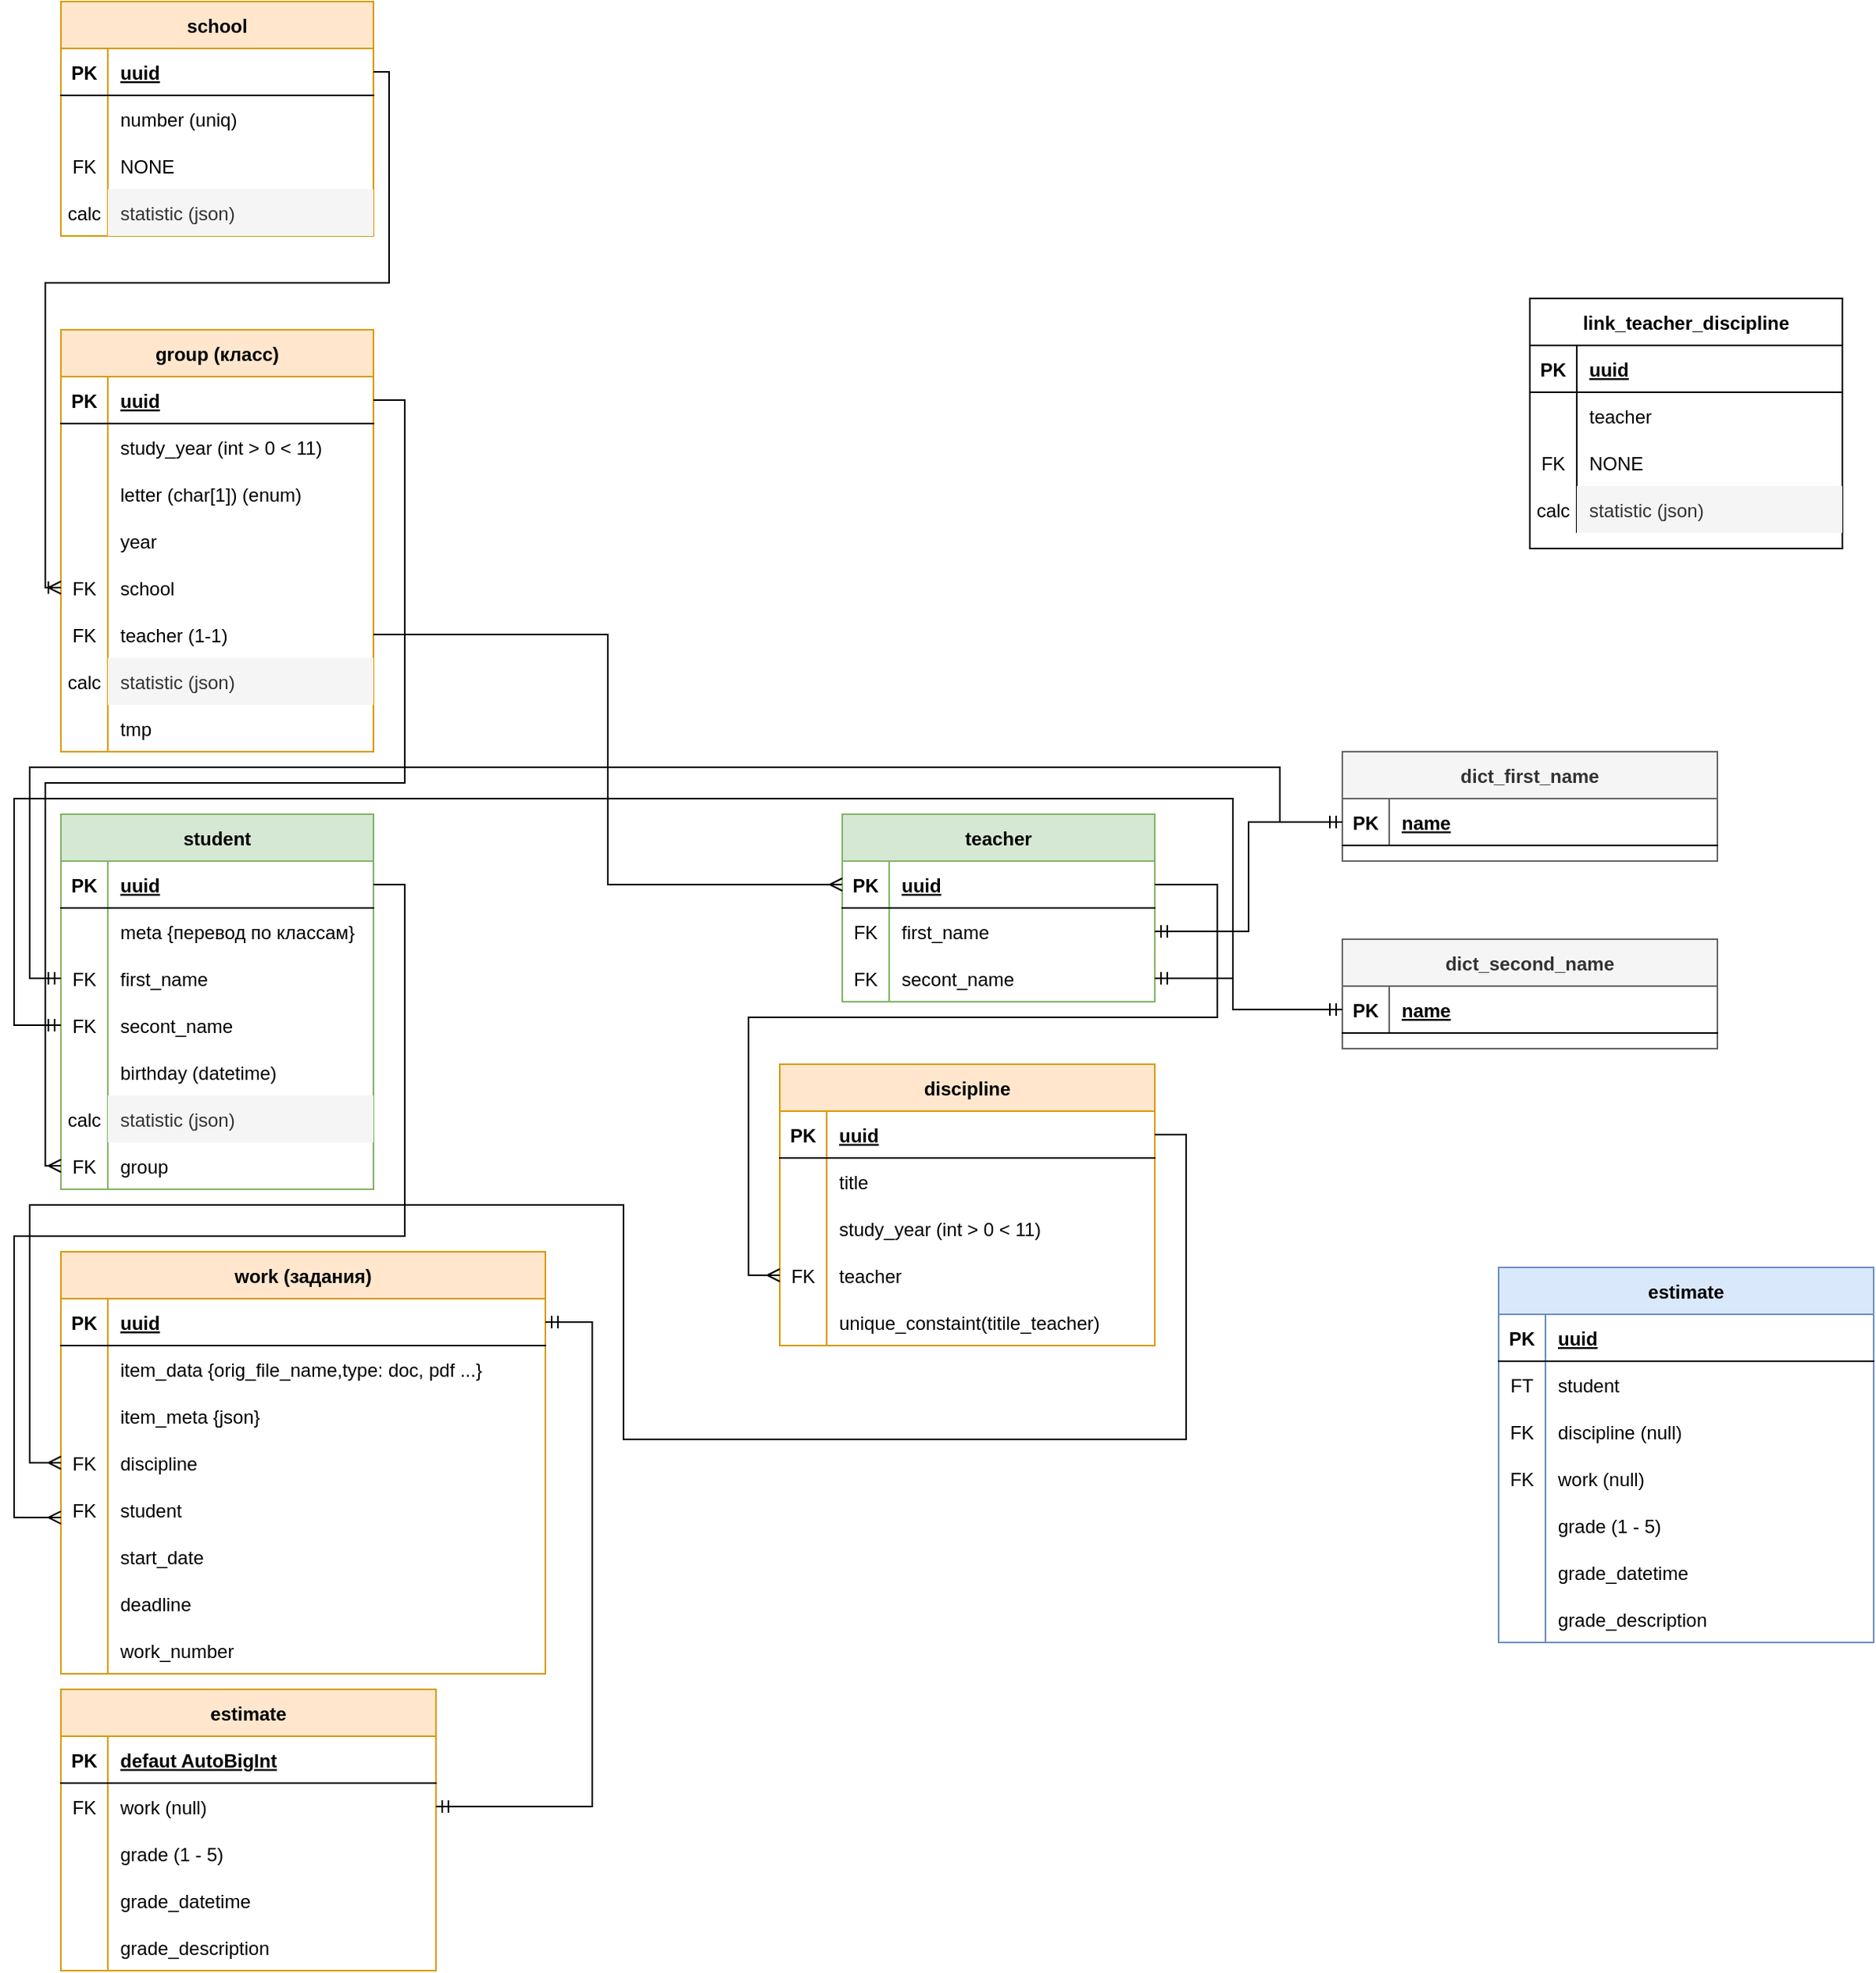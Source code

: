 <mxfile version="22.0.6" type="device" pages="2">
  <diagram id="qi3jWjAmsiz2nyXdhbx3" name="ER">
    <mxGraphModel dx="378" dy="213" grid="1" gridSize="10" guides="1" tooltips="1" connect="1" arrows="1" fold="1" page="1" pageScale="1" pageWidth="1654" pageHeight="1169" math="0" shadow="0">
      <root>
        <mxCell id="0" />
        <mxCell id="1" parent="0" />
        <mxCell id="477mrATLnno5oiGBDY7X-1" value="school" style="shape=table;startSize=30;container=1;collapsible=1;childLayout=tableLayout;fixedRows=1;rowLines=0;fontStyle=1;align=center;resizeLast=1;fillColor=#ffe6cc;strokeColor=#d79b00;" parent="1" vertex="1">
          <mxGeometry x="40" y="40" width="200" height="150" as="geometry" />
        </mxCell>
        <mxCell id="477mrATLnno5oiGBDY7X-2" value="" style="shape=tableRow;horizontal=0;startSize=0;swimlaneHead=0;swimlaneBody=0;fillColor=none;collapsible=0;dropTarget=0;points=[[0,0.5],[1,0.5]];portConstraint=eastwest;top=0;left=0;right=0;bottom=1;" parent="477mrATLnno5oiGBDY7X-1" vertex="1">
          <mxGeometry y="30" width="200" height="30" as="geometry" />
        </mxCell>
        <mxCell id="477mrATLnno5oiGBDY7X-3" value="PK" style="shape=partialRectangle;connectable=0;fillColor=none;top=0;left=0;bottom=0;right=0;fontStyle=1;overflow=hidden;" parent="477mrATLnno5oiGBDY7X-2" vertex="1">
          <mxGeometry width="30" height="30" as="geometry">
            <mxRectangle width="30" height="30" as="alternateBounds" />
          </mxGeometry>
        </mxCell>
        <mxCell id="477mrATLnno5oiGBDY7X-4" value="uuid" style="shape=partialRectangle;connectable=0;fillColor=none;top=0;left=0;bottom=0;right=0;align=left;spacingLeft=6;fontStyle=5;overflow=hidden;" parent="477mrATLnno5oiGBDY7X-2" vertex="1">
          <mxGeometry x="30" width="170" height="30" as="geometry">
            <mxRectangle width="170" height="30" as="alternateBounds" />
          </mxGeometry>
        </mxCell>
        <mxCell id="477mrATLnno5oiGBDY7X-5" value="" style="shape=tableRow;horizontal=0;startSize=0;swimlaneHead=0;swimlaneBody=0;fillColor=none;collapsible=0;dropTarget=0;points=[[0,0.5],[1,0.5]];portConstraint=eastwest;top=0;left=0;right=0;bottom=0;" parent="477mrATLnno5oiGBDY7X-1" vertex="1">
          <mxGeometry y="60" width="200" height="30" as="geometry" />
        </mxCell>
        <mxCell id="477mrATLnno5oiGBDY7X-6" value="" style="shape=partialRectangle;connectable=0;fillColor=none;top=0;left=0;bottom=0;right=0;editable=1;overflow=hidden;" parent="477mrATLnno5oiGBDY7X-5" vertex="1">
          <mxGeometry width="30" height="30" as="geometry">
            <mxRectangle width="30" height="30" as="alternateBounds" />
          </mxGeometry>
        </mxCell>
        <mxCell id="477mrATLnno5oiGBDY7X-7" value="number (uniq)" style="shape=partialRectangle;connectable=0;fillColor=none;top=0;left=0;bottom=0;right=0;align=left;spacingLeft=6;overflow=hidden;" parent="477mrATLnno5oiGBDY7X-5" vertex="1">
          <mxGeometry x="30" width="170" height="30" as="geometry">
            <mxRectangle width="170" height="30" as="alternateBounds" />
          </mxGeometry>
        </mxCell>
        <mxCell id="477mrATLnno5oiGBDY7X-8" value="" style="shape=tableRow;horizontal=0;startSize=0;swimlaneHead=0;swimlaneBody=0;fillColor=none;collapsible=0;dropTarget=0;points=[[0,0.5],[1,0.5]];portConstraint=eastwest;top=0;left=0;right=0;bottom=0;" parent="477mrATLnno5oiGBDY7X-1" vertex="1">
          <mxGeometry y="90" width="200" height="30" as="geometry" />
        </mxCell>
        <mxCell id="477mrATLnno5oiGBDY7X-9" value="FK" style="shape=partialRectangle;connectable=0;fillColor=none;top=0;left=0;bottom=0;right=0;editable=1;overflow=hidden;" parent="477mrATLnno5oiGBDY7X-8" vertex="1">
          <mxGeometry width="30" height="30" as="geometry">
            <mxRectangle width="30" height="30" as="alternateBounds" />
          </mxGeometry>
        </mxCell>
        <mxCell id="477mrATLnno5oiGBDY7X-10" value="NONE" style="shape=partialRectangle;connectable=0;fillColor=none;top=0;left=0;bottom=0;right=0;align=left;spacingLeft=6;overflow=hidden;" parent="477mrATLnno5oiGBDY7X-8" vertex="1">
          <mxGeometry x="30" width="170" height="30" as="geometry">
            <mxRectangle width="170" height="30" as="alternateBounds" />
          </mxGeometry>
        </mxCell>
        <mxCell id="477mrATLnno5oiGBDY7X-26" value="" style="shape=tableRow;horizontal=0;startSize=0;swimlaneHead=0;swimlaneBody=0;fillColor=none;collapsible=0;dropTarget=0;points=[[0,0.5],[1,0.5]];portConstraint=eastwest;top=0;left=0;right=0;bottom=0;" parent="477mrATLnno5oiGBDY7X-1" vertex="1">
          <mxGeometry y="120" width="200" height="30" as="geometry" />
        </mxCell>
        <mxCell id="477mrATLnno5oiGBDY7X-27" value="calc" style="shape=partialRectangle;connectable=0;fillColor=none;top=0;left=0;bottom=0;right=0;editable=1;overflow=hidden;" parent="477mrATLnno5oiGBDY7X-26" vertex="1">
          <mxGeometry width="30" height="30" as="geometry">
            <mxRectangle width="30" height="30" as="alternateBounds" />
          </mxGeometry>
        </mxCell>
        <mxCell id="477mrATLnno5oiGBDY7X-28" value="statistic (json)" style="shape=partialRectangle;connectable=0;fillColor=#f5f5f5;top=0;left=0;bottom=0;right=0;align=left;spacingLeft=6;overflow=hidden;fontColor=#333333;strokeColor=#666666;" parent="477mrATLnno5oiGBDY7X-26" vertex="1">
          <mxGeometry x="30" width="170" height="30" as="geometry">
            <mxRectangle width="170" height="30" as="alternateBounds" />
          </mxGeometry>
        </mxCell>
        <mxCell id="477mrATLnno5oiGBDY7X-41" value="group (класс)" style="shape=table;startSize=30;container=1;collapsible=1;childLayout=tableLayout;fixedRows=1;rowLines=0;fontStyle=1;align=center;resizeLast=1;fillColor=#ffe6cc;strokeColor=#d79b00;" parent="1" vertex="1">
          <mxGeometry x="40" y="250" width="200" height="270" as="geometry" />
        </mxCell>
        <mxCell id="477mrATLnno5oiGBDY7X-42" value="" style="shape=tableRow;horizontal=0;startSize=0;swimlaneHead=0;swimlaneBody=0;fillColor=none;collapsible=0;dropTarget=0;points=[[0,0.5],[1,0.5]];portConstraint=eastwest;top=0;left=0;right=0;bottom=1;" parent="477mrATLnno5oiGBDY7X-41" vertex="1">
          <mxGeometry y="30" width="200" height="30" as="geometry" />
        </mxCell>
        <mxCell id="477mrATLnno5oiGBDY7X-43" value="PK" style="shape=partialRectangle;connectable=0;fillColor=none;top=0;left=0;bottom=0;right=0;fontStyle=1;overflow=hidden;" parent="477mrATLnno5oiGBDY7X-42" vertex="1">
          <mxGeometry width="30" height="30" as="geometry">
            <mxRectangle width="30" height="30" as="alternateBounds" />
          </mxGeometry>
        </mxCell>
        <mxCell id="477mrATLnno5oiGBDY7X-44" value="uuid" style="shape=partialRectangle;connectable=0;fillColor=none;top=0;left=0;bottom=0;right=0;align=left;spacingLeft=6;fontStyle=5;overflow=hidden;" parent="477mrATLnno5oiGBDY7X-42" vertex="1">
          <mxGeometry x="30" width="170" height="30" as="geometry">
            <mxRectangle width="170" height="30" as="alternateBounds" />
          </mxGeometry>
        </mxCell>
        <mxCell id="477mrATLnno5oiGBDY7X-45" value="" style="shape=tableRow;horizontal=0;startSize=0;swimlaneHead=0;swimlaneBody=0;fillColor=none;collapsible=0;dropTarget=0;points=[[0,0.5],[1,0.5]];portConstraint=eastwest;top=0;left=0;right=0;bottom=0;" parent="477mrATLnno5oiGBDY7X-41" vertex="1">
          <mxGeometry y="60" width="200" height="30" as="geometry" />
        </mxCell>
        <mxCell id="477mrATLnno5oiGBDY7X-46" value="" style="shape=partialRectangle;connectable=0;fillColor=none;top=0;left=0;bottom=0;right=0;editable=1;overflow=hidden;" parent="477mrATLnno5oiGBDY7X-45" vertex="1">
          <mxGeometry width="30" height="30" as="geometry">
            <mxRectangle width="30" height="30" as="alternateBounds" />
          </mxGeometry>
        </mxCell>
        <mxCell id="477mrATLnno5oiGBDY7X-47" value="study_year (int &gt; 0 &lt; 11)" style="shape=partialRectangle;connectable=0;fillColor=none;top=0;left=0;bottom=0;right=0;align=left;spacingLeft=6;overflow=hidden;" parent="477mrATLnno5oiGBDY7X-45" vertex="1">
          <mxGeometry x="30" width="170" height="30" as="geometry">
            <mxRectangle width="170" height="30" as="alternateBounds" />
          </mxGeometry>
        </mxCell>
        <mxCell id="477mrATLnno5oiGBDY7X-54" value="" style="shape=tableRow;horizontal=0;startSize=0;swimlaneHead=0;swimlaneBody=0;fillColor=none;collapsible=0;dropTarget=0;points=[[0,0.5],[1,0.5]];portConstraint=eastwest;top=0;left=0;right=0;bottom=0;" parent="477mrATLnno5oiGBDY7X-41" vertex="1">
          <mxGeometry y="90" width="200" height="30" as="geometry" />
        </mxCell>
        <mxCell id="477mrATLnno5oiGBDY7X-55" value="" style="shape=partialRectangle;connectable=0;fillColor=none;top=0;left=0;bottom=0;right=0;editable=1;overflow=hidden;" parent="477mrATLnno5oiGBDY7X-54" vertex="1">
          <mxGeometry width="30" height="30" as="geometry">
            <mxRectangle width="30" height="30" as="alternateBounds" />
          </mxGeometry>
        </mxCell>
        <mxCell id="477mrATLnno5oiGBDY7X-56" value="letter (char[1]) (enum)" style="shape=partialRectangle;connectable=0;fillColor=none;top=0;left=0;bottom=0;right=0;align=left;spacingLeft=6;overflow=hidden;" parent="477mrATLnno5oiGBDY7X-54" vertex="1">
          <mxGeometry x="30" width="170" height="30" as="geometry">
            <mxRectangle width="170" height="30" as="alternateBounds" />
          </mxGeometry>
        </mxCell>
        <mxCell id="477mrATLnno5oiGBDY7X-57" value="" style="shape=tableRow;horizontal=0;startSize=0;swimlaneHead=0;swimlaneBody=0;fillColor=none;collapsible=0;dropTarget=0;points=[[0,0.5],[1,0.5]];portConstraint=eastwest;top=0;left=0;right=0;bottom=0;" parent="477mrATLnno5oiGBDY7X-41" vertex="1">
          <mxGeometry y="120" width="200" height="30" as="geometry" />
        </mxCell>
        <mxCell id="477mrATLnno5oiGBDY7X-58" value="" style="shape=partialRectangle;connectable=0;fillColor=none;top=0;left=0;bottom=0;right=0;editable=1;overflow=hidden;" parent="477mrATLnno5oiGBDY7X-57" vertex="1">
          <mxGeometry width="30" height="30" as="geometry">
            <mxRectangle width="30" height="30" as="alternateBounds" />
          </mxGeometry>
        </mxCell>
        <mxCell id="477mrATLnno5oiGBDY7X-59" value="year" style="shape=partialRectangle;connectable=0;fillColor=none;top=0;left=0;bottom=0;right=0;align=left;spacingLeft=6;overflow=hidden;" parent="477mrATLnno5oiGBDY7X-57" vertex="1">
          <mxGeometry x="30" width="170" height="30" as="geometry">
            <mxRectangle width="170" height="30" as="alternateBounds" />
          </mxGeometry>
        </mxCell>
        <mxCell id="477mrATLnno5oiGBDY7X-48" value="" style="shape=tableRow;horizontal=0;startSize=0;swimlaneHead=0;swimlaneBody=0;fillColor=none;collapsible=0;dropTarget=0;points=[[0,0.5],[1,0.5]];portConstraint=eastwest;top=0;left=0;right=0;bottom=0;" parent="477mrATLnno5oiGBDY7X-41" vertex="1">
          <mxGeometry y="150" width="200" height="30" as="geometry" />
        </mxCell>
        <mxCell id="477mrATLnno5oiGBDY7X-49" value="FK" style="shape=partialRectangle;connectable=0;fillColor=none;top=0;left=0;bottom=0;right=0;editable=1;overflow=hidden;" parent="477mrATLnno5oiGBDY7X-48" vertex="1">
          <mxGeometry width="30" height="30" as="geometry">
            <mxRectangle width="30" height="30" as="alternateBounds" />
          </mxGeometry>
        </mxCell>
        <mxCell id="477mrATLnno5oiGBDY7X-50" value="school" style="shape=partialRectangle;connectable=0;fillColor=none;top=0;left=0;bottom=0;right=0;align=left;spacingLeft=6;overflow=hidden;" parent="477mrATLnno5oiGBDY7X-48" vertex="1">
          <mxGeometry x="30" width="170" height="30" as="geometry">
            <mxRectangle width="170" height="30" as="alternateBounds" />
          </mxGeometry>
        </mxCell>
        <mxCell id="477mrATLnno5oiGBDY7X-161" value="" style="shape=tableRow;horizontal=0;startSize=0;swimlaneHead=0;swimlaneBody=0;fillColor=none;collapsible=0;dropTarget=0;points=[[0,0.5],[1,0.5]];portConstraint=eastwest;top=0;left=0;right=0;bottom=0;" parent="477mrATLnno5oiGBDY7X-41" vertex="1">
          <mxGeometry y="180" width="200" height="30" as="geometry" />
        </mxCell>
        <mxCell id="477mrATLnno5oiGBDY7X-162" value="FK" style="shape=partialRectangle;connectable=0;fillColor=none;top=0;left=0;bottom=0;right=0;editable=1;overflow=hidden;" parent="477mrATLnno5oiGBDY7X-161" vertex="1">
          <mxGeometry width="30" height="30" as="geometry">
            <mxRectangle width="30" height="30" as="alternateBounds" />
          </mxGeometry>
        </mxCell>
        <mxCell id="477mrATLnno5oiGBDY7X-163" value="teacher (1-1)" style="shape=partialRectangle;connectable=0;fillColor=none;top=0;left=0;bottom=0;right=0;align=left;spacingLeft=6;overflow=hidden;" parent="477mrATLnno5oiGBDY7X-161" vertex="1">
          <mxGeometry x="30" width="170" height="30" as="geometry">
            <mxRectangle width="170" height="30" as="alternateBounds" />
          </mxGeometry>
        </mxCell>
        <mxCell id="477mrATLnno5oiGBDY7X-51" value="" style="shape=tableRow;horizontal=0;startSize=0;swimlaneHead=0;swimlaneBody=0;fillColor=none;collapsible=0;dropTarget=0;points=[[0,0.5],[1,0.5]];portConstraint=eastwest;top=0;left=0;right=0;bottom=0;" parent="477mrATLnno5oiGBDY7X-41" vertex="1">
          <mxGeometry y="210" width="200" height="30" as="geometry" />
        </mxCell>
        <mxCell id="477mrATLnno5oiGBDY7X-52" value="calc" style="shape=partialRectangle;connectable=0;fillColor=none;top=0;left=0;bottom=0;right=0;editable=1;overflow=hidden;" parent="477mrATLnno5oiGBDY7X-51" vertex="1">
          <mxGeometry width="30" height="30" as="geometry">
            <mxRectangle width="30" height="30" as="alternateBounds" />
          </mxGeometry>
        </mxCell>
        <mxCell id="477mrATLnno5oiGBDY7X-53" value="statistic (json)" style="shape=partialRectangle;connectable=0;fillColor=#f5f5f5;top=0;left=0;bottom=0;right=0;align=left;spacingLeft=6;overflow=hidden;fontColor=#333333;strokeColor=#666666;" parent="477mrATLnno5oiGBDY7X-51" vertex="1">
          <mxGeometry x="30" width="170" height="30" as="geometry">
            <mxRectangle width="170" height="30" as="alternateBounds" />
          </mxGeometry>
        </mxCell>
        <mxCell id="477mrATLnno5oiGBDY7X-60" value="" style="shape=tableRow;horizontal=0;startSize=0;swimlaneHead=0;swimlaneBody=0;fillColor=none;collapsible=0;dropTarget=0;points=[[0,0.5],[1,0.5]];portConstraint=eastwest;top=0;left=0;right=0;bottom=0;" parent="477mrATLnno5oiGBDY7X-41" vertex="1">
          <mxGeometry y="240" width="200" height="30" as="geometry" />
        </mxCell>
        <mxCell id="477mrATLnno5oiGBDY7X-61" value="" style="shape=partialRectangle;connectable=0;fillColor=none;top=0;left=0;bottom=0;right=0;editable=1;overflow=hidden;" parent="477mrATLnno5oiGBDY7X-60" vertex="1">
          <mxGeometry width="30" height="30" as="geometry">
            <mxRectangle width="30" height="30" as="alternateBounds" />
          </mxGeometry>
        </mxCell>
        <mxCell id="477mrATLnno5oiGBDY7X-62" value="tmp" style="shape=partialRectangle;connectable=0;fillColor=none;top=0;left=0;bottom=0;right=0;align=left;spacingLeft=6;overflow=hidden;" parent="477mrATLnno5oiGBDY7X-60" vertex="1">
          <mxGeometry x="30" width="170" height="30" as="geometry">
            <mxRectangle width="170" height="30" as="alternateBounds" />
          </mxGeometry>
        </mxCell>
        <mxCell id="477mrATLnno5oiGBDY7X-66" value="teacher" style="shape=table;startSize=30;container=1;collapsible=1;childLayout=tableLayout;fixedRows=1;rowLines=0;fontStyle=1;align=center;resizeLast=1;fillColor=#d5e8d4;strokeColor=#82b366;" parent="1" vertex="1">
          <mxGeometry x="540" y="560" width="200" height="120" as="geometry" />
        </mxCell>
        <mxCell id="477mrATLnno5oiGBDY7X-67" value="" style="shape=tableRow;horizontal=0;startSize=0;swimlaneHead=0;swimlaneBody=0;fillColor=none;collapsible=0;dropTarget=0;points=[[0,0.5],[1,0.5]];portConstraint=eastwest;top=0;left=0;right=0;bottom=1;" parent="477mrATLnno5oiGBDY7X-66" vertex="1">
          <mxGeometry y="30" width="200" height="30" as="geometry" />
        </mxCell>
        <mxCell id="477mrATLnno5oiGBDY7X-68" value="PK" style="shape=partialRectangle;connectable=0;fillColor=none;top=0;left=0;bottom=0;right=0;fontStyle=1;overflow=hidden;" parent="477mrATLnno5oiGBDY7X-67" vertex="1">
          <mxGeometry width="30" height="30" as="geometry">
            <mxRectangle width="30" height="30" as="alternateBounds" />
          </mxGeometry>
        </mxCell>
        <mxCell id="477mrATLnno5oiGBDY7X-69" value="uuid" style="shape=partialRectangle;connectable=0;fillColor=none;top=0;left=0;bottom=0;right=0;align=left;spacingLeft=6;fontStyle=5;overflow=hidden;" parent="477mrATLnno5oiGBDY7X-67" vertex="1">
          <mxGeometry x="30" width="170" height="30" as="geometry">
            <mxRectangle width="170" height="30" as="alternateBounds" />
          </mxGeometry>
        </mxCell>
        <mxCell id="477mrATLnno5oiGBDY7X-70" value="" style="shape=tableRow;horizontal=0;startSize=0;swimlaneHead=0;swimlaneBody=0;fillColor=none;collapsible=0;dropTarget=0;points=[[0,0.5],[1,0.5]];portConstraint=eastwest;top=0;left=0;right=0;bottom=0;" parent="477mrATLnno5oiGBDY7X-66" vertex="1">
          <mxGeometry y="60" width="200" height="30" as="geometry" />
        </mxCell>
        <mxCell id="477mrATLnno5oiGBDY7X-71" value="FK" style="shape=partialRectangle;connectable=0;fillColor=none;top=0;left=0;bottom=0;right=0;editable=1;overflow=hidden;" parent="477mrATLnno5oiGBDY7X-70" vertex="1">
          <mxGeometry width="30" height="30" as="geometry">
            <mxRectangle width="30" height="30" as="alternateBounds" />
          </mxGeometry>
        </mxCell>
        <mxCell id="477mrATLnno5oiGBDY7X-72" value="first_name" style="shape=partialRectangle;connectable=0;fillColor=none;top=0;left=0;bottom=0;right=0;align=left;spacingLeft=6;overflow=hidden;" parent="477mrATLnno5oiGBDY7X-70" vertex="1">
          <mxGeometry x="30" width="170" height="30" as="geometry">
            <mxRectangle width="170" height="30" as="alternateBounds" />
          </mxGeometry>
        </mxCell>
        <mxCell id="477mrATLnno5oiGBDY7X-73" value="" style="shape=tableRow;horizontal=0;startSize=0;swimlaneHead=0;swimlaneBody=0;fillColor=none;collapsible=0;dropTarget=0;points=[[0,0.5],[1,0.5]];portConstraint=eastwest;top=0;left=0;right=0;bottom=0;" parent="477mrATLnno5oiGBDY7X-66" vertex="1">
          <mxGeometry y="90" width="200" height="30" as="geometry" />
        </mxCell>
        <mxCell id="477mrATLnno5oiGBDY7X-74" value="FK" style="shape=partialRectangle;connectable=0;fillColor=none;top=0;left=0;bottom=0;right=0;editable=1;overflow=hidden;" parent="477mrATLnno5oiGBDY7X-73" vertex="1">
          <mxGeometry width="30" height="30" as="geometry">
            <mxRectangle width="30" height="30" as="alternateBounds" />
          </mxGeometry>
        </mxCell>
        <mxCell id="477mrATLnno5oiGBDY7X-75" value="secont_name" style="shape=partialRectangle;connectable=0;fillColor=none;top=0;left=0;bottom=0;right=0;align=left;spacingLeft=6;overflow=hidden;" parent="477mrATLnno5oiGBDY7X-73" vertex="1">
          <mxGeometry x="30" width="170" height="30" as="geometry">
            <mxRectangle width="170" height="30" as="alternateBounds" />
          </mxGeometry>
        </mxCell>
        <mxCell id="477mrATLnno5oiGBDY7X-88" value="student" style="shape=table;startSize=30;container=1;collapsible=1;childLayout=tableLayout;fixedRows=1;rowLines=0;fontStyle=1;align=center;resizeLast=1;fillColor=#d5e8d4;strokeColor=#82b366;" parent="1" vertex="1">
          <mxGeometry x="40" y="560" width="200" height="240" as="geometry" />
        </mxCell>
        <mxCell id="477mrATLnno5oiGBDY7X-89" value="" style="shape=tableRow;horizontal=0;startSize=0;swimlaneHead=0;swimlaneBody=0;fillColor=none;collapsible=0;dropTarget=0;points=[[0,0.5],[1,0.5]];portConstraint=eastwest;top=0;left=0;right=0;bottom=1;" parent="477mrATLnno5oiGBDY7X-88" vertex="1">
          <mxGeometry y="30" width="200" height="30" as="geometry" />
        </mxCell>
        <mxCell id="477mrATLnno5oiGBDY7X-90" value="PK" style="shape=partialRectangle;connectable=0;fillColor=none;top=0;left=0;bottom=0;right=0;fontStyle=1;overflow=hidden;" parent="477mrATLnno5oiGBDY7X-89" vertex="1">
          <mxGeometry width="30" height="30" as="geometry">
            <mxRectangle width="30" height="30" as="alternateBounds" />
          </mxGeometry>
        </mxCell>
        <mxCell id="477mrATLnno5oiGBDY7X-91" value="uuid" style="shape=partialRectangle;connectable=0;fillColor=none;top=0;left=0;bottom=0;right=0;align=left;spacingLeft=6;fontStyle=5;overflow=hidden;" parent="477mrATLnno5oiGBDY7X-89" vertex="1">
          <mxGeometry x="30" width="170" height="30" as="geometry">
            <mxRectangle width="170" height="30" as="alternateBounds" />
          </mxGeometry>
        </mxCell>
        <mxCell id="477mrATLnno5oiGBDY7X-164" value="" style="shape=tableRow;horizontal=0;startSize=0;swimlaneHead=0;swimlaneBody=0;fillColor=none;collapsible=0;dropTarget=0;points=[[0,0.5],[1,0.5]];portConstraint=eastwest;top=0;left=0;right=0;bottom=0;" parent="477mrATLnno5oiGBDY7X-88" vertex="1">
          <mxGeometry y="60" width="200" height="30" as="geometry" />
        </mxCell>
        <mxCell id="477mrATLnno5oiGBDY7X-165" value="" style="shape=partialRectangle;connectable=0;fillColor=none;top=0;left=0;bottom=0;right=0;editable=1;overflow=hidden;" parent="477mrATLnno5oiGBDY7X-164" vertex="1">
          <mxGeometry width="30" height="30" as="geometry">
            <mxRectangle width="30" height="30" as="alternateBounds" />
          </mxGeometry>
        </mxCell>
        <mxCell id="477mrATLnno5oiGBDY7X-166" value="meta {перевод по классам}" style="shape=partialRectangle;connectable=0;fillColor=none;top=0;left=0;bottom=0;right=0;align=left;spacingLeft=6;overflow=hidden;" parent="477mrATLnno5oiGBDY7X-164" vertex="1">
          <mxGeometry x="30" width="170" height="30" as="geometry">
            <mxRectangle width="170" height="30" as="alternateBounds" />
          </mxGeometry>
        </mxCell>
        <mxCell id="477mrATLnno5oiGBDY7X-92" value="" style="shape=tableRow;horizontal=0;startSize=0;swimlaneHead=0;swimlaneBody=0;fillColor=none;collapsible=0;dropTarget=0;points=[[0,0.5],[1,0.5]];portConstraint=eastwest;top=0;left=0;right=0;bottom=0;" parent="477mrATLnno5oiGBDY7X-88" vertex="1">
          <mxGeometry y="90" width="200" height="30" as="geometry" />
        </mxCell>
        <mxCell id="477mrATLnno5oiGBDY7X-93" value="FK" style="shape=partialRectangle;connectable=0;fillColor=none;top=0;left=0;bottom=0;right=0;editable=1;overflow=hidden;" parent="477mrATLnno5oiGBDY7X-92" vertex="1">
          <mxGeometry width="30" height="30" as="geometry">
            <mxRectangle width="30" height="30" as="alternateBounds" />
          </mxGeometry>
        </mxCell>
        <mxCell id="477mrATLnno5oiGBDY7X-94" value="first_name" style="shape=partialRectangle;connectable=0;fillColor=none;top=0;left=0;bottom=0;right=0;align=left;spacingLeft=6;overflow=hidden;" parent="477mrATLnno5oiGBDY7X-92" vertex="1">
          <mxGeometry x="30" width="170" height="30" as="geometry">
            <mxRectangle width="170" height="30" as="alternateBounds" />
          </mxGeometry>
        </mxCell>
        <mxCell id="477mrATLnno5oiGBDY7X-95" value="" style="shape=tableRow;horizontal=0;startSize=0;swimlaneHead=0;swimlaneBody=0;fillColor=none;collapsible=0;dropTarget=0;points=[[0,0.5],[1,0.5]];portConstraint=eastwest;top=0;left=0;right=0;bottom=0;" parent="477mrATLnno5oiGBDY7X-88" vertex="1">
          <mxGeometry y="120" width="200" height="30" as="geometry" />
        </mxCell>
        <mxCell id="477mrATLnno5oiGBDY7X-96" value="FK" style="shape=partialRectangle;connectable=0;fillColor=none;top=0;left=0;bottom=0;right=0;editable=1;overflow=hidden;" parent="477mrATLnno5oiGBDY7X-95" vertex="1">
          <mxGeometry width="30" height="30" as="geometry">
            <mxRectangle width="30" height="30" as="alternateBounds" />
          </mxGeometry>
        </mxCell>
        <mxCell id="477mrATLnno5oiGBDY7X-97" value="secont_name" style="shape=partialRectangle;connectable=0;fillColor=none;top=0;left=0;bottom=0;right=0;align=left;spacingLeft=6;overflow=hidden;" parent="477mrATLnno5oiGBDY7X-95" vertex="1">
          <mxGeometry x="30" width="170" height="30" as="geometry">
            <mxRectangle width="170" height="30" as="alternateBounds" />
          </mxGeometry>
        </mxCell>
        <mxCell id="477mrATLnno5oiGBDY7X-107" value="" style="shape=tableRow;horizontal=0;startSize=0;swimlaneHead=0;swimlaneBody=0;fillColor=none;collapsible=0;dropTarget=0;points=[[0,0.5],[1,0.5]];portConstraint=eastwest;top=0;left=0;right=0;bottom=0;" parent="477mrATLnno5oiGBDY7X-88" vertex="1">
          <mxGeometry y="150" width="200" height="30" as="geometry" />
        </mxCell>
        <mxCell id="477mrATLnno5oiGBDY7X-108" value="" style="shape=partialRectangle;connectable=0;fillColor=none;top=0;left=0;bottom=0;right=0;editable=1;overflow=hidden;" parent="477mrATLnno5oiGBDY7X-107" vertex="1">
          <mxGeometry width="30" height="30" as="geometry">
            <mxRectangle width="30" height="30" as="alternateBounds" />
          </mxGeometry>
        </mxCell>
        <mxCell id="477mrATLnno5oiGBDY7X-109" value="birthday (datetime)" style="shape=partialRectangle;connectable=0;fillColor=none;top=0;left=0;bottom=0;right=0;align=left;spacingLeft=6;overflow=hidden;" parent="477mrATLnno5oiGBDY7X-107" vertex="1">
          <mxGeometry x="30" width="170" height="30" as="geometry">
            <mxRectangle width="170" height="30" as="alternateBounds" />
          </mxGeometry>
        </mxCell>
        <mxCell id="477mrATLnno5oiGBDY7X-104" value="" style="shape=tableRow;horizontal=0;startSize=0;swimlaneHead=0;swimlaneBody=0;fillColor=none;collapsible=0;dropTarget=0;points=[[0,0.5],[1,0.5]];portConstraint=eastwest;top=0;left=0;right=0;bottom=0;" parent="477mrATLnno5oiGBDY7X-88" vertex="1">
          <mxGeometry y="180" width="200" height="30" as="geometry" />
        </mxCell>
        <mxCell id="477mrATLnno5oiGBDY7X-105" value="calc" style="shape=partialRectangle;connectable=0;fillColor=none;top=0;left=0;bottom=0;right=0;editable=1;overflow=hidden;" parent="477mrATLnno5oiGBDY7X-104" vertex="1">
          <mxGeometry width="30" height="30" as="geometry">
            <mxRectangle width="30" height="30" as="alternateBounds" />
          </mxGeometry>
        </mxCell>
        <mxCell id="477mrATLnno5oiGBDY7X-106" value="statistic (json)" style="shape=partialRectangle;connectable=0;fillColor=#f5f5f5;top=0;left=0;bottom=0;right=0;align=left;spacingLeft=6;overflow=hidden;fontColor=#333333;strokeColor=#666666;" parent="477mrATLnno5oiGBDY7X-104" vertex="1">
          <mxGeometry x="30" width="170" height="30" as="geometry">
            <mxRectangle width="170" height="30" as="alternateBounds" />
          </mxGeometry>
        </mxCell>
        <mxCell id="477mrATLnno5oiGBDY7X-158" value="" style="shape=tableRow;horizontal=0;startSize=0;swimlaneHead=0;swimlaneBody=0;fillColor=none;collapsible=0;dropTarget=0;points=[[0,0.5],[1,0.5]];portConstraint=eastwest;top=0;left=0;right=0;bottom=0;" parent="477mrATLnno5oiGBDY7X-88" vertex="1">
          <mxGeometry y="210" width="200" height="30" as="geometry" />
        </mxCell>
        <mxCell id="477mrATLnno5oiGBDY7X-159" value="FK" style="shape=partialRectangle;connectable=0;fillColor=none;top=0;left=0;bottom=0;right=0;editable=1;overflow=hidden;" parent="477mrATLnno5oiGBDY7X-158" vertex="1">
          <mxGeometry width="30" height="30" as="geometry">
            <mxRectangle width="30" height="30" as="alternateBounds" />
          </mxGeometry>
        </mxCell>
        <mxCell id="477mrATLnno5oiGBDY7X-160" value="group" style="shape=partialRectangle;connectable=0;fillColor=none;top=0;left=0;bottom=0;right=0;align=left;spacingLeft=6;overflow=hidden;" parent="477mrATLnno5oiGBDY7X-158" vertex="1">
          <mxGeometry x="30" width="170" height="30" as="geometry">
            <mxRectangle width="170" height="30" as="alternateBounds" />
          </mxGeometry>
        </mxCell>
        <mxCell id="477mrATLnno5oiGBDY7X-110" value="dict_first_name" style="shape=table;startSize=30;container=1;collapsible=1;childLayout=tableLayout;fixedRows=1;rowLines=0;fontStyle=1;align=center;resizeLast=1;fillColor=#f5f5f5;strokeColor=#666666;fontColor=#333333;" parent="1" vertex="1">
          <mxGeometry x="860" y="520" width="240" height="70" as="geometry" />
        </mxCell>
        <mxCell id="477mrATLnno5oiGBDY7X-111" value="" style="shape=tableRow;horizontal=0;startSize=0;swimlaneHead=0;swimlaneBody=0;fillColor=none;collapsible=0;dropTarget=0;points=[[0,0.5],[1,0.5]];portConstraint=eastwest;top=0;left=0;right=0;bottom=1;" parent="477mrATLnno5oiGBDY7X-110" vertex="1">
          <mxGeometry y="30" width="240" height="30" as="geometry" />
        </mxCell>
        <mxCell id="477mrATLnno5oiGBDY7X-112" value="PK" style="shape=partialRectangle;connectable=0;fillColor=none;top=0;left=0;bottom=0;right=0;fontStyle=1;overflow=hidden;" parent="477mrATLnno5oiGBDY7X-111" vertex="1">
          <mxGeometry width="30" height="30" as="geometry">
            <mxRectangle width="30" height="30" as="alternateBounds" />
          </mxGeometry>
        </mxCell>
        <mxCell id="477mrATLnno5oiGBDY7X-113" value="name" style="shape=partialRectangle;connectable=0;fillColor=none;top=0;left=0;bottom=0;right=0;align=left;spacingLeft=6;fontStyle=5;overflow=hidden;" parent="477mrATLnno5oiGBDY7X-111" vertex="1">
          <mxGeometry x="30" width="210" height="30" as="geometry">
            <mxRectangle width="210" height="30" as="alternateBounds" />
          </mxGeometry>
        </mxCell>
        <mxCell id="477mrATLnno5oiGBDY7X-154" value="dict_second_name" style="shape=table;startSize=30;container=1;collapsible=1;childLayout=tableLayout;fixedRows=1;rowLines=0;fontStyle=1;align=center;resizeLast=1;fillColor=#f5f5f5;strokeColor=#666666;fontColor=#333333;" parent="1" vertex="1">
          <mxGeometry x="860" y="640" width="240" height="70" as="geometry" />
        </mxCell>
        <mxCell id="477mrATLnno5oiGBDY7X-155" value="" style="shape=tableRow;horizontal=0;startSize=0;swimlaneHead=0;swimlaneBody=0;fillColor=none;collapsible=0;dropTarget=0;points=[[0,0.5],[1,0.5]];portConstraint=eastwest;top=0;left=0;right=0;bottom=1;" parent="477mrATLnno5oiGBDY7X-154" vertex="1">
          <mxGeometry y="30" width="240" height="30" as="geometry" />
        </mxCell>
        <mxCell id="477mrATLnno5oiGBDY7X-156" value="PK" style="shape=partialRectangle;connectable=0;fillColor=none;top=0;left=0;bottom=0;right=0;fontStyle=1;overflow=hidden;" parent="477mrATLnno5oiGBDY7X-155" vertex="1">
          <mxGeometry width="30" height="30" as="geometry">
            <mxRectangle width="30" height="30" as="alternateBounds" />
          </mxGeometry>
        </mxCell>
        <mxCell id="477mrATLnno5oiGBDY7X-157" value="name" style="shape=partialRectangle;connectable=0;fillColor=none;top=0;left=0;bottom=0;right=0;align=left;spacingLeft=6;fontStyle=5;overflow=hidden;" parent="477mrATLnno5oiGBDY7X-155" vertex="1">
          <mxGeometry x="30" width="210" height="30" as="geometry">
            <mxRectangle width="210" height="30" as="alternateBounds" />
          </mxGeometry>
        </mxCell>
        <mxCell id="477mrATLnno5oiGBDY7X-167" value="discipline" style="shape=table;startSize=30;container=1;collapsible=1;childLayout=tableLayout;fixedRows=1;rowLines=0;fontStyle=1;align=center;resizeLast=1;fillColor=#ffe6cc;strokeColor=#d79b00;" parent="1" vertex="1">
          <mxGeometry x="500" y="720" width="240" height="180" as="geometry" />
        </mxCell>
        <mxCell id="477mrATLnno5oiGBDY7X-168" value="" style="shape=tableRow;horizontal=0;startSize=0;swimlaneHead=0;swimlaneBody=0;fillColor=none;collapsible=0;dropTarget=0;points=[[0,0.5],[1,0.5]];portConstraint=eastwest;top=0;left=0;right=0;bottom=1;" parent="477mrATLnno5oiGBDY7X-167" vertex="1">
          <mxGeometry y="30" width="240" height="30" as="geometry" />
        </mxCell>
        <mxCell id="477mrATLnno5oiGBDY7X-169" value="PK" style="shape=partialRectangle;connectable=0;fillColor=none;top=0;left=0;bottom=0;right=0;fontStyle=1;overflow=hidden;" parent="477mrATLnno5oiGBDY7X-168" vertex="1">
          <mxGeometry width="30" height="30" as="geometry">
            <mxRectangle width="30" height="30" as="alternateBounds" />
          </mxGeometry>
        </mxCell>
        <mxCell id="477mrATLnno5oiGBDY7X-170" value="uuid" style="shape=partialRectangle;connectable=0;fillColor=none;top=0;left=0;bottom=0;right=0;align=left;spacingLeft=6;fontStyle=5;overflow=hidden;" parent="477mrATLnno5oiGBDY7X-168" vertex="1">
          <mxGeometry x="30" width="210" height="30" as="geometry">
            <mxRectangle width="210" height="30" as="alternateBounds" />
          </mxGeometry>
        </mxCell>
        <mxCell id="477mrATLnno5oiGBDY7X-171" value="" style="shape=tableRow;horizontal=0;startSize=0;swimlaneHead=0;swimlaneBody=0;fillColor=none;collapsible=0;dropTarget=0;points=[[0,0.5],[1,0.5]];portConstraint=eastwest;top=0;left=0;right=0;bottom=0;" parent="477mrATLnno5oiGBDY7X-167" vertex="1">
          <mxGeometry y="60" width="240" height="30" as="geometry" />
        </mxCell>
        <mxCell id="477mrATLnno5oiGBDY7X-172" value="" style="shape=partialRectangle;connectable=0;fillColor=none;top=0;left=0;bottom=0;right=0;editable=1;overflow=hidden;" parent="477mrATLnno5oiGBDY7X-171" vertex="1">
          <mxGeometry width="30" height="30" as="geometry">
            <mxRectangle width="30" height="30" as="alternateBounds" />
          </mxGeometry>
        </mxCell>
        <mxCell id="477mrATLnno5oiGBDY7X-173" value="title" style="shape=partialRectangle;connectable=0;fillColor=none;top=0;left=0;bottom=0;right=0;align=left;spacingLeft=6;overflow=hidden;" parent="477mrATLnno5oiGBDY7X-171" vertex="1">
          <mxGeometry x="30" width="210" height="30" as="geometry">
            <mxRectangle width="210" height="30" as="alternateBounds" />
          </mxGeometry>
        </mxCell>
        <mxCell id="477mrATLnno5oiGBDY7X-180" value="" style="shape=tableRow;horizontal=0;startSize=0;swimlaneHead=0;swimlaneBody=0;fillColor=none;collapsible=0;dropTarget=0;points=[[0,0.5],[1,0.5]];portConstraint=eastwest;top=0;left=0;right=0;bottom=0;" parent="477mrATLnno5oiGBDY7X-167" vertex="1">
          <mxGeometry y="90" width="240" height="30" as="geometry" />
        </mxCell>
        <mxCell id="477mrATLnno5oiGBDY7X-181" value="" style="shape=partialRectangle;connectable=0;fillColor=none;top=0;left=0;bottom=0;right=0;editable=1;overflow=hidden;" parent="477mrATLnno5oiGBDY7X-180" vertex="1">
          <mxGeometry width="30" height="30" as="geometry">
            <mxRectangle width="30" height="30" as="alternateBounds" />
          </mxGeometry>
        </mxCell>
        <mxCell id="477mrATLnno5oiGBDY7X-182" value="study_year (int &gt; 0 &lt; 11)" style="shape=partialRectangle;connectable=0;fillColor=none;top=0;left=0;bottom=0;right=0;align=left;spacingLeft=6;overflow=hidden;" parent="477mrATLnno5oiGBDY7X-180" vertex="1">
          <mxGeometry x="30" width="210" height="30" as="geometry">
            <mxRectangle width="210" height="30" as="alternateBounds" />
          </mxGeometry>
        </mxCell>
        <mxCell id="477mrATLnno5oiGBDY7X-174" value="" style="shape=tableRow;horizontal=0;startSize=0;swimlaneHead=0;swimlaneBody=0;fillColor=none;collapsible=0;dropTarget=0;points=[[0,0.5],[1,0.5]];portConstraint=eastwest;top=0;left=0;right=0;bottom=0;" parent="477mrATLnno5oiGBDY7X-167" vertex="1">
          <mxGeometry y="120" width="240" height="30" as="geometry" />
        </mxCell>
        <mxCell id="477mrATLnno5oiGBDY7X-175" value="FK" style="shape=partialRectangle;connectable=0;fillColor=none;top=0;left=0;bottom=0;right=0;editable=1;overflow=hidden;" parent="477mrATLnno5oiGBDY7X-174" vertex="1">
          <mxGeometry width="30" height="30" as="geometry">
            <mxRectangle width="30" height="30" as="alternateBounds" />
          </mxGeometry>
        </mxCell>
        <mxCell id="477mrATLnno5oiGBDY7X-176" value="teacher" style="shape=partialRectangle;connectable=0;fillColor=none;top=0;left=0;bottom=0;right=0;align=left;spacingLeft=6;overflow=hidden;" parent="477mrATLnno5oiGBDY7X-174" vertex="1">
          <mxGeometry x="30" width="210" height="30" as="geometry">
            <mxRectangle width="210" height="30" as="alternateBounds" />
          </mxGeometry>
        </mxCell>
        <mxCell id="477mrATLnno5oiGBDY7X-203" value="" style="shape=tableRow;horizontal=0;startSize=0;swimlaneHead=0;swimlaneBody=0;fillColor=none;collapsible=0;dropTarget=0;points=[[0,0.5],[1,0.5]];portConstraint=eastwest;top=0;left=0;right=0;bottom=0;" parent="477mrATLnno5oiGBDY7X-167" vertex="1">
          <mxGeometry y="150" width="240" height="30" as="geometry" />
        </mxCell>
        <mxCell id="477mrATLnno5oiGBDY7X-204" value="" style="shape=partialRectangle;connectable=0;fillColor=none;top=0;left=0;bottom=0;right=0;editable=1;overflow=hidden;" parent="477mrATLnno5oiGBDY7X-203" vertex="1">
          <mxGeometry width="30" height="30" as="geometry">
            <mxRectangle width="30" height="30" as="alternateBounds" />
          </mxGeometry>
        </mxCell>
        <mxCell id="477mrATLnno5oiGBDY7X-205" value="unique_constaint(titile_teacher)" style="shape=partialRectangle;connectable=0;fillColor=none;top=0;left=0;bottom=0;right=0;align=left;spacingLeft=6;overflow=hidden;" parent="477mrATLnno5oiGBDY7X-203" vertex="1">
          <mxGeometry x="30" width="210" height="30" as="geometry">
            <mxRectangle width="210" height="30" as="alternateBounds" />
          </mxGeometry>
        </mxCell>
        <mxCell id="477mrATLnno5oiGBDY7X-190" value="link_teacher_discipline" style="shape=table;startSize=30;container=1;collapsible=1;childLayout=tableLayout;fixedRows=1;rowLines=0;fontStyle=1;align=center;resizeLast=1;" parent="1" vertex="1">
          <mxGeometry x="980" y="230" width="200" height="160" as="geometry" />
        </mxCell>
        <mxCell id="477mrATLnno5oiGBDY7X-191" value="" style="shape=tableRow;horizontal=0;startSize=0;swimlaneHead=0;swimlaneBody=0;fillColor=none;collapsible=0;dropTarget=0;points=[[0,0.5],[1,0.5]];portConstraint=eastwest;top=0;left=0;right=0;bottom=1;" parent="477mrATLnno5oiGBDY7X-190" vertex="1">
          <mxGeometry y="30" width="200" height="30" as="geometry" />
        </mxCell>
        <mxCell id="477mrATLnno5oiGBDY7X-192" value="PK" style="shape=partialRectangle;connectable=0;fillColor=none;top=0;left=0;bottom=0;right=0;fontStyle=1;overflow=hidden;" parent="477mrATLnno5oiGBDY7X-191" vertex="1">
          <mxGeometry width="30" height="30" as="geometry">
            <mxRectangle width="30" height="30" as="alternateBounds" />
          </mxGeometry>
        </mxCell>
        <mxCell id="477mrATLnno5oiGBDY7X-193" value="uuid" style="shape=partialRectangle;connectable=0;fillColor=none;top=0;left=0;bottom=0;right=0;align=left;spacingLeft=6;fontStyle=5;overflow=hidden;" parent="477mrATLnno5oiGBDY7X-191" vertex="1">
          <mxGeometry x="30" width="170" height="30" as="geometry">
            <mxRectangle width="170" height="30" as="alternateBounds" />
          </mxGeometry>
        </mxCell>
        <mxCell id="477mrATLnno5oiGBDY7X-194" value="" style="shape=tableRow;horizontal=0;startSize=0;swimlaneHead=0;swimlaneBody=0;fillColor=none;collapsible=0;dropTarget=0;points=[[0,0.5],[1,0.5]];portConstraint=eastwest;top=0;left=0;right=0;bottom=0;" parent="477mrATLnno5oiGBDY7X-190" vertex="1">
          <mxGeometry y="60" width="200" height="30" as="geometry" />
        </mxCell>
        <mxCell id="477mrATLnno5oiGBDY7X-195" value="" style="shape=partialRectangle;connectable=0;fillColor=none;top=0;left=0;bottom=0;right=0;editable=1;overflow=hidden;" parent="477mrATLnno5oiGBDY7X-194" vertex="1">
          <mxGeometry width="30" height="30" as="geometry">
            <mxRectangle width="30" height="30" as="alternateBounds" />
          </mxGeometry>
        </mxCell>
        <mxCell id="477mrATLnno5oiGBDY7X-196" value="teacher" style="shape=partialRectangle;connectable=0;fillColor=none;top=0;left=0;bottom=0;right=0;align=left;spacingLeft=6;overflow=hidden;" parent="477mrATLnno5oiGBDY7X-194" vertex="1">
          <mxGeometry x="30" width="170" height="30" as="geometry">
            <mxRectangle width="170" height="30" as="alternateBounds" />
          </mxGeometry>
        </mxCell>
        <mxCell id="477mrATLnno5oiGBDY7X-197" value="" style="shape=tableRow;horizontal=0;startSize=0;swimlaneHead=0;swimlaneBody=0;fillColor=none;collapsible=0;dropTarget=0;points=[[0,0.5],[1,0.5]];portConstraint=eastwest;top=0;left=0;right=0;bottom=0;" parent="477mrATLnno5oiGBDY7X-190" vertex="1">
          <mxGeometry y="90" width="200" height="30" as="geometry" />
        </mxCell>
        <mxCell id="477mrATLnno5oiGBDY7X-198" value="FK" style="shape=partialRectangle;connectable=0;fillColor=none;top=0;left=0;bottom=0;right=0;editable=1;overflow=hidden;" parent="477mrATLnno5oiGBDY7X-197" vertex="1">
          <mxGeometry width="30" height="30" as="geometry">
            <mxRectangle width="30" height="30" as="alternateBounds" />
          </mxGeometry>
        </mxCell>
        <mxCell id="477mrATLnno5oiGBDY7X-199" value="NONE" style="shape=partialRectangle;connectable=0;fillColor=none;top=0;left=0;bottom=0;right=0;align=left;spacingLeft=6;overflow=hidden;" parent="477mrATLnno5oiGBDY7X-197" vertex="1">
          <mxGeometry x="30" width="170" height="30" as="geometry">
            <mxRectangle width="170" height="30" as="alternateBounds" />
          </mxGeometry>
        </mxCell>
        <mxCell id="477mrATLnno5oiGBDY7X-200" value="" style="shape=tableRow;horizontal=0;startSize=0;swimlaneHead=0;swimlaneBody=0;fillColor=none;collapsible=0;dropTarget=0;points=[[0,0.5],[1,0.5]];portConstraint=eastwest;top=0;left=0;right=0;bottom=0;" parent="477mrATLnno5oiGBDY7X-190" vertex="1">
          <mxGeometry y="120" width="200" height="30" as="geometry" />
        </mxCell>
        <mxCell id="477mrATLnno5oiGBDY7X-201" value="calc" style="shape=partialRectangle;connectable=0;fillColor=none;top=0;left=0;bottom=0;right=0;editable=1;overflow=hidden;" parent="477mrATLnno5oiGBDY7X-200" vertex="1">
          <mxGeometry width="30" height="30" as="geometry">
            <mxRectangle width="30" height="30" as="alternateBounds" />
          </mxGeometry>
        </mxCell>
        <mxCell id="477mrATLnno5oiGBDY7X-202" value="statistic (json)" style="shape=partialRectangle;connectable=0;fillColor=#f5f5f5;top=0;left=0;bottom=0;right=0;align=left;spacingLeft=6;overflow=hidden;fontColor=#333333;strokeColor=#666666;" parent="477mrATLnno5oiGBDY7X-200" vertex="1">
          <mxGeometry x="30" width="170" height="30" as="geometry">
            <mxRectangle width="170" height="30" as="alternateBounds" />
          </mxGeometry>
        </mxCell>
        <mxCell id="477mrATLnno5oiGBDY7X-206" value="estimate" style="shape=table;startSize=30;container=1;collapsible=1;childLayout=tableLayout;fixedRows=1;rowLines=0;fontStyle=1;align=center;resizeLast=1;fillColor=#dae8fc;strokeColor=#6c8ebf;" parent="1" vertex="1">
          <mxGeometry x="960" y="850" width="240" height="240" as="geometry" />
        </mxCell>
        <mxCell id="477mrATLnno5oiGBDY7X-207" value="" style="shape=tableRow;horizontal=0;startSize=0;swimlaneHead=0;swimlaneBody=0;fillColor=none;collapsible=0;dropTarget=0;points=[[0,0.5],[1,0.5]];portConstraint=eastwest;top=0;left=0;right=0;bottom=1;" parent="477mrATLnno5oiGBDY7X-206" vertex="1">
          <mxGeometry y="30" width="240" height="30" as="geometry" />
        </mxCell>
        <mxCell id="477mrATLnno5oiGBDY7X-208" value="PK" style="shape=partialRectangle;connectable=0;fillColor=none;top=0;left=0;bottom=0;right=0;fontStyle=1;overflow=hidden;" parent="477mrATLnno5oiGBDY7X-207" vertex="1">
          <mxGeometry width="30" height="30" as="geometry">
            <mxRectangle width="30" height="30" as="alternateBounds" />
          </mxGeometry>
        </mxCell>
        <mxCell id="477mrATLnno5oiGBDY7X-209" value="uuid" style="shape=partialRectangle;connectable=0;fillColor=none;top=0;left=0;bottom=0;right=0;align=left;spacingLeft=6;fontStyle=5;overflow=hidden;" parent="477mrATLnno5oiGBDY7X-207" vertex="1">
          <mxGeometry x="30" width="210" height="30" as="geometry">
            <mxRectangle width="210" height="30" as="alternateBounds" />
          </mxGeometry>
        </mxCell>
        <mxCell id="477mrATLnno5oiGBDY7X-210" value="" style="shape=tableRow;horizontal=0;startSize=0;swimlaneHead=0;swimlaneBody=0;fillColor=none;collapsible=0;dropTarget=0;points=[[0,0.5],[1,0.5]];portConstraint=eastwest;top=0;left=0;right=0;bottom=0;" parent="477mrATLnno5oiGBDY7X-206" vertex="1">
          <mxGeometry y="60" width="240" height="30" as="geometry" />
        </mxCell>
        <mxCell id="477mrATLnno5oiGBDY7X-211" value="FT" style="shape=partialRectangle;connectable=0;fillColor=none;top=0;left=0;bottom=0;right=0;editable=1;overflow=hidden;" parent="477mrATLnno5oiGBDY7X-210" vertex="1">
          <mxGeometry width="30" height="30" as="geometry">
            <mxRectangle width="30" height="30" as="alternateBounds" />
          </mxGeometry>
        </mxCell>
        <mxCell id="477mrATLnno5oiGBDY7X-212" value="student" style="shape=partialRectangle;connectable=0;fillColor=none;top=0;left=0;bottom=0;right=0;align=left;spacingLeft=6;overflow=hidden;" parent="477mrATLnno5oiGBDY7X-210" vertex="1">
          <mxGeometry x="30" width="210" height="30" as="geometry">
            <mxRectangle width="210" height="30" as="alternateBounds" />
          </mxGeometry>
        </mxCell>
        <mxCell id="477mrATLnno5oiGBDY7X-213" value="" style="shape=tableRow;horizontal=0;startSize=0;swimlaneHead=0;swimlaneBody=0;fillColor=none;collapsible=0;dropTarget=0;points=[[0,0.5],[1,0.5]];portConstraint=eastwest;top=0;left=0;right=0;bottom=0;" parent="477mrATLnno5oiGBDY7X-206" vertex="1">
          <mxGeometry y="90" width="240" height="30" as="geometry" />
        </mxCell>
        <mxCell id="477mrATLnno5oiGBDY7X-214" value="FK" style="shape=partialRectangle;connectable=0;fillColor=none;top=0;left=0;bottom=0;right=0;editable=1;overflow=hidden;" parent="477mrATLnno5oiGBDY7X-213" vertex="1">
          <mxGeometry width="30" height="30" as="geometry">
            <mxRectangle width="30" height="30" as="alternateBounds" />
          </mxGeometry>
        </mxCell>
        <mxCell id="477mrATLnno5oiGBDY7X-215" value="discipline (null)" style="shape=partialRectangle;connectable=0;fillColor=none;top=0;left=0;bottom=0;right=0;align=left;spacingLeft=6;overflow=hidden;" parent="477mrATLnno5oiGBDY7X-213" vertex="1">
          <mxGeometry x="30" width="210" height="30" as="geometry">
            <mxRectangle width="210" height="30" as="alternateBounds" />
          </mxGeometry>
        </mxCell>
        <mxCell id="DLFZQL_VrBg70bBrp9mH-5" value="" style="shape=tableRow;horizontal=0;startSize=0;swimlaneHead=0;swimlaneBody=0;fillColor=none;collapsible=0;dropTarget=0;points=[[0,0.5],[1,0.5]];portConstraint=eastwest;top=0;left=0;right=0;bottom=0;" parent="477mrATLnno5oiGBDY7X-206" vertex="1">
          <mxGeometry y="120" width="240" height="30" as="geometry" />
        </mxCell>
        <mxCell id="DLFZQL_VrBg70bBrp9mH-6" value="FK" style="shape=partialRectangle;connectable=0;fillColor=none;top=0;left=0;bottom=0;right=0;editable=1;overflow=hidden;" parent="DLFZQL_VrBg70bBrp9mH-5" vertex="1">
          <mxGeometry width="30" height="30" as="geometry">
            <mxRectangle width="30" height="30" as="alternateBounds" />
          </mxGeometry>
        </mxCell>
        <mxCell id="DLFZQL_VrBg70bBrp9mH-7" value="work (null)" style="shape=partialRectangle;connectable=0;fillColor=none;top=0;left=0;bottom=0;right=0;align=left;spacingLeft=6;overflow=hidden;" parent="DLFZQL_VrBg70bBrp9mH-5" vertex="1">
          <mxGeometry x="30" width="210" height="30" as="geometry">
            <mxRectangle width="210" height="30" as="alternateBounds" />
          </mxGeometry>
        </mxCell>
        <mxCell id="477mrATLnno5oiGBDY7X-216" value="" style="shape=tableRow;horizontal=0;startSize=0;swimlaneHead=0;swimlaneBody=0;fillColor=none;collapsible=0;dropTarget=0;points=[[0,0.5],[1,0.5]];portConstraint=eastwest;top=0;left=0;right=0;bottom=0;" parent="477mrATLnno5oiGBDY7X-206" vertex="1">
          <mxGeometry y="150" width="240" height="30" as="geometry" />
        </mxCell>
        <mxCell id="477mrATLnno5oiGBDY7X-217" value="" style="shape=partialRectangle;connectable=0;fillColor=none;top=0;left=0;bottom=0;right=0;editable=1;overflow=hidden;" parent="477mrATLnno5oiGBDY7X-216" vertex="1">
          <mxGeometry width="30" height="30" as="geometry">
            <mxRectangle width="30" height="30" as="alternateBounds" />
          </mxGeometry>
        </mxCell>
        <mxCell id="477mrATLnno5oiGBDY7X-218" value="grade (1 - 5)" style="shape=partialRectangle;connectable=0;fillColor=none;top=0;left=0;bottom=0;right=0;align=left;spacingLeft=6;overflow=hidden;" parent="477mrATLnno5oiGBDY7X-216" vertex="1">
          <mxGeometry x="30" width="210" height="30" as="geometry">
            <mxRectangle width="210" height="30" as="alternateBounds" />
          </mxGeometry>
        </mxCell>
        <mxCell id="477mrATLnno5oiGBDY7X-219" value="" style="shape=tableRow;horizontal=0;startSize=0;swimlaneHead=0;swimlaneBody=0;fillColor=none;collapsible=0;dropTarget=0;points=[[0,0.5],[1,0.5]];portConstraint=eastwest;top=0;left=0;right=0;bottom=0;" parent="477mrATLnno5oiGBDY7X-206" vertex="1">
          <mxGeometry y="180" width="240" height="30" as="geometry" />
        </mxCell>
        <mxCell id="477mrATLnno5oiGBDY7X-220" value="" style="shape=partialRectangle;connectable=0;fillColor=none;top=0;left=0;bottom=0;right=0;editable=1;overflow=hidden;" parent="477mrATLnno5oiGBDY7X-219" vertex="1">
          <mxGeometry width="30" height="30" as="geometry">
            <mxRectangle width="30" height="30" as="alternateBounds" />
          </mxGeometry>
        </mxCell>
        <mxCell id="477mrATLnno5oiGBDY7X-221" value="grade_datetime" style="shape=partialRectangle;connectable=0;fillColor=none;top=0;left=0;bottom=0;right=0;align=left;spacingLeft=6;overflow=hidden;" parent="477mrATLnno5oiGBDY7X-219" vertex="1">
          <mxGeometry x="30" width="210" height="30" as="geometry">
            <mxRectangle width="210" height="30" as="alternateBounds" />
          </mxGeometry>
        </mxCell>
        <mxCell id="477mrATLnno5oiGBDY7X-228" value="" style="shape=tableRow;horizontal=0;startSize=0;swimlaneHead=0;swimlaneBody=0;fillColor=none;collapsible=0;dropTarget=0;points=[[0,0.5],[1,0.5]];portConstraint=eastwest;top=0;left=0;right=0;bottom=0;" parent="477mrATLnno5oiGBDY7X-206" vertex="1">
          <mxGeometry y="210" width="240" height="30" as="geometry" />
        </mxCell>
        <mxCell id="477mrATLnno5oiGBDY7X-229" value="" style="shape=partialRectangle;connectable=0;fillColor=none;top=0;left=0;bottom=0;right=0;editable=1;overflow=hidden;" parent="477mrATLnno5oiGBDY7X-228" vertex="1">
          <mxGeometry width="30" height="30" as="geometry">
            <mxRectangle width="30" height="30" as="alternateBounds" />
          </mxGeometry>
        </mxCell>
        <mxCell id="477mrATLnno5oiGBDY7X-230" value="grade_description" style="shape=partialRectangle;connectable=0;fillColor=none;top=0;left=0;bottom=0;right=0;align=left;spacingLeft=6;overflow=hidden;" parent="477mrATLnno5oiGBDY7X-228" vertex="1">
          <mxGeometry x="30" width="210" height="30" as="geometry">
            <mxRectangle width="210" height="30" as="alternateBounds" />
          </mxGeometry>
        </mxCell>
        <mxCell id="477mrATLnno5oiGBDY7X-234" value="work (задания)" style="shape=table;startSize=30;container=1;collapsible=1;childLayout=tableLayout;fixedRows=1;rowLines=0;fontStyle=1;align=center;resizeLast=1;fillColor=#ffe6cc;strokeColor=#d79b00;" parent="1" vertex="1">
          <mxGeometry x="40" y="840" width="310" height="270" as="geometry" />
        </mxCell>
        <mxCell id="477mrATLnno5oiGBDY7X-235" value="" style="shape=tableRow;horizontal=0;startSize=0;swimlaneHead=0;swimlaneBody=0;fillColor=none;collapsible=0;dropTarget=0;points=[[0,0.5],[1,0.5]];portConstraint=eastwest;top=0;left=0;right=0;bottom=1;" parent="477mrATLnno5oiGBDY7X-234" vertex="1">
          <mxGeometry y="30" width="310" height="30" as="geometry" />
        </mxCell>
        <mxCell id="477mrATLnno5oiGBDY7X-236" value="PK" style="shape=partialRectangle;connectable=0;fillColor=none;top=0;left=0;bottom=0;right=0;fontStyle=1;overflow=hidden;" parent="477mrATLnno5oiGBDY7X-235" vertex="1">
          <mxGeometry width="30" height="30" as="geometry">
            <mxRectangle width="30" height="30" as="alternateBounds" />
          </mxGeometry>
        </mxCell>
        <mxCell id="477mrATLnno5oiGBDY7X-237" value="uuid" style="shape=partialRectangle;connectable=0;fillColor=none;top=0;left=0;bottom=0;right=0;align=left;spacingLeft=6;fontStyle=5;overflow=hidden;" parent="477mrATLnno5oiGBDY7X-235" vertex="1">
          <mxGeometry x="30" width="280" height="30" as="geometry">
            <mxRectangle width="280" height="30" as="alternateBounds" />
          </mxGeometry>
        </mxCell>
        <mxCell id="477mrATLnno5oiGBDY7X-238" value="" style="shape=tableRow;horizontal=0;startSize=0;swimlaneHead=0;swimlaneBody=0;fillColor=none;collapsible=0;dropTarget=0;points=[[0,0.5],[1,0.5]];portConstraint=eastwest;top=0;left=0;right=0;bottom=0;" parent="477mrATLnno5oiGBDY7X-234" vertex="1">
          <mxGeometry y="60" width="310" height="30" as="geometry" />
        </mxCell>
        <mxCell id="477mrATLnno5oiGBDY7X-239" value="" style="shape=partialRectangle;connectable=0;fillColor=none;top=0;left=0;bottom=0;right=0;editable=1;overflow=hidden;" parent="477mrATLnno5oiGBDY7X-238" vertex="1">
          <mxGeometry width="30" height="30" as="geometry">
            <mxRectangle width="30" height="30" as="alternateBounds" />
          </mxGeometry>
        </mxCell>
        <mxCell id="477mrATLnno5oiGBDY7X-240" value="item_data {orig_file_name,type: doc, pdf ...}" style="shape=partialRectangle;connectable=0;fillColor=none;top=0;left=0;bottom=0;right=0;align=left;spacingLeft=6;overflow=hidden;" parent="477mrATLnno5oiGBDY7X-238" vertex="1">
          <mxGeometry x="30" width="280" height="30" as="geometry">
            <mxRectangle width="280" height="30" as="alternateBounds" />
          </mxGeometry>
        </mxCell>
        <mxCell id="u89jSjEySGhcsxNUQXaz-1" value="" style="shape=tableRow;horizontal=0;startSize=0;swimlaneHead=0;swimlaneBody=0;fillColor=none;collapsible=0;dropTarget=0;points=[[0,0.5],[1,0.5]];portConstraint=eastwest;top=0;left=0;right=0;bottom=0;" vertex="1" parent="477mrATLnno5oiGBDY7X-234">
          <mxGeometry y="90" width="310" height="30" as="geometry" />
        </mxCell>
        <mxCell id="u89jSjEySGhcsxNUQXaz-2" value="" style="shape=partialRectangle;connectable=0;fillColor=none;top=0;left=0;bottom=0;right=0;editable=1;overflow=hidden;" vertex="1" parent="u89jSjEySGhcsxNUQXaz-1">
          <mxGeometry width="30" height="30" as="geometry">
            <mxRectangle width="30" height="30" as="alternateBounds" />
          </mxGeometry>
        </mxCell>
        <mxCell id="u89jSjEySGhcsxNUQXaz-3" value="item_meta {json}" style="shape=partialRectangle;connectable=0;fillColor=none;top=0;left=0;bottom=0;right=0;align=left;spacingLeft=6;overflow=hidden;" vertex="1" parent="u89jSjEySGhcsxNUQXaz-1">
          <mxGeometry x="30" width="280" height="30" as="geometry">
            <mxRectangle width="280" height="30" as="alternateBounds" />
          </mxGeometry>
        </mxCell>
        <mxCell id="477mrATLnno5oiGBDY7X-247" value="" style="shape=tableRow;horizontal=0;startSize=0;swimlaneHead=0;swimlaneBody=0;fillColor=none;collapsible=0;dropTarget=0;points=[[0,0.5],[1,0.5]];portConstraint=eastwest;top=0;left=0;right=0;bottom=0;" parent="477mrATLnno5oiGBDY7X-234" vertex="1">
          <mxGeometry y="120" width="310" height="30" as="geometry" />
        </mxCell>
        <mxCell id="477mrATLnno5oiGBDY7X-248" value="FK" style="shape=partialRectangle;connectable=0;fillColor=none;top=0;left=0;bottom=0;right=0;editable=1;overflow=hidden;" parent="477mrATLnno5oiGBDY7X-247" vertex="1">
          <mxGeometry width="30" height="30" as="geometry">
            <mxRectangle width="30" height="30" as="alternateBounds" />
          </mxGeometry>
        </mxCell>
        <mxCell id="477mrATLnno5oiGBDY7X-249" value="discipline" style="shape=partialRectangle;connectable=0;fillColor=none;top=0;left=0;bottom=0;right=0;align=left;spacingLeft=6;overflow=hidden;" parent="477mrATLnno5oiGBDY7X-247" vertex="1">
          <mxGeometry x="30" width="280" height="30" as="geometry">
            <mxRectangle width="280" height="30" as="alternateBounds" />
          </mxGeometry>
        </mxCell>
        <mxCell id="477mrATLnno5oiGBDY7X-241" value="" style="shape=tableRow;horizontal=0;startSize=0;swimlaneHead=0;swimlaneBody=0;fillColor=none;collapsible=0;dropTarget=0;points=[[0,0.5],[1,0.5]];portConstraint=eastwest;top=0;left=0;right=0;bottom=0;" parent="477mrATLnno5oiGBDY7X-234" vertex="1">
          <mxGeometry y="150" width="310" height="30" as="geometry" />
        </mxCell>
        <mxCell id="477mrATLnno5oiGBDY7X-242" value="FK" style="shape=partialRectangle;connectable=0;fillColor=none;top=0;left=0;bottom=0;right=0;editable=1;overflow=hidden;" parent="477mrATLnno5oiGBDY7X-241" vertex="1">
          <mxGeometry width="30" height="30" as="geometry">
            <mxRectangle width="30" height="30" as="alternateBounds" />
          </mxGeometry>
        </mxCell>
        <mxCell id="477mrATLnno5oiGBDY7X-243" value="student" style="shape=partialRectangle;connectable=0;fillColor=none;top=0;left=0;bottom=0;right=0;align=left;spacingLeft=6;overflow=hidden;" parent="477mrATLnno5oiGBDY7X-241" vertex="1">
          <mxGeometry x="30" width="280" height="30" as="geometry">
            <mxRectangle width="280" height="30" as="alternateBounds" />
          </mxGeometry>
        </mxCell>
        <mxCell id="477mrATLnno5oiGBDY7X-253" value="" style="shape=tableRow;horizontal=0;startSize=0;swimlaneHead=0;swimlaneBody=0;fillColor=none;collapsible=0;dropTarget=0;points=[[0,0.5],[1,0.5]];portConstraint=eastwest;top=0;left=0;right=0;bottom=0;" parent="477mrATLnno5oiGBDY7X-234" vertex="1">
          <mxGeometry y="180" width="310" height="30" as="geometry" />
        </mxCell>
        <mxCell id="477mrATLnno5oiGBDY7X-254" value="" style="shape=partialRectangle;connectable=0;fillColor=none;top=0;left=0;bottom=0;right=0;editable=1;overflow=hidden;" parent="477mrATLnno5oiGBDY7X-253" vertex="1">
          <mxGeometry width="30" height="30" as="geometry">
            <mxRectangle width="30" height="30" as="alternateBounds" />
          </mxGeometry>
        </mxCell>
        <mxCell id="477mrATLnno5oiGBDY7X-255" value="start_date" style="shape=partialRectangle;connectable=0;fillColor=none;top=0;left=0;bottom=0;right=0;align=left;spacingLeft=6;overflow=hidden;" parent="477mrATLnno5oiGBDY7X-253" vertex="1">
          <mxGeometry x="30" width="280" height="30" as="geometry">
            <mxRectangle width="280" height="30" as="alternateBounds" />
          </mxGeometry>
        </mxCell>
        <mxCell id="477mrATLnno5oiGBDY7X-256" value="" style="shape=tableRow;horizontal=0;startSize=0;swimlaneHead=0;swimlaneBody=0;fillColor=none;collapsible=0;dropTarget=0;points=[[0,0.5],[1,0.5]];portConstraint=eastwest;top=0;left=0;right=0;bottom=0;" parent="477mrATLnno5oiGBDY7X-234" vertex="1">
          <mxGeometry y="210" width="310" height="30" as="geometry" />
        </mxCell>
        <mxCell id="477mrATLnno5oiGBDY7X-257" value="" style="shape=partialRectangle;connectable=0;fillColor=none;top=0;left=0;bottom=0;right=0;editable=1;overflow=hidden;" parent="477mrATLnno5oiGBDY7X-256" vertex="1">
          <mxGeometry width="30" height="30" as="geometry">
            <mxRectangle width="30" height="30" as="alternateBounds" />
          </mxGeometry>
        </mxCell>
        <mxCell id="477mrATLnno5oiGBDY7X-258" value="deadline" style="shape=partialRectangle;connectable=0;fillColor=none;top=0;left=0;bottom=0;right=0;align=left;spacingLeft=6;overflow=hidden;" parent="477mrATLnno5oiGBDY7X-256" vertex="1">
          <mxGeometry x="30" width="280" height="30" as="geometry">
            <mxRectangle width="280" height="30" as="alternateBounds" />
          </mxGeometry>
        </mxCell>
        <mxCell id="8GJ8kebf0LDG6s3M5G6O-4" value="" style="shape=tableRow;horizontal=0;startSize=0;swimlaneHead=0;swimlaneBody=0;fillColor=none;collapsible=0;dropTarget=0;points=[[0,0.5],[1,0.5]];portConstraint=eastwest;top=0;left=0;right=0;bottom=0;" parent="477mrATLnno5oiGBDY7X-234" vertex="1">
          <mxGeometry y="240" width="310" height="30" as="geometry" />
        </mxCell>
        <mxCell id="8GJ8kebf0LDG6s3M5G6O-5" value="" style="shape=partialRectangle;connectable=0;fillColor=none;top=0;left=0;bottom=0;right=0;editable=1;overflow=hidden;" parent="8GJ8kebf0LDG6s3M5G6O-4" vertex="1">
          <mxGeometry width="30" height="30" as="geometry">
            <mxRectangle width="30" height="30" as="alternateBounds" />
          </mxGeometry>
        </mxCell>
        <mxCell id="8GJ8kebf0LDG6s3M5G6O-6" value="work_number" style="shape=partialRectangle;connectable=0;fillColor=none;top=0;left=0;bottom=0;right=0;align=left;spacingLeft=6;overflow=hidden;" parent="8GJ8kebf0LDG6s3M5G6O-4" vertex="1">
          <mxGeometry x="30" width="280" height="30" as="geometry">
            <mxRectangle width="280" height="30" as="alternateBounds" />
          </mxGeometry>
        </mxCell>
        <mxCell id="Fq8gZrgJkjKLC3KQAX1j-1" value="" style="edgeStyle=orthogonalEdgeStyle;fontSize=12;html=1;endArrow=ERoneToMany;rounded=0;entryX=0;entryY=0.5;entryDx=0;entryDy=0;exitX=1;exitY=0.5;exitDx=0;exitDy=0;" parent="1" source="477mrATLnno5oiGBDY7X-2" target="477mrATLnno5oiGBDY7X-48" edge="1">
          <mxGeometry width="100" height="100" relative="1" as="geometry">
            <mxPoint x="240" y="330" as="sourcePoint" />
            <mxPoint x="340" y="230" as="targetPoint" />
            <Array as="points">
              <mxPoint x="250" y="85" />
              <mxPoint x="250" y="220" />
              <mxPoint x="30" y="220" />
              <mxPoint x="30" y="415" />
            </Array>
          </mxGeometry>
        </mxCell>
        <mxCell id="DLFZQL_VrBg70bBrp9mH-1" style="edgeStyle=orthogonalEdgeStyle;rounded=0;orthogonalLoop=1;jettySize=auto;html=1;entryX=0;entryY=0.5;entryDx=0;entryDy=0;endArrow=ERmany;endFill=0;startArrow=none;startFill=0;" parent="1" source="477mrATLnno5oiGBDY7X-161" target="477mrATLnno5oiGBDY7X-67" edge="1">
          <mxGeometry relative="1" as="geometry" />
        </mxCell>
        <mxCell id="DLFZQL_VrBg70bBrp9mH-2" style="edgeStyle=orthogonalEdgeStyle;rounded=0;orthogonalLoop=1;jettySize=auto;html=1;entryX=0;entryY=0.5;entryDx=0;entryDy=0;startArrow=ERmandOne;startFill=0;endArrow=ERmandOne;endFill=0;" parent="1" source="477mrATLnno5oiGBDY7X-70" target="477mrATLnno5oiGBDY7X-111" edge="1">
          <mxGeometry relative="1" as="geometry" />
        </mxCell>
        <mxCell id="DLFZQL_VrBg70bBrp9mH-3" style="edgeStyle=orthogonalEdgeStyle;rounded=0;orthogonalLoop=1;jettySize=auto;html=1;entryX=0;entryY=0.5;entryDx=0;entryDy=0;startArrow=ERmandOne;startFill=0;endArrow=ERmandOne;endFill=0;" parent="1" source="477mrATLnno5oiGBDY7X-73" target="477mrATLnno5oiGBDY7X-155" edge="1">
          <mxGeometry relative="1" as="geometry">
            <Array as="points">
              <mxPoint x="790" y="665" />
              <mxPoint x="790" y="685" />
            </Array>
          </mxGeometry>
        </mxCell>
        <mxCell id="DLFZQL_VrBg70bBrp9mH-4" style="edgeStyle=orthogonalEdgeStyle;rounded=0;orthogonalLoop=1;jettySize=auto;html=1;entryX=1;entryY=0.5;entryDx=0;entryDy=0;startArrow=ERmany;startFill=0;endArrow=none;endFill=0;exitX=0;exitY=0.5;exitDx=0;exitDy=0;" parent="1" source="477mrATLnno5oiGBDY7X-174" target="477mrATLnno5oiGBDY7X-67" edge="1">
          <mxGeometry relative="1" as="geometry">
            <Array as="points">
              <mxPoint x="480" y="855" />
              <mxPoint x="480" y="690" />
              <mxPoint x="780" y="690" />
              <mxPoint x="780" y="605" />
            </Array>
          </mxGeometry>
        </mxCell>
        <mxCell id="DLFZQL_VrBg70bBrp9mH-8" value="estimate" style="shape=table;startSize=30;container=1;collapsible=1;childLayout=tableLayout;fixedRows=1;rowLines=0;fontStyle=1;align=center;resizeLast=1;fillColor=#ffe6cc;strokeColor=#d79b00;" parent="1" vertex="1">
          <mxGeometry x="40" y="1120" width="240" height="180" as="geometry" />
        </mxCell>
        <mxCell id="DLFZQL_VrBg70bBrp9mH-9" value="" style="shape=tableRow;horizontal=0;startSize=0;swimlaneHead=0;swimlaneBody=0;fillColor=none;collapsible=0;dropTarget=0;points=[[0,0.5],[1,0.5]];portConstraint=eastwest;top=0;left=0;right=0;bottom=1;" parent="DLFZQL_VrBg70bBrp9mH-8" vertex="1">
          <mxGeometry y="30" width="240" height="30" as="geometry" />
        </mxCell>
        <mxCell id="DLFZQL_VrBg70bBrp9mH-10" value="PK" style="shape=partialRectangle;connectable=0;fillColor=none;top=0;left=0;bottom=0;right=0;fontStyle=1;overflow=hidden;" parent="DLFZQL_VrBg70bBrp9mH-9" vertex="1">
          <mxGeometry width="30" height="30" as="geometry">
            <mxRectangle width="30" height="30" as="alternateBounds" />
          </mxGeometry>
        </mxCell>
        <mxCell id="DLFZQL_VrBg70bBrp9mH-11" value="defaut AutoBigInt" style="shape=partialRectangle;connectable=0;fillColor=none;top=0;left=0;bottom=0;right=0;align=left;spacingLeft=6;fontStyle=5;overflow=hidden;" parent="DLFZQL_VrBg70bBrp9mH-9" vertex="1">
          <mxGeometry x="30" width="210" height="30" as="geometry">
            <mxRectangle width="210" height="30" as="alternateBounds" />
          </mxGeometry>
        </mxCell>
        <mxCell id="DLFZQL_VrBg70bBrp9mH-18" value="" style="shape=tableRow;horizontal=0;startSize=0;swimlaneHead=0;swimlaneBody=0;fillColor=none;collapsible=0;dropTarget=0;points=[[0,0.5],[1,0.5]];portConstraint=eastwest;top=0;left=0;right=0;bottom=0;" parent="DLFZQL_VrBg70bBrp9mH-8" vertex="1">
          <mxGeometry y="60" width="240" height="30" as="geometry" />
        </mxCell>
        <mxCell id="DLFZQL_VrBg70bBrp9mH-19" value="FK" style="shape=partialRectangle;connectable=0;fillColor=none;top=0;left=0;bottom=0;right=0;editable=1;overflow=hidden;" parent="DLFZQL_VrBg70bBrp9mH-18" vertex="1">
          <mxGeometry width="30" height="30" as="geometry">
            <mxRectangle width="30" height="30" as="alternateBounds" />
          </mxGeometry>
        </mxCell>
        <mxCell id="DLFZQL_VrBg70bBrp9mH-20" value="work (null)" style="shape=partialRectangle;connectable=0;fillColor=none;top=0;left=0;bottom=0;right=0;align=left;spacingLeft=6;overflow=hidden;" parent="DLFZQL_VrBg70bBrp9mH-18" vertex="1">
          <mxGeometry x="30" width="210" height="30" as="geometry">
            <mxRectangle width="210" height="30" as="alternateBounds" />
          </mxGeometry>
        </mxCell>
        <mxCell id="DLFZQL_VrBg70bBrp9mH-21" value="" style="shape=tableRow;horizontal=0;startSize=0;swimlaneHead=0;swimlaneBody=0;fillColor=none;collapsible=0;dropTarget=0;points=[[0,0.5],[1,0.5]];portConstraint=eastwest;top=0;left=0;right=0;bottom=0;" parent="DLFZQL_VrBg70bBrp9mH-8" vertex="1">
          <mxGeometry y="90" width="240" height="30" as="geometry" />
        </mxCell>
        <mxCell id="DLFZQL_VrBg70bBrp9mH-22" value="" style="shape=partialRectangle;connectable=0;fillColor=none;top=0;left=0;bottom=0;right=0;editable=1;overflow=hidden;" parent="DLFZQL_VrBg70bBrp9mH-21" vertex="1">
          <mxGeometry width="30" height="30" as="geometry">
            <mxRectangle width="30" height="30" as="alternateBounds" />
          </mxGeometry>
        </mxCell>
        <mxCell id="DLFZQL_VrBg70bBrp9mH-23" value="grade (1 - 5)" style="shape=partialRectangle;connectable=0;fillColor=none;top=0;left=0;bottom=0;right=0;align=left;spacingLeft=6;overflow=hidden;" parent="DLFZQL_VrBg70bBrp9mH-21" vertex="1">
          <mxGeometry x="30" width="210" height="30" as="geometry">
            <mxRectangle width="210" height="30" as="alternateBounds" />
          </mxGeometry>
        </mxCell>
        <mxCell id="DLFZQL_VrBg70bBrp9mH-24" value="" style="shape=tableRow;horizontal=0;startSize=0;swimlaneHead=0;swimlaneBody=0;fillColor=none;collapsible=0;dropTarget=0;points=[[0,0.5],[1,0.5]];portConstraint=eastwest;top=0;left=0;right=0;bottom=0;" parent="DLFZQL_VrBg70bBrp9mH-8" vertex="1">
          <mxGeometry y="120" width="240" height="30" as="geometry" />
        </mxCell>
        <mxCell id="DLFZQL_VrBg70bBrp9mH-25" value="" style="shape=partialRectangle;connectable=0;fillColor=none;top=0;left=0;bottom=0;right=0;editable=1;overflow=hidden;" parent="DLFZQL_VrBg70bBrp9mH-24" vertex="1">
          <mxGeometry width="30" height="30" as="geometry">
            <mxRectangle width="30" height="30" as="alternateBounds" />
          </mxGeometry>
        </mxCell>
        <mxCell id="DLFZQL_VrBg70bBrp9mH-26" value="grade_datetime" style="shape=partialRectangle;connectable=0;fillColor=none;top=0;left=0;bottom=0;right=0;align=left;spacingLeft=6;overflow=hidden;" parent="DLFZQL_VrBg70bBrp9mH-24" vertex="1">
          <mxGeometry x="30" width="210" height="30" as="geometry">
            <mxRectangle width="210" height="30" as="alternateBounds" />
          </mxGeometry>
        </mxCell>
        <mxCell id="DLFZQL_VrBg70bBrp9mH-27" value="" style="shape=tableRow;horizontal=0;startSize=0;swimlaneHead=0;swimlaneBody=0;fillColor=none;collapsible=0;dropTarget=0;points=[[0,0.5],[1,0.5]];portConstraint=eastwest;top=0;left=0;right=0;bottom=0;" parent="DLFZQL_VrBg70bBrp9mH-8" vertex="1">
          <mxGeometry y="150" width="240" height="30" as="geometry" />
        </mxCell>
        <mxCell id="DLFZQL_VrBg70bBrp9mH-28" value="" style="shape=partialRectangle;connectable=0;fillColor=none;top=0;left=0;bottom=0;right=0;editable=1;overflow=hidden;" parent="DLFZQL_VrBg70bBrp9mH-27" vertex="1">
          <mxGeometry width="30" height="30" as="geometry">
            <mxRectangle width="30" height="30" as="alternateBounds" />
          </mxGeometry>
        </mxCell>
        <mxCell id="DLFZQL_VrBg70bBrp9mH-29" value="grade_description" style="shape=partialRectangle;connectable=0;fillColor=none;top=0;left=0;bottom=0;right=0;align=left;spacingLeft=6;overflow=hidden;" parent="DLFZQL_VrBg70bBrp9mH-27" vertex="1">
          <mxGeometry x="30" width="210" height="30" as="geometry">
            <mxRectangle width="210" height="30" as="alternateBounds" />
          </mxGeometry>
        </mxCell>
        <mxCell id="DLFZQL_VrBg70bBrp9mH-33" style="edgeStyle=orthogonalEdgeStyle;rounded=0;orthogonalLoop=1;jettySize=auto;html=1;entryX=0;entryY=0.5;entryDx=0;entryDy=0;startArrow=ERmandOne;startFill=0;endArrow=ERmandOne;endFill=0;exitX=0;exitY=0.5;exitDx=0;exitDy=0;" parent="1" source="477mrATLnno5oiGBDY7X-92" target="477mrATLnno5oiGBDY7X-111" edge="1">
          <mxGeometry relative="1" as="geometry">
            <Array as="points">
              <mxPoint x="20" y="665" />
              <mxPoint x="20" y="530" />
              <mxPoint x="820" y="530" />
              <mxPoint x="820" y="565" />
            </Array>
          </mxGeometry>
        </mxCell>
        <mxCell id="DLFZQL_VrBg70bBrp9mH-34" style="edgeStyle=orthogonalEdgeStyle;rounded=0;orthogonalLoop=1;jettySize=auto;html=1;entryX=0;entryY=0.5;entryDx=0;entryDy=0;startArrow=ERmandOne;startFill=0;endArrow=ERmandOne;endFill=0;exitX=0;exitY=0.5;exitDx=0;exitDy=0;" parent="1" source="477mrATLnno5oiGBDY7X-95" target="477mrATLnno5oiGBDY7X-155" edge="1">
          <mxGeometry relative="1" as="geometry">
            <Array as="points">
              <mxPoint x="10" y="695" />
              <mxPoint x="10" y="550" />
              <mxPoint x="790" y="550" />
              <mxPoint x="790" y="685" />
            </Array>
          </mxGeometry>
        </mxCell>
        <mxCell id="DLFZQL_VrBg70bBrp9mH-35" style="edgeStyle=orthogonalEdgeStyle;rounded=0;orthogonalLoop=1;jettySize=auto;html=1;entryX=1;entryY=0.5;entryDx=0;entryDy=0;startArrow=ERmany;startFill=0;endArrow=none;endFill=0;" parent="1" source="477mrATLnno5oiGBDY7X-158" target="477mrATLnno5oiGBDY7X-42" edge="1">
          <mxGeometry relative="1" as="geometry">
            <Array as="points">
              <mxPoint x="30" y="785" />
              <mxPoint x="30" y="540" />
              <mxPoint x="260" y="540" />
              <mxPoint x="260" y="295" />
            </Array>
          </mxGeometry>
        </mxCell>
        <mxCell id="DLFZQL_VrBg70bBrp9mH-36" style="edgeStyle=orthogonalEdgeStyle;rounded=0;orthogonalLoop=1;jettySize=auto;html=1;entryX=1;entryY=0.5;entryDx=0;entryDy=0;startArrow=ERmany;startFill=0;endArrow=none;endFill=0;exitX=0;exitY=0.5;exitDx=0;exitDy=0;" parent="1" source="477mrATLnno5oiGBDY7X-247" target="477mrATLnno5oiGBDY7X-168" edge="1">
          <mxGeometry relative="1" as="geometry">
            <Array as="points">
              <mxPoint x="20" y="975" />
              <mxPoint x="20" y="810" />
              <mxPoint x="400" y="810" />
              <mxPoint x="400" y="960" />
              <mxPoint x="760" y="960" />
              <mxPoint x="760" y="765" />
            </Array>
          </mxGeometry>
        </mxCell>
        <mxCell id="DLFZQL_VrBg70bBrp9mH-37" style="edgeStyle=orthogonalEdgeStyle;rounded=0;orthogonalLoop=1;jettySize=auto;html=1;entryX=1;entryY=0.5;entryDx=0;entryDy=0;startArrow=ERmany;startFill=0;endArrow=none;endFill=0;exitX=0;exitY=0.667;exitDx=0;exitDy=0;exitPerimeter=0;" parent="1" source="477mrATLnno5oiGBDY7X-241" target="477mrATLnno5oiGBDY7X-89" edge="1">
          <mxGeometry relative="1" as="geometry">
            <Array as="points">
              <mxPoint x="10" y="1010" />
              <mxPoint x="10" y="830" />
              <mxPoint x="260" y="830" />
              <mxPoint x="260" y="605" />
            </Array>
          </mxGeometry>
        </mxCell>
        <mxCell id="DLFZQL_VrBg70bBrp9mH-39" style="edgeStyle=orthogonalEdgeStyle;rounded=0;orthogonalLoop=1;jettySize=auto;html=1;startArrow=ERmandOne;startFill=0;endArrow=ERmandOne;endFill=0;entryX=1;entryY=0.5;entryDx=0;entryDy=0;exitX=1;exitY=0.5;exitDx=0;exitDy=0;" parent="1" source="477mrATLnno5oiGBDY7X-235" target="DLFZQL_VrBg70bBrp9mH-18" edge="1">
          <mxGeometry relative="1" as="geometry">
            <mxPoint x="40" y="1005" as="sourcePoint" />
            <mxPoint x="360" y="1210" as="targetPoint" />
            <Array as="points">
              <mxPoint x="380" y="885" />
              <mxPoint x="380" y="1195" />
            </Array>
          </mxGeometry>
        </mxCell>
      </root>
    </mxGraphModel>
  </diagram>
  <diagram id="6xkr5cGDwdehp8d3n5UA" name="Elena">
    <mxGraphModel dx="1422" dy="865" grid="1" gridSize="10" guides="1" tooltips="1" connect="1" arrows="1" fold="1" page="1" pageScale="1" pageWidth="827" pageHeight="1169" math="0" shadow="0">
      <root>
        <mxCell id="0" />
        <mxCell id="1" parent="0" />
        <mxCell id="CLc1efIwL7qt0Aps7i1u-1" value="school" style="shape=table;startSize=30;container=1;collapsible=1;childLayout=tableLayout;fixedRows=1;rowLines=0;fontStyle=1;align=center;resizeLast=1;fillColor=#dae8fc;strokeColor=#6c8ebf;" parent="1" vertex="1">
          <mxGeometry y="340" width="200" height="160" as="geometry" />
        </mxCell>
        <mxCell id="CLc1efIwL7qt0Aps7i1u-2" value="" style="shape=tableRow;horizontal=0;startSize=0;swimlaneHead=0;swimlaneBody=0;fillColor=none;collapsible=0;dropTarget=0;points=[[0,0.5],[1,0.5]];portConstraint=eastwest;top=0;left=0;right=0;bottom=1;" parent="CLc1efIwL7qt0Aps7i1u-1" vertex="1">
          <mxGeometry y="30" width="200" height="30" as="geometry" />
        </mxCell>
        <mxCell id="CLc1efIwL7qt0Aps7i1u-3" value="PK" style="shape=partialRectangle;connectable=0;fillColor=none;top=0;left=0;bottom=0;right=0;fontStyle=1;overflow=hidden;" parent="CLc1efIwL7qt0Aps7i1u-2" vertex="1">
          <mxGeometry width="30" height="30" as="geometry">
            <mxRectangle width="30" height="30" as="alternateBounds" />
          </mxGeometry>
        </mxCell>
        <mxCell id="CLc1efIwL7qt0Aps7i1u-4" value="uuid" style="shape=partialRectangle;connectable=0;fillColor=none;top=0;left=0;bottom=0;right=0;align=left;spacingLeft=6;fontStyle=5;overflow=hidden;" parent="CLc1efIwL7qt0Aps7i1u-2" vertex="1">
          <mxGeometry x="30" width="170" height="30" as="geometry">
            <mxRectangle width="170" height="30" as="alternateBounds" />
          </mxGeometry>
        </mxCell>
        <mxCell id="CLc1efIwL7qt0Aps7i1u-5" value="" style="shape=tableRow;horizontal=0;startSize=0;swimlaneHead=0;swimlaneBody=0;fillColor=none;collapsible=0;dropTarget=0;points=[[0,0.5],[1,0.5]];portConstraint=eastwest;top=0;left=0;right=0;bottom=0;" parent="CLc1efIwL7qt0Aps7i1u-1" vertex="1">
          <mxGeometry y="60" width="200" height="30" as="geometry" />
        </mxCell>
        <mxCell id="CLc1efIwL7qt0Aps7i1u-6" value="" style="shape=partialRectangle;connectable=0;fillColor=none;top=0;left=0;bottom=0;right=0;editable=1;overflow=hidden;" parent="CLc1efIwL7qt0Aps7i1u-5" vertex="1">
          <mxGeometry width="30" height="30" as="geometry">
            <mxRectangle width="30" height="30" as="alternateBounds" />
          </mxGeometry>
        </mxCell>
        <mxCell id="CLc1efIwL7qt0Aps7i1u-7" value="title (uniq)" style="shape=partialRectangle;connectable=0;fillColor=none;top=0;left=0;bottom=0;right=0;align=left;spacingLeft=6;overflow=hidden;" parent="CLc1efIwL7qt0Aps7i1u-5" vertex="1">
          <mxGeometry x="30" width="170" height="30" as="geometry">
            <mxRectangle width="170" height="30" as="alternateBounds" />
          </mxGeometry>
        </mxCell>
        <mxCell id="CLc1efIwL7qt0Aps7i1u-8" value="" style="shape=tableRow;horizontal=0;startSize=0;swimlaneHead=0;swimlaneBody=0;fillColor=none;collapsible=0;dropTarget=0;points=[[0,0.5],[1,0.5]];portConstraint=eastwest;top=0;left=0;right=0;bottom=0;" parent="CLc1efIwL7qt0Aps7i1u-1" vertex="1">
          <mxGeometry y="90" width="200" height="30" as="geometry" />
        </mxCell>
        <mxCell id="CLc1efIwL7qt0Aps7i1u-9" value="FK" style="shape=partialRectangle;connectable=0;fillColor=none;top=0;left=0;bottom=0;right=0;editable=1;overflow=hidden;" parent="CLc1efIwL7qt0Aps7i1u-8" vertex="1">
          <mxGeometry width="30" height="30" as="geometry">
            <mxRectangle width="30" height="30" as="alternateBounds" />
          </mxGeometry>
        </mxCell>
        <mxCell id="CLc1efIwL7qt0Aps7i1u-10" value="NONE" style="shape=partialRectangle;connectable=0;fillColor=none;top=0;left=0;bottom=0;right=0;align=left;spacingLeft=6;overflow=hidden;" parent="CLc1efIwL7qt0Aps7i1u-8" vertex="1">
          <mxGeometry x="30" width="170" height="30" as="geometry">
            <mxRectangle width="170" height="30" as="alternateBounds" />
          </mxGeometry>
        </mxCell>
        <mxCell id="CLc1efIwL7qt0Aps7i1u-11" value="" style="shape=tableRow;horizontal=0;startSize=0;swimlaneHead=0;swimlaneBody=0;fillColor=none;collapsible=0;dropTarget=0;points=[[0,0.5],[1,0.5]];portConstraint=eastwest;top=0;left=0;right=0;bottom=0;" parent="CLc1efIwL7qt0Aps7i1u-1" vertex="1">
          <mxGeometry y="120" width="200" height="30" as="geometry" />
        </mxCell>
        <mxCell id="CLc1efIwL7qt0Aps7i1u-12" value="calc" style="shape=partialRectangle;connectable=0;fillColor=none;top=0;left=0;bottom=0;right=0;editable=1;overflow=hidden;" parent="CLc1efIwL7qt0Aps7i1u-11" vertex="1">
          <mxGeometry width="30" height="30" as="geometry">
            <mxRectangle width="30" height="30" as="alternateBounds" />
          </mxGeometry>
        </mxCell>
        <mxCell id="CLc1efIwL7qt0Aps7i1u-13" value="statistic (json)" style="shape=partialRectangle;connectable=0;fillColor=#f5f5f5;top=0;left=0;bottom=0;right=0;align=left;spacingLeft=6;overflow=hidden;fontColor=#333333;strokeColor=#666666;" parent="CLc1efIwL7qt0Aps7i1u-11" vertex="1">
          <mxGeometry x="30" width="170" height="30" as="geometry">
            <mxRectangle width="170" height="30" as="alternateBounds" />
          </mxGeometry>
        </mxCell>
        <mxCell id="CLc1efIwL7qt0Aps7i1u-14" value="group (класс)" style="shape=table;startSize=30;container=1;collapsible=1;childLayout=tableLayout;fixedRows=1;rowLines=0;fontStyle=1;align=center;resizeLast=1;fillColor=#dae8fc;strokeColor=#6c8ebf;" parent="1" vertex="1">
          <mxGeometry x="270" y="640" width="200" height="280" as="geometry" />
        </mxCell>
        <mxCell id="CLc1efIwL7qt0Aps7i1u-15" value="" style="shape=tableRow;horizontal=0;startSize=0;swimlaneHead=0;swimlaneBody=0;fillColor=none;collapsible=0;dropTarget=0;points=[[0,0.5],[1,0.5]];portConstraint=eastwest;top=0;left=0;right=0;bottom=1;" parent="CLc1efIwL7qt0Aps7i1u-14" vertex="1">
          <mxGeometry y="30" width="200" height="30" as="geometry" />
        </mxCell>
        <mxCell id="CLc1efIwL7qt0Aps7i1u-16" value="PK" style="shape=partialRectangle;connectable=0;fillColor=none;top=0;left=0;bottom=0;right=0;fontStyle=1;overflow=hidden;" parent="CLc1efIwL7qt0Aps7i1u-15" vertex="1">
          <mxGeometry width="30" height="30" as="geometry">
            <mxRectangle width="30" height="30" as="alternateBounds" />
          </mxGeometry>
        </mxCell>
        <mxCell id="CLc1efIwL7qt0Aps7i1u-17" value="uuid" style="shape=partialRectangle;connectable=0;fillColor=none;top=0;left=0;bottom=0;right=0;align=left;spacingLeft=6;fontStyle=5;overflow=hidden;" parent="CLc1efIwL7qt0Aps7i1u-15" vertex="1">
          <mxGeometry x="30" width="170" height="30" as="geometry">
            <mxRectangle width="170" height="30" as="alternateBounds" />
          </mxGeometry>
        </mxCell>
        <mxCell id="CLc1efIwL7qt0Aps7i1u-18" value="" style="shape=tableRow;horizontal=0;startSize=0;swimlaneHead=0;swimlaneBody=0;fillColor=none;collapsible=0;dropTarget=0;points=[[0,0.5],[1,0.5]];portConstraint=eastwest;top=0;left=0;right=0;bottom=0;" parent="CLc1efIwL7qt0Aps7i1u-14" vertex="1">
          <mxGeometry y="60" width="200" height="30" as="geometry" />
        </mxCell>
        <mxCell id="CLc1efIwL7qt0Aps7i1u-19" value="" style="shape=partialRectangle;connectable=0;fillColor=none;top=0;left=0;bottom=0;right=0;editable=1;overflow=hidden;" parent="CLc1efIwL7qt0Aps7i1u-18" vertex="1">
          <mxGeometry width="30" height="30" as="geometry">
            <mxRectangle width="30" height="30" as="alternateBounds" />
          </mxGeometry>
        </mxCell>
        <mxCell id="CLc1efIwL7qt0Aps7i1u-20" value="study_year (int &gt; 0 &lt; 11)" style="shape=partialRectangle;connectable=0;fillColor=none;top=0;left=0;bottom=0;right=0;align=left;spacingLeft=6;overflow=hidden;" parent="CLc1efIwL7qt0Aps7i1u-18" vertex="1">
          <mxGeometry x="30" width="170" height="30" as="geometry">
            <mxRectangle width="170" height="30" as="alternateBounds" />
          </mxGeometry>
        </mxCell>
        <mxCell id="CLc1efIwL7qt0Aps7i1u-21" value="" style="shape=tableRow;horizontal=0;startSize=0;swimlaneHead=0;swimlaneBody=0;fillColor=none;collapsible=0;dropTarget=0;points=[[0,0.5],[1,0.5]];portConstraint=eastwest;top=0;left=0;right=0;bottom=0;" parent="CLc1efIwL7qt0Aps7i1u-14" vertex="1">
          <mxGeometry y="90" width="200" height="30" as="geometry" />
        </mxCell>
        <mxCell id="CLc1efIwL7qt0Aps7i1u-22" value="" style="shape=partialRectangle;connectable=0;fillColor=none;top=0;left=0;bottom=0;right=0;editable=1;overflow=hidden;" parent="CLc1efIwL7qt0Aps7i1u-21" vertex="1">
          <mxGeometry width="30" height="30" as="geometry">
            <mxRectangle width="30" height="30" as="alternateBounds" />
          </mxGeometry>
        </mxCell>
        <mxCell id="CLc1efIwL7qt0Aps7i1u-23" value="letter (char[1]) (enum)" style="shape=partialRectangle;connectable=0;fillColor=none;top=0;left=0;bottom=0;right=0;align=left;spacingLeft=6;overflow=hidden;" parent="CLc1efIwL7qt0Aps7i1u-21" vertex="1">
          <mxGeometry x="30" width="170" height="30" as="geometry">
            <mxRectangle width="170" height="30" as="alternateBounds" />
          </mxGeometry>
        </mxCell>
        <mxCell id="CLc1efIwL7qt0Aps7i1u-24" value="" style="shape=tableRow;horizontal=0;startSize=0;swimlaneHead=0;swimlaneBody=0;fillColor=none;collapsible=0;dropTarget=0;points=[[0,0.5],[1,0.5]];portConstraint=eastwest;top=0;left=0;right=0;bottom=0;" parent="CLc1efIwL7qt0Aps7i1u-14" vertex="1">
          <mxGeometry y="120" width="200" height="30" as="geometry" />
        </mxCell>
        <mxCell id="CLc1efIwL7qt0Aps7i1u-25" value="" style="shape=partialRectangle;connectable=0;fillColor=none;top=0;left=0;bottom=0;right=0;editable=1;overflow=hidden;" parent="CLc1efIwL7qt0Aps7i1u-24" vertex="1">
          <mxGeometry width="30" height="30" as="geometry">
            <mxRectangle width="30" height="30" as="alternateBounds" />
          </mxGeometry>
        </mxCell>
        <mxCell id="CLc1efIwL7qt0Aps7i1u-26" value="year" style="shape=partialRectangle;connectable=0;fillColor=none;top=0;left=0;bottom=0;right=0;align=left;spacingLeft=6;overflow=hidden;" parent="CLc1efIwL7qt0Aps7i1u-24" vertex="1">
          <mxGeometry x="30" width="170" height="30" as="geometry">
            <mxRectangle width="170" height="30" as="alternateBounds" />
          </mxGeometry>
        </mxCell>
        <mxCell id="CLc1efIwL7qt0Aps7i1u-27" value="" style="shape=tableRow;horizontal=0;startSize=0;swimlaneHead=0;swimlaneBody=0;fillColor=none;collapsible=0;dropTarget=0;points=[[0,0.5],[1,0.5]];portConstraint=eastwest;top=0;left=0;right=0;bottom=0;" parent="CLc1efIwL7qt0Aps7i1u-14" vertex="1">
          <mxGeometry y="150" width="200" height="30" as="geometry" />
        </mxCell>
        <mxCell id="CLc1efIwL7qt0Aps7i1u-28" value="FK" style="shape=partialRectangle;connectable=0;fillColor=none;top=0;left=0;bottom=0;right=0;editable=1;overflow=hidden;" parent="CLc1efIwL7qt0Aps7i1u-27" vertex="1">
          <mxGeometry width="30" height="30" as="geometry">
            <mxRectangle width="30" height="30" as="alternateBounds" />
          </mxGeometry>
        </mxCell>
        <mxCell id="CLc1efIwL7qt0Aps7i1u-29" value="school" style="shape=partialRectangle;connectable=0;fillColor=none;top=0;left=0;bottom=0;right=0;align=left;spacingLeft=6;overflow=hidden;" parent="CLc1efIwL7qt0Aps7i1u-27" vertex="1">
          <mxGeometry x="30" width="170" height="30" as="geometry">
            <mxRectangle width="170" height="30" as="alternateBounds" />
          </mxGeometry>
        </mxCell>
        <mxCell id="CLc1efIwL7qt0Aps7i1u-30" value="" style="shape=tableRow;horizontal=0;startSize=0;swimlaneHead=0;swimlaneBody=0;fillColor=none;collapsible=0;dropTarget=0;points=[[0,0.5],[1,0.5]];portConstraint=eastwest;top=0;left=0;right=0;bottom=0;" parent="CLc1efIwL7qt0Aps7i1u-14" vertex="1">
          <mxGeometry y="180" width="200" height="30" as="geometry" />
        </mxCell>
        <mxCell id="CLc1efIwL7qt0Aps7i1u-31" value="FK" style="shape=partialRectangle;connectable=0;fillColor=none;top=0;left=0;bottom=0;right=0;editable=1;overflow=hidden;" parent="CLc1efIwL7qt0Aps7i1u-30" vertex="1">
          <mxGeometry width="30" height="30" as="geometry">
            <mxRectangle width="30" height="30" as="alternateBounds" />
          </mxGeometry>
        </mxCell>
        <mxCell id="CLc1efIwL7qt0Aps7i1u-32" value="teacher (1-1)" style="shape=partialRectangle;connectable=0;fillColor=none;top=0;left=0;bottom=0;right=0;align=left;spacingLeft=6;overflow=hidden;" parent="CLc1efIwL7qt0Aps7i1u-30" vertex="1">
          <mxGeometry x="30" width="170" height="30" as="geometry">
            <mxRectangle width="170" height="30" as="alternateBounds" />
          </mxGeometry>
        </mxCell>
        <mxCell id="CLc1efIwL7qt0Aps7i1u-33" value="" style="shape=tableRow;horizontal=0;startSize=0;swimlaneHead=0;swimlaneBody=0;fillColor=none;collapsible=0;dropTarget=0;points=[[0,0.5],[1,0.5]];portConstraint=eastwest;top=0;left=0;right=0;bottom=0;" parent="CLc1efIwL7qt0Aps7i1u-14" vertex="1">
          <mxGeometry y="210" width="200" height="30" as="geometry" />
        </mxCell>
        <mxCell id="CLc1efIwL7qt0Aps7i1u-34" value="calc" style="shape=partialRectangle;connectable=0;fillColor=none;top=0;left=0;bottom=0;right=0;editable=1;overflow=hidden;" parent="CLc1efIwL7qt0Aps7i1u-33" vertex="1">
          <mxGeometry width="30" height="30" as="geometry">
            <mxRectangle width="30" height="30" as="alternateBounds" />
          </mxGeometry>
        </mxCell>
        <mxCell id="CLc1efIwL7qt0Aps7i1u-35" value="statistic (json)" style="shape=partialRectangle;connectable=0;fillColor=#f5f5f5;top=0;left=0;bottom=0;right=0;align=left;spacingLeft=6;overflow=hidden;fontColor=#333333;strokeColor=#666666;" parent="CLc1efIwL7qt0Aps7i1u-33" vertex="1">
          <mxGeometry x="30" width="170" height="30" as="geometry">
            <mxRectangle width="170" height="30" as="alternateBounds" />
          </mxGeometry>
        </mxCell>
        <mxCell id="CLc1efIwL7qt0Aps7i1u-36" value="" style="shape=tableRow;horizontal=0;startSize=0;swimlaneHead=0;swimlaneBody=0;fillColor=none;collapsible=0;dropTarget=0;points=[[0,0.5],[1,0.5]];portConstraint=eastwest;top=0;left=0;right=0;bottom=0;" parent="CLc1efIwL7qt0Aps7i1u-14" vertex="1">
          <mxGeometry y="240" width="200" height="30" as="geometry" />
        </mxCell>
        <mxCell id="CLc1efIwL7qt0Aps7i1u-37" value="" style="shape=partialRectangle;connectable=0;fillColor=none;top=0;left=0;bottom=0;right=0;editable=1;overflow=hidden;" parent="CLc1efIwL7qt0Aps7i1u-36" vertex="1">
          <mxGeometry width="30" height="30" as="geometry">
            <mxRectangle width="30" height="30" as="alternateBounds" />
          </mxGeometry>
        </mxCell>
        <mxCell id="CLc1efIwL7qt0Aps7i1u-38" value="tmp" style="shape=partialRectangle;connectable=0;fillColor=none;top=0;left=0;bottom=0;right=0;align=left;spacingLeft=6;overflow=hidden;" parent="CLc1efIwL7qt0Aps7i1u-36" vertex="1">
          <mxGeometry x="30" width="170" height="30" as="geometry">
            <mxRectangle width="170" height="30" as="alternateBounds" />
          </mxGeometry>
        </mxCell>
        <mxCell id="CLc1efIwL7qt0Aps7i1u-39" value="teacher" style="shape=table;startSize=30;container=1;collapsible=1;childLayout=tableLayout;fixedRows=1;rowLines=0;fontStyle=1;align=center;resizeLast=1;fillColor=#dae8fc;strokeColor=#6c8ebf;" parent="1" vertex="1">
          <mxGeometry x="270" y="300" width="200" height="300" as="geometry" />
        </mxCell>
        <mxCell id="CLc1efIwL7qt0Aps7i1u-40" value="" style="shape=tableRow;horizontal=0;startSize=0;swimlaneHead=0;swimlaneBody=0;fillColor=none;collapsible=0;dropTarget=0;points=[[0,0.5],[1,0.5]];portConstraint=eastwest;top=0;left=0;right=0;bottom=1;" parent="CLc1efIwL7qt0Aps7i1u-39" vertex="1">
          <mxGeometry y="30" width="200" height="30" as="geometry" />
        </mxCell>
        <mxCell id="CLc1efIwL7qt0Aps7i1u-41" value="PK" style="shape=partialRectangle;connectable=0;fillColor=none;top=0;left=0;bottom=0;right=0;fontStyle=1;overflow=hidden;" parent="CLc1efIwL7qt0Aps7i1u-40" vertex="1">
          <mxGeometry width="30" height="30" as="geometry">
            <mxRectangle width="30" height="30" as="alternateBounds" />
          </mxGeometry>
        </mxCell>
        <mxCell id="CLc1efIwL7qt0Aps7i1u-42" value="uuid" style="shape=partialRectangle;connectable=0;fillColor=none;top=0;left=0;bottom=0;right=0;align=left;spacingLeft=6;fontStyle=5;overflow=hidden;" parent="CLc1efIwL7qt0Aps7i1u-40" vertex="1">
          <mxGeometry x="30" width="170" height="30" as="geometry">
            <mxRectangle width="170" height="30" as="alternateBounds" />
          </mxGeometry>
        </mxCell>
        <mxCell id="CLc1efIwL7qt0Aps7i1u-43" value="" style="shape=tableRow;horizontal=0;startSize=0;swimlaneHead=0;swimlaneBody=0;fillColor=none;collapsible=0;dropTarget=0;points=[[0,0.5],[1,0.5]];portConstraint=eastwest;top=0;left=0;right=0;bottom=0;" parent="CLc1efIwL7qt0Aps7i1u-39" vertex="1">
          <mxGeometry y="60" width="200" height="30" as="geometry" />
        </mxCell>
        <mxCell id="CLc1efIwL7qt0Aps7i1u-44" value="" style="shape=partialRectangle;connectable=0;fillColor=none;top=0;left=0;bottom=0;right=0;editable=1;overflow=hidden;" parent="CLc1efIwL7qt0Aps7i1u-43" vertex="1">
          <mxGeometry width="30" height="30" as="geometry">
            <mxRectangle width="30" height="30" as="alternateBounds" />
          </mxGeometry>
        </mxCell>
        <mxCell id="CLc1efIwL7qt0Aps7i1u-45" value="study_year (int &gt; 0 &lt; 11)" style="shape=partialRectangle;connectable=0;fillColor=none;top=0;left=0;bottom=0;right=0;align=left;spacingLeft=6;overflow=hidden;" parent="CLc1efIwL7qt0Aps7i1u-43" vertex="1">
          <mxGeometry x="30" width="170" height="30" as="geometry">
            <mxRectangle width="170" height="30" as="alternateBounds" />
          </mxGeometry>
        </mxCell>
        <mxCell id="CLc1efIwL7qt0Aps7i1u-46" value="" style="shape=tableRow;horizontal=0;startSize=0;swimlaneHead=0;swimlaneBody=0;fillColor=none;collapsible=0;dropTarget=0;points=[[0,0.5],[1,0.5]];portConstraint=eastwest;top=0;left=0;right=0;bottom=0;" parent="CLc1efIwL7qt0Aps7i1u-39" vertex="1">
          <mxGeometry y="90" width="200" height="30" as="geometry" />
        </mxCell>
        <mxCell id="CLc1efIwL7qt0Aps7i1u-47" value="" style="shape=partialRectangle;connectable=0;fillColor=none;top=0;left=0;bottom=0;right=0;editable=1;overflow=hidden;" parent="CLc1efIwL7qt0Aps7i1u-46" vertex="1">
          <mxGeometry width="30" height="30" as="geometry">
            <mxRectangle width="30" height="30" as="alternateBounds" />
          </mxGeometry>
        </mxCell>
        <mxCell id="CLc1efIwL7qt0Aps7i1u-48" value="letter (char[1]) (enum)" style="shape=partialRectangle;connectable=0;fillColor=none;top=0;left=0;bottom=0;right=0;align=left;spacingLeft=6;overflow=hidden;" parent="CLc1efIwL7qt0Aps7i1u-46" vertex="1">
          <mxGeometry x="30" width="170" height="30" as="geometry">
            <mxRectangle width="170" height="30" as="alternateBounds" />
          </mxGeometry>
        </mxCell>
        <mxCell id="CLc1efIwL7qt0Aps7i1u-49" value="" style="shape=tableRow;horizontal=0;startSize=0;swimlaneHead=0;swimlaneBody=0;fillColor=none;collapsible=0;dropTarget=0;points=[[0,0.5],[1,0.5]];portConstraint=eastwest;top=0;left=0;right=0;bottom=0;" parent="CLc1efIwL7qt0Aps7i1u-39" vertex="1">
          <mxGeometry y="120" width="200" height="30" as="geometry" />
        </mxCell>
        <mxCell id="CLc1efIwL7qt0Aps7i1u-50" value="" style="shape=partialRectangle;connectable=0;fillColor=none;top=0;left=0;bottom=0;right=0;editable=1;overflow=hidden;" parent="CLc1efIwL7qt0Aps7i1u-49" vertex="1">
          <mxGeometry width="30" height="30" as="geometry">
            <mxRectangle width="30" height="30" as="alternateBounds" />
          </mxGeometry>
        </mxCell>
        <mxCell id="CLc1efIwL7qt0Aps7i1u-51" value="year" style="shape=partialRectangle;connectable=0;fillColor=none;top=0;left=0;bottom=0;right=0;align=left;spacingLeft=6;overflow=hidden;" parent="CLc1efIwL7qt0Aps7i1u-49" vertex="1">
          <mxGeometry x="30" width="170" height="30" as="geometry">
            <mxRectangle width="170" height="30" as="alternateBounds" />
          </mxGeometry>
        </mxCell>
        <mxCell id="CLc1efIwL7qt0Aps7i1u-52" value="" style="shape=tableRow;horizontal=0;startSize=0;swimlaneHead=0;swimlaneBody=0;fillColor=none;collapsible=0;dropTarget=0;points=[[0,0.5],[1,0.5]];portConstraint=eastwest;top=0;left=0;right=0;bottom=0;" parent="CLc1efIwL7qt0Aps7i1u-39" vertex="1">
          <mxGeometry y="150" width="200" height="30" as="geometry" />
        </mxCell>
        <mxCell id="CLc1efIwL7qt0Aps7i1u-53" value="FK" style="shape=partialRectangle;connectable=0;fillColor=none;top=0;left=0;bottom=0;right=0;editable=1;overflow=hidden;" parent="CLc1efIwL7qt0Aps7i1u-52" vertex="1">
          <mxGeometry width="30" height="30" as="geometry">
            <mxRectangle width="30" height="30" as="alternateBounds" />
          </mxGeometry>
        </mxCell>
        <mxCell id="CLc1efIwL7qt0Aps7i1u-54" value="NONE" style="shape=partialRectangle;connectable=0;fillColor=none;top=0;left=0;bottom=0;right=0;align=left;spacingLeft=6;overflow=hidden;" parent="CLc1efIwL7qt0Aps7i1u-52" vertex="1">
          <mxGeometry x="30" width="170" height="30" as="geometry">
            <mxRectangle width="170" height="30" as="alternateBounds" />
          </mxGeometry>
        </mxCell>
        <mxCell id="CLc1efIwL7qt0Aps7i1u-55" value="" style="shape=tableRow;horizontal=0;startSize=0;swimlaneHead=0;swimlaneBody=0;fillColor=none;collapsible=0;dropTarget=0;points=[[0,0.5],[1,0.5]];portConstraint=eastwest;top=0;left=0;right=0;bottom=0;" parent="CLc1efIwL7qt0Aps7i1u-39" vertex="1">
          <mxGeometry y="180" width="200" height="30" as="geometry" />
        </mxCell>
        <mxCell id="CLc1efIwL7qt0Aps7i1u-56" value="calc" style="shape=partialRectangle;connectable=0;fillColor=none;top=0;left=0;bottom=0;right=0;editable=1;overflow=hidden;" parent="CLc1efIwL7qt0Aps7i1u-55" vertex="1">
          <mxGeometry width="30" height="30" as="geometry">
            <mxRectangle width="30" height="30" as="alternateBounds" />
          </mxGeometry>
        </mxCell>
        <mxCell id="CLc1efIwL7qt0Aps7i1u-57" value="statistic (json)" style="shape=partialRectangle;connectable=0;fillColor=#f5f5f5;top=0;left=0;bottom=0;right=0;align=left;spacingLeft=6;overflow=hidden;fontColor=#333333;strokeColor=#666666;" parent="CLc1efIwL7qt0Aps7i1u-55" vertex="1">
          <mxGeometry x="30" width="170" height="30" as="geometry">
            <mxRectangle width="170" height="30" as="alternateBounds" />
          </mxGeometry>
        </mxCell>
        <mxCell id="CLc1efIwL7qt0Aps7i1u-58" value="" style="shape=tableRow;horizontal=0;startSize=0;swimlaneHead=0;swimlaneBody=0;fillColor=none;collapsible=0;dropTarget=0;points=[[0,0.5],[1,0.5]];portConstraint=eastwest;top=0;left=0;right=0;bottom=0;" parent="CLc1efIwL7qt0Aps7i1u-39" vertex="1">
          <mxGeometry y="210" width="200" height="30" as="geometry" />
        </mxCell>
        <mxCell id="CLc1efIwL7qt0Aps7i1u-59" value="" style="shape=partialRectangle;connectable=0;fillColor=none;top=0;left=0;bottom=0;right=0;editable=1;overflow=hidden;" parent="CLc1efIwL7qt0Aps7i1u-58" vertex="1">
          <mxGeometry width="30" height="30" as="geometry">
            <mxRectangle width="30" height="30" as="alternateBounds" />
          </mxGeometry>
        </mxCell>
        <mxCell id="CLc1efIwL7qt0Aps7i1u-60" value="tmp" style="shape=partialRectangle;connectable=0;fillColor=none;top=0;left=0;bottom=0;right=0;align=left;spacingLeft=6;overflow=hidden;" parent="CLc1efIwL7qt0Aps7i1u-58" vertex="1">
          <mxGeometry x="30" width="170" height="30" as="geometry">
            <mxRectangle width="170" height="30" as="alternateBounds" />
          </mxGeometry>
        </mxCell>
        <mxCell id="CLc1efIwL7qt0Aps7i1u-61" value="student" style="shape=table;startSize=30;container=1;collapsible=1;childLayout=tableLayout;fixedRows=1;rowLines=0;fontStyle=1;align=center;resizeLast=1;fillColor=#dae8fc;strokeColor=#6c8ebf;" parent="1" vertex="1">
          <mxGeometry x="560" y="640" width="200" height="250" as="geometry" />
        </mxCell>
        <mxCell id="CLc1efIwL7qt0Aps7i1u-62" value="" style="shape=tableRow;horizontal=0;startSize=0;swimlaneHead=0;swimlaneBody=0;fillColor=none;collapsible=0;dropTarget=0;points=[[0,0.5],[1,0.5]];portConstraint=eastwest;top=0;left=0;right=0;bottom=1;" parent="CLc1efIwL7qt0Aps7i1u-61" vertex="1">
          <mxGeometry y="30" width="200" height="30" as="geometry" />
        </mxCell>
        <mxCell id="CLc1efIwL7qt0Aps7i1u-63" value="PK" style="shape=partialRectangle;connectable=0;fillColor=none;top=0;left=0;bottom=0;right=0;fontStyle=1;overflow=hidden;" parent="CLc1efIwL7qt0Aps7i1u-62" vertex="1">
          <mxGeometry width="30" height="30" as="geometry">
            <mxRectangle width="30" height="30" as="alternateBounds" />
          </mxGeometry>
        </mxCell>
        <mxCell id="CLc1efIwL7qt0Aps7i1u-64" value="uuid" style="shape=partialRectangle;connectable=0;fillColor=none;top=0;left=0;bottom=0;right=0;align=left;spacingLeft=6;fontStyle=5;overflow=hidden;" parent="CLc1efIwL7qt0Aps7i1u-62" vertex="1">
          <mxGeometry x="30" width="170" height="30" as="geometry">
            <mxRectangle width="170" height="30" as="alternateBounds" />
          </mxGeometry>
        </mxCell>
        <mxCell id="CLc1efIwL7qt0Aps7i1u-65" value="" style="shape=tableRow;horizontal=0;startSize=0;swimlaneHead=0;swimlaneBody=0;fillColor=none;collapsible=0;dropTarget=0;points=[[0,0.5],[1,0.5]];portConstraint=eastwest;top=0;left=0;right=0;bottom=0;" parent="CLc1efIwL7qt0Aps7i1u-61" vertex="1">
          <mxGeometry y="60" width="200" height="30" as="geometry" />
        </mxCell>
        <mxCell id="CLc1efIwL7qt0Aps7i1u-66" value="" style="shape=partialRectangle;connectable=0;fillColor=none;top=0;left=0;bottom=0;right=0;editable=1;overflow=hidden;" parent="CLc1efIwL7qt0Aps7i1u-65" vertex="1">
          <mxGeometry width="30" height="30" as="geometry">
            <mxRectangle width="30" height="30" as="alternateBounds" />
          </mxGeometry>
        </mxCell>
        <mxCell id="CLc1efIwL7qt0Aps7i1u-67" value="meta {перевод по классам}" style="shape=partialRectangle;connectable=0;fillColor=none;top=0;left=0;bottom=0;right=0;align=left;spacingLeft=6;overflow=hidden;" parent="CLc1efIwL7qt0Aps7i1u-65" vertex="1">
          <mxGeometry x="30" width="170" height="30" as="geometry">
            <mxRectangle width="170" height="30" as="alternateBounds" />
          </mxGeometry>
        </mxCell>
        <mxCell id="CLc1efIwL7qt0Aps7i1u-68" value="" style="shape=tableRow;horizontal=0;startSize=0;swimlaneHead=0;swimlaneBody=0;fillColor=none;collapsible=0;dropTarget=0;points=[[0,0.5],[1,0.5]];portConstraint=eastwest;top=0;left=0;right=0;bottom=0;" parent="CLc1efIwL7qt0Aps7i1u-61" vertex="1">
          <mxGeometry y="90" width="200" height="30" as="geometry" />
        </mxCell>
        <mxCell id="CLc1efIwL7qt0Aps7i1u-69" value="FK" style="shape=partialRectangle;connectable=0;fillColor=none;top=0;left=0;bottom=0;right=0;editable=1;overflow=hidden;" parent="CLc1efIwL7qt0Aps7i1u-68" vertex="1">
          <mxGeometry width="30" height="30" as="geometry">
            <mxRectangle width="30" height="30" as="alternateBounds" />
          </mxGeometry>
        </mxCell>
        <mxCell id="CLc1efIwL7qt0Aps7i1u-70" value="first_name" style="shape=partialRectangle;connectable=0;fillColor=none;top=0;left=0;bottom=0;right=0;align=left;spacingLeft=6;overflow=hidden;" parent="CLc1efIwL7qt0Aps7i1u-68" vertex="1">
          <mxGeometry x="30" width="170" height="30" as="geometry">
            <mxRectangle width="170" height="30" as="alternateBounds" />
          </mxGeometry>
        </mxCell>
        <mxCell id="CLc1efIwL7qt0Aps7i1u-71" value="" style="shape=tableRow;horizontal=0;startSize=0;swimlaneHead=0;swimlaneBody=0;fillColor=none;collapsible=0;dropTarget=0;points=[[0,0.5],[1,0.5]];portConstraint=eastwest;top=0;left=0;right=0;bottom=0;" parent="CLc1efIwL7qt0Aps7i1u-61" vertex="1">
          <mxGeometry y="120" width="200" height="30" as="geometry" />
        </mxCell>
        <mxCell id="CLc1efIwL7qt0Aps7i1u-72" value="FK" style="shape=partialRectangle;connectable=0;fillColor=none;top=0;left=0;bottom=0;right=0;editable=1;overflow=hidden;" parent="CLc1efIwL7qt0Aps7i1u-71" vertex="1">
          <mxGeometry width="30" height="30" as="geometry">
            <mxRectangle width="30" height="30" as="alternateBounds" />
          </mxGeometry>
        </mxCell>
        <mxCell id="CLc1efIwL7qt0Aps7i1u-73" value="secont_name" style="shape=partialRectangle;connectable=0;fillColor=none;top=0;left=0;bottom=0;right=0;align=left;spacingLeft=6;overflow=hidden;" parent="CLc1efIwL7qt0Aps7i1u-71" vertex="1">
          <mxGeometry x="30" width="170" height="30" as="geometry">
            <mxRectangle width="170" height="30" as="alternateBounds" />
          </mxGeometry>
        </mxCell>
        <mxCell id="CLc1efIwL7qt0Aps7i1u-74" value="" style="shape=tableRow;horizontal=0;startSize=0;swimlaneHead=0;swimlaneBody=0;fillColor=none;collapsible=0;dropTarget=0;points=[[0,0.5],[1,0.5]];portConstraint=eastwest;top=0;left=0;right=0;bottom=0;" parent="CLc1efIwL7qt0Aps7i1u-61" vertex="1">
          <mxGeometry y="150" width="200" height="30" as="geometry" />
        </mxCell>
        <mxCell id="CLc1efIwL7qt0Aps7i1u-75" value="" style="shape=partialRectangle;connectable=0;fillColor=none;top=0;left=0;bottom=0;right=0;editable=1;overflow=hidden;" parent="CLc1efIwL7qt0Aps7i1u-74" vertex="1">
          <mxGeometry width="30" height="30" as="geometry">
            <mxRectangle width="30" height="30" as="alternateBounds" />
          </mxGeometry>
        </mxCell>
        <mxCell id="CLc1efIwL7qt0Aps7i1u-76" value="birthday (datetime)" style="shape=partialRectangle;connectable=0;fillColor=none;top=0;left=0;bottom=0;right=0;align=left;spacingLeft=6;overflow=hidden;" parent="CLc1efIwL7qt0Aps7i1u-74" vertex="1">
          <mxGeometry x="30" width="170" height="30" as="geometry">
            <mxRectangle width="170" height="30" as="alternateBounds" />
          </mxGeometry>
        </mxCell>
        <mxCell id="CLc1efIwL7qt0Aps7i1u-77" value="" style="shape=tableRow;horizontal=0;startSize=0;swimlaneHead=0;swimlaneBody=0;fillColor=none;collapsible=0;dropTarget=0;points=[[0,0.5],[1,0.5]];portConstraint=eastwest;top=0;left=0;right=0;bottom=0;" parent="CLc1efIwL7qt0Aps7i1u-61" vertex="1">
          <mxGeometry y="180" width="200" height="30" as="geometry" />
        </mxCell>
        <mxCell id="CLc1efIwL7qt0Aps7i1u-78" value="calc" style="shape=partialRectangle;connectable=0;fillColor=none;top=0;left=0;bottom=0;right=0;editable=1;overflow=hidden;" parent="CLc1efIwL7qt0Aps7i1u-77" vertex="1">
          <mxGeometry width="30" height="30" as="geometry">
            <mxRectangle width="30" height="30" as="alternateBounds" />
          </mxGeometry>
        </mxCell>
        <mxCell id="CLc1efIwL7qt0Aps7i1u-79" value="statistic (json)" style="shape=partialRectangle;connectable=0;fillColor=#f5f5f5;top=0;left=0;bottom=0;right=0;align=left;spacingLeft=6;overflow=hidden;fontColor=#333333;strokeColor=#666666;" parent="CLc1efIwL7qt0Aps7i1u-77" vertex="1">
          <mxGeometry x="30" width="170" height="30" as="geometry">
            <mxRectangle width="170" height="30" as="alternateBounds" />
          </mxGeometry>
        </mxCell>
        <mxCell id="CLc1efIwL7qt0Aps7i1u-80" value="" style="shape=tableRow;horizontal=0;startSize=0;swimlaneHead=0;swimlaneBody=0;fillColor=none;collapsible=0;dropTarget=0;points=[[0,0.5],[1,0.5]];portConstraint=eastwest;top=0;left=0;right=0;bottom=0;" parent="CLc1efIwL7qt0Aps7i1u-61" vertex="1">
          <mxGeometry y="210" width="200" height="30" as="geometry" />
        </mxCell>
        <mxCell id="CLc1efIwL7qt0Aps7i1u-81" value="FK" style="shape=partialRectangle;connectable=0;fillColor=none;top=0;left=0;bottom=0;right=0;editable=1;overflow=hidden;" parent="CLc1efIwL7qt0Aps7i1u-80" vertex="1">
          <mxGeometry width="30" height="30" as="geometry">
            <mxRectangle width="30" height="30" as="alternateBounds" />
          </mxGeometry>
        </mxCell>
        <mxCell id="CLc1efIwL7qt0Aps7i1u-82" value="group" style="shape=partialRectangle;connectable=0;fillColor=none;top=0;left=0;bottom=0;right=0;align=left;spacingLeft=6;overflow=hidden;" parent="CLc1efIwL7qt0Aps7i1u-80" vertex="1">
          <mxGeometry x="30" width="170" height="30" as="geometry">
            <mxRectangle width="170" height="30" as="alternateBounds" />
          </mxGeometry>
        </mxCell>
        <mxCell id="CLc1efIwL7qt0Aps7i1u-83" value="dict_first_name" style="shape=table;startSize=30;container=1;collapsible=1;childLayout=tableLayout;fixedRows=1;rowLines=0;fontStyle=1;align=center;resizeLast=1;fillColor=#dae8fc;strokeColor=#6c8ebf;" parent="1" vertex="1">
          <mxGeometry x="870" y="1060" width="240" height="70" as="geometry" />
        </mxCell>
        <mxCell id="CLc1efIwL7qt0Aps7i1u-84" value="" style="shape=tableRow;horizontal=0;startSize=0;swimlaneHead=0;swimlaneBody=0;fillColor=none;collapsible=0;dropTarget=0;points=[[0,0.5],[1,0.5]];portConstraint=eastwest;top=0;left=0;right=0;bottom=1;" parent="CLc1efIwL7qt0Aps7i1u-83" vertex="1">
          <mxGeometry y="30" width="240" height="30" as="geometry" />
        </mxCell>
        <mxCell id="CLc1efIwL7qt0Aps7i1u-85" value="PK" style="shape=partialRectangle;connectable=0;fillColor=none;top=0;left=0;bottom=0;right=0;fontStyle=1;overflow=hidden;" parent="CLc1efIwL7qt0Aps7i1u-84" vertex="1">
          <mxGeometry width="30" height="30" as="geometry">
            <mxRectangle width="30" height="30" as="alternateBounds" />
          </mxGeometry>
        </mxCell>
        <mxCell id="CLc1efIwL7qt0Aps7i1u-86" value="name" style="shape=partialRectangle;connectable=0;fillColor=none;top=0;left=0;bottom=0;right=0;align=left;spacingLeft=6;fontStyle=5;overflow=hidden;" parent="CLc1efIwL7qt0Aps7i1u-84" vertex="1">
          <mxGeometry x="30" width="210" height="30" as="geometry">
            <mxRectangle width="210" height="30" as="alternateBounds" />
          </mxGeometry>
        </mxCell>
        <mxCell id="CLc1efIwL7qt0Aps7i1u-87" value="dict_second_name" style="shape=table;startSize=30;container=1;collapsible=1;childLayout=tableLayout;fixedRows=1;rowLines=0;fontStyle=1;align=center;resizeLast=1;fillColor=#dae8fc;strokeColor=#6c8ebf;" parent="1" vertex="1">
          <mxGeometry x="1130" y="960" width="200" height="70" as="geometry" />
        </mxCell>
        <mxCell id="CLc1efIwL7qt0Aps7i1u-88" value="" style="shape=tableRow;horizontal=0;startSize=0;swimlaneHead=0;swimlaneBody=0;fillColor=none;collapsible=0;dropTarget=0;points=[[0,0.5],[1,0.5]];portConstraint=eastwest;top=0;left=0;right=0;bottom=1;" parent="CLc1efIwL7qt0Aps7i1u-87" vertex="1">
          <mxGeometry y="30" width="200" height="30" as="geometry" />
        </mxCell>
        <mxCell id="CLc1efIwL7qt0Aps7i1u-89" value="PK" style="shape=partialRectangle;connectable=0;fillColor=none;top=0;left=0;bottom=0;right=0;fontStyle=1;overflow=hidden;" parent="CLc1efIwL7qt0Aps7i1u-88" vertex="1">
          <mxGeometry width="30" height="30" as="geometry">
            <mxRectangle width="30" height="30" as="alternateBounds" />
          </mxGeometry>
        </mxCell>
        <mxCell id="CLc1efIwL7qt0Aps7i1u-90" value="name" style="shape=partialRectangle;connectable=0;fillColor=none;top=0;left=0;bottom=0;right=0;align=left;spacingLeft=6;fontStyle=5;overflow=hidden;" parent="CLc1efIwL7qt0Aps7i1u-88" vertex="1">
          <mxGeometry x="30" width="170" height="30" as="geometry">
            <mxRectangle width="170" height="30" as="alternateBounds" />
          </mxGeometry>
        </mxCell>
        <mxCell id="CLc1efIwL7qt0Aps7i1u-91" value="link_teacher_discipline" style="shape=table;startSize=30;container=1;collapsible=1;childLayout=tableLayout;fixedRows=1;rowLines=0;fontStyle=1;align=center;resizeLast=1;" parent="1" vertex="1">
          <mxGeometry x="1454" y="70" width="200" height="160" as="geometry" />
        </mxCell>
        <mxCell id="CLc1efIwL7qt0Aps7i1u-92" value="" style="shape=tableRow;horizontal=0;startSize=0;swimlaneHead=0;swimlaneBody=0;fillColor=none;collapsible=0;dropTarget=0;points=[[0,0.5],[1,0.5]];portConstraint=eastwest;top=0;left=0;right=0;bottom=1;" parent="CLc1efIwL7qt0Aps7i1u-91" vertex="1">
          <mxGeometry y="30" width="200" height="30" as="geometry" />
        </mxCell>
        <mxCell id="CLc1efIwL7qt0Aps7i1u-93" value="PK" style="shape=partialRectangle;connectable=0;fillColor=none;top=0;left=0;bottom=0;right=0;fontStyle=1;overflow=hidden;" parent="CLc1efIwL7qt0Aps7i1u-92" vertex="1">
          <mxGeometry width="30" height="30" as="geometry">
            <mxRectangle width="30" height="30" as="alternateBounds" />
          </mxGeometry>
        </mxCell>
        <mxCell id="CLc1efIwL7qt0Aps7i1u-94" value="uuid" style="shape=partialRectangle;connectable=0;fillColor=none;top=0;left=0;bottom=0;right=0;align=left;spacingLeft=6;fontStyle=5;overflow=hidden;" parent="CLc1efIwL7qt0Aps7i1u-92" vertex="1">
          <mxGeometry x="30" width="170" height="30" as="geometry">
            <mxRectangle width="170" height="30" as="alternateBounds" />
          </mxGeometry>
        </mxCell>
        <mxCell id="CLc1efIwL7qt0Aps7i1u-95" value="" style="shape=tableRow;horizontal=0;startSize=0;swimlaneHead=0;swimlaneBody=0;fillColor=none;collapsible=0;dropTarget=0;points=[[0,0.5],[1,0.5]];portConstraint=eastwest;top=0;left=0;right=0;bottom=0;" parent="CLc1efIwL7qt0Aps7i1u-91" vertex="1">
          <mxGeometry y="60" width="200" height="30" as="geometry" />
        </mxCell>
        <mxCell id="CLc1efIwL7qt0Aps7i1u-96" value="" style="shape=partialRectangle;connectable=0;fillColor=none;top=0;left=0;bottom=0;right=0;editable=1;overflow=hidden;" parent="CLc1efIwL7qt0Aps7i1u-95" vertex="1">
          <mxGeometry width="30" height="30" as="geometry">
            <mxRectangle width="30" height="30" as="alternateBounds" />
          </mxGeometry>
        </mxCell>
        <mxCell id="CLc1efIwL7qt0Aps7i1u-97" value="teacher" style="shape=partialRectangle;connectable=0;fillColor=none;top=0;left=0;bottom=0;right=0;align=left;spacingLeft=6;overflow=hidden;" parent="CLc1efIwL7qt0Aps7i1u-95" vertex="1">
          <mxGeometry x="30" width="170" height="30" as="geometry">
            <mxRectangle width="170" height="30" as="alternateBounds" />
          </mxGeometry>
        </mxCell>
        <mxCell id="CLc1efIwL7qt0Aps7i1u-98" value="" style="shape=tableRow;horizontal=0;startSize=0;swimlaneHead=0;swimlaneBody=0;fillColor=none;collapsible=0;dropTarget=0;points=[[0,0.5],[1,0.5]];portConstraint=eastwest;top=0;left=0;right=0;bottom=0;" parent="CLc1efIwL7qt0Aps7i1u-91" vertex="1">
          <mxGeometry y="90" width="200" height="30" as="geometry" />
        </mxCell>
        <mxCell id="CLc1efIwL7qt0Aps7i1u-99" value="FK" style="shape=partialRectangle;connectable=0;fillColor=none;top=0;left=0;bottom=0;right=0;editable=1;overflow=hidden;" parent="CLc1efIwL7qt0Aps7i1u-98" vertex="1">
          <mxGeometry width="30" height="30" as="geometry">
            <mxRectangle width="30" height="30" as="alternateBounds" />
          </mxGeometry>
        </mxCell>
        <mxCell id="CLc1efIwL7qt0Aps7i1u-100" value="NONE" style="shape=partialRectangle;connectable=0;fillColor=none;top=0;left=0;bottom=0;right=0;align=left;spacingLeft=6;overflow=hidden;" parent="CLc1efIwL7qt0Aps7i1u-98" vertex="1">
          <mxGeometry x="30" width="170" height="30" as="geometry">
            <mxRectangle width="170" height="30" as="alternateBounds" />
          </mxGeometry>
        </mxCell>
        <mxCell id="CLc1efIwL7qt0Aps7i1u-101" value="" style="shape=tableRow;horizontal=0;startSize=0;swimlaneHead=0;swimlaneBody=0;fillColor=none;collapsible=0;dropTarget=0;points=[[0,0.5],[1,0.5]];portConstraint=eastwest;top=0;left=0;right=0;bottom=0;" parent="CLc1efIwL7qt0Aps7i1u-91" vertex="1">
          <mxGeometry y="120" width="200" height="30" as="geometry" />
        </mxCell>
        <mxCell id="CLc1efIwL7qt0Aps7i1u-102" value="calc" style="shape=partialRectangle;connectable=0;fillColor=none;top=0;left=0;bottom=0;right=0;editable=1;overflow=hidden;" parent="CLc1efIwL7qt0Aps7i1u-101" vertex="1">
          <mxGeometry width="30" height="30" as="geometry">
            <mxRectangle width="30" height="30" as="alternateBounds" />
          </mxGeometry>
        </mxCell>
        <mxCell id="CLc1efIwL7qt0Aps7i1u-103" value="statistic (json)" style="shape=partialRectangle;connectable=0;fillColor=#f5f5f5;top=0;left=0;bottom=0;right=0;align=left;spacingLeft=6;overflow=hidden;fontColor=#333333;strokeColor=#666666;" parent="CLc1efIwL7qt0Aps7i1u-101" vertex="1">
          <mxGeometry x="30" width="170" height="30" as="geometry">
            <mxRectangle width="170" height="30" as="alternateBounds" />
          </mxGeometry>
        </mxCell>
        <mxCell id="CLc1efIwL7qt0Aps7i1u-104" value="student_estimate" style="shape=table;startSize=30;container=1;collapsible=1;childLayout=tableLayout;fixedRows=1;rowLines=0;fontStyle=1;align=center;resizeLast=1;fillColor=#dae8fc;strokeColor=#6c8ebf;" parent="1" vertex="1">
          <mxGeometry x="1420" y="410" width="240" height="220" as="geometry" />
        </mxCell>
        <mxCell id="CLc1efIwL7qt0Aps7i1u-105" value="" style="shape=tableRow;horizontal=0;startSize=0;swimlaneHead=0;swimlaneBody=0;fillColor=none;collapsible=0;dropTarget=0;points=[[0,0.5],[1,0.5]];portConstraint=eastwest;top=0;left=0;right=0;bottom=1;" parent="CLc1efIwL7qt0Aps7i1u-104" vertex="1">
          <mxGeometry y="30" width="240" height="30" as="geometry" />
        </mxCell>
        <mxCell id="CLc1efIwL7qt0Aps7i1u-106" value="PK" style="shape=partialRectangle;connectable=0;fillColor=none;top=0;left=0;bottom=0;right=0;fontStyle=1;overflow=hidden;" parent="CLc1efIwL7qt0Aps7i1u-105" vertex="1">
          <mxGeometry width="30" height="30" as="geometry">
            <mxRectangle width="30" height="30" as="alternateBounds" />
          </mxGeometry>
        </mxCell>
        <mxCell id="CLc1efIwL7qt0Aps7i1u-107" value="uuid" style="shape=partialRectangle;connectable=0;fillColor=none;top=0;left=0;bottom=0;right=0;align=left;spacingLeft=6;fontStyle=5;overflow=hidden;" parent="CLc1efIwL7qt0Aps7i1u-105" vertex="1">
          <mxGeometry x="30" width="210" height="30" as="geometry">
            <mxRectangle width="210" height="30" as="alternateBounds" />
          </mxGeometry>
        </mxCell>
        <mxCell id="CLc1efIwL7qt0Aps7i1u-108" value="" style="shape=tableRow;horizontal=0;startSize=0;swimlaneHead=0;swimlaneBody=0;fillColor=none;collapsible=0;dropTarget=0;points=[[0,0.5],[1,0.5]];portConstraint=eastwest;top=0;left=0;right=0;bottom=0;" parent="CLc1efIwL7qt0Aps7i1u-104" vertex="1">
          <mxGeometry y="60" width="240" height="30" as="geometry" />
        </mxCell>
        <mxCell id="CLc1efIwL7qt0Aps7i1u-109" value="FT" style="shape=partialRectangle;connectable=0;fillColor=none;top=0;left=0;bottom=0;right=0;editable=1;overflow=hidden;" parent="CLc1efIwL7qt0Aps7i1u-108" vertex="1">
          <mxGeometry width="30" height="30" as="geometry">
            <mxRectangle width="30" height="30" as="alternateBounds" />
          </mxGeometry>
        </mxCell>
        <mxCell id="CLc1efIwL7qt0Aps7i1u-110" value="student" style="shape=partialRectangle;connectable=0;fillColor=none;top=0;left=0;bottom=0;right=0;align=left;spacingLeft=6;overflow=hidden;" parent="CLc1efIwL7qt0Aps7i1u-108" vertex="1">
          <mxGeometry x="30" width="210" height="30" as="geometry">
            <mxRectangle width="210" height="30" as="alternateBounds" />
          </mxGeometry>
        </mxCell>
        <mxCell id="CLc1efIwL7qt0Aps7i1u-111" value="" style="shape=tableRow;horizontal=0;startSize=0;swimlaneHead=0;swimlaneBody=0;fillColor=none;collapsible=0;dropTarget=0;points=[[0,0.5],[1,0.5]];portConstraint=eastwest;top=0;left=0;right=0;bottom=0;" parent="CLc1efIwL7qt0Aps7i1u-104" vertex="1">
          <mxGeometry y="90" width="240" height="30" as="geometry" />
        </mxCell>
        <mxCell id="CLc1efIwL7qt0Aps7i1u-112" value="FK" style="shape=partialRectangle;connectable=0;fillColor=none;top=0;left=0;bottom=0;right=0;editable=1;overflow=hidden;" parent="CLc1efIwL7qt0Aps7i1u-111" vertex="1">
          <mxGeometry width="30" height="30" as="geometry">
            <mxRectangle width="30" height="30" as="alternateBounds" />
          </mxGeometry>
        </mxCell>
        <mxCell id="CLc1efIwL7qt0Aps7i1u-113" value="discipline" style="shape=partialRectangle;connectable=0;fillColor=none;top=0;left=0;bottom=0;right=0;align=left;spacingLeft=6;overflow=hidden;" parent="CLc1efIwL7qt0Aps7i1u-111" vertex="1">
          <mxGeometry x="30" width="210" height="30" as="geometry">
            <mxRectangle width="210" height="30" as="alternateBounds" />
          </mxGeometry>
        </mxCell>
        <mxCell id="CLc1efIwL7qt0Aps7i1u-114" value="" style="shape=tableRow;horizontal=0;startSize=0;swimlaneHead=0;swimlaneBody=0;fillColor=none;collapsible=0;dropTarget=0;points=[[0,0.5],[1,0.5]];portConstraint=eastwest;top=0;left=0;right=0;bottom=0;" parent="CLc1efIwL7qt0Aps7i1u-104" vertex="1">
          <mxGeometry y="120" width="240" height="30" as="geometry" />
        </mxCell>
        <mxCell id="CLc1efIwL7qt0Aps7i1u-115" value="" style="shape=partialRectangle;connectable=0;fillColor=none;top=0;left=0;bottom=0;right=0;editable=1;overflow=hidden;" parent="CLc1efIwL7qt0Aps7i1u-114" vertex="1">
          <mxGeometry width="30" height="30" as="geometry">
            <mxRectangle width="30" height="30" as="alternateBounds" />
          </mxGeometry>
        </mxCell>
        <mxCell id="CLc1efIwL7qt0Aps7i1u-116" value="grade (1 - 5)" style="shape=partialRectangle;connectable=0;fillColor=none;top=0;left=0;bottom=0;right=0;align=left;spacingLeft=6;overflow=hidden;" parent="CLc1efIwL7qt0Aps7i1u-114" vertex="1">
          <mxGeometry x="30" width="210" height="30" as="geometry">
            <mxRectangle width="210" height="30" as="alternateBounds" />
          </mxGeometry>
        </mxCell>
        <mxCell id="CLc1efIwL7qt0Aps7i1u-117" value="" style="shape=tableRow;horizontal=0;startSize=0;swimlaneHead=0;swimlaneBody=0;fillColor=none;collapsible=0;dropTarget=0;points=[[0,0.5],[1,0.5]];portConstraint=eastwest;top=0;left=0;right=0;bottom=0;" parent="CLc1efIwL7qt0Aps7i1u-104" vertex="1">
          <mxGeometry y="150" width="240" height="30" as="geometry" />
        </mxCell>
        <mxCell id="CLc1efIwL7qt0Aps7i1u-118" value="" style="shape=partialRectangle;connectable=0;fillColor=none;top=0;left=0;bottom=0;right=0;editable=1;overflow=hidden;" parent="CLc1efIwL7qt0Aps7i1u-117" vertex="1">
          <mxGeometry width="30" height="30" as="geometry">
            <mxRectangle width="30" height="30" as="alternateBounds" />
          </mxGeometry>
        </mxCell>
        <mxCell id="CLc1efIwL7qt0Aps7i1u-119" value="grade_datetime" style="shape=partialRectangle;connectable=0;fillColor=#f8cecc;top=0;left=0;bottom=0;right=0;align=left;spacingLeft=6;overflow=hidden;strokeColor=#b85450;" parent="CLc1efIwL7qt0Aps7i1u-117" vertex="1">
          <mxGeometry x="30" width="210" height="30" as="geometry">
            <mxRectangle width="210" height="30" as="alternateBounds" />
          </mxGeometry>
        </mxCell>
        <mxCell id="CLc1efIwL7qt0Aps7i1u-120" value="" style="shape=tableRow;horizontal=0;startSize=0;swimlaneHead=0;swimlaneBody=0;fillColor=none;collapsible=0;dropTarget=0;points=[[0,0.5],[1,0.5]];portConstraint=eastwest;top=0;left=0;right=0;bottom=0;" parent="CLc1efIwL7qt0Aps7i1u-104" vertex="1">
          <mxGeometry y="180" width="240" height="30" as="geometry" />
        </mxCell>
        <mxCell id="CLc1efIwL7qt0Aps7i1u-121" value="" style="shape=partialRectangle;connectable=0;fillColor=none;top=0;left=0;bottom=0;right=0;editable=1;overflow=hidden;" parent="CLc1efIwL7qt0Aps7i1u-120" vertex="1">
          <mxGeometry width="30" height="30" as="geometry">
            <mxRectangle width="30" height="30" as="alternateBounds" />
          </mxGeometry>
        </mxCell>
        <mxCell id="CLc1efIwL7qt0Aps7i1u-122" value="grade_description" style="shape=partialRectangle;connectable=0;fillColor=#f8cecc;top=0;left=0;bottom=0;right=0;align=left;spacingLeft=6;overflow=hidden;strokeColor=#b85450;" parent="CLc1efIwL7qt0Aps7i1u-120" vertex="1">
          <mxGeometry x="30" width="210" height="30" as="geometry">
            <mxRectangle width="210" height="30" as="alternateBounds" />
          </mxGeometry>
        </mxCell>
        <mxCell id="CLc1efIwL7qt0Aps7i1u-123" value="work (задания)" style="shape=table;startSize=30;container=1;collapsible=1;childLayout=tableLayout;fixedRows=1;rowLines=0;fontStyle=1;align=center;resizeLast=1;fillColor=#dae8fc;strokeColor=#6c8ebf;" parent="1" vertex="1">
          <mxGeometry x="1010" y="440" width="300" height="330" as="geometry" />
        </mxCell>
        <mxCell id="CLc1efIwL7qt0Aps7i1u-124" value="" style="shape=tableRow;horizontal=0;startSize=0;swimlaneHead=0;swimlaneBody=0;fillColor=none;collapsible=0;dropTarget=0;points=[[0,0.5],[1,0.5]];portConstraint=eastwest;top=0;left=0;right=0;bottom=1;" parent="CLc1efIwL7qt0Aps7i1u-123" vertex="1">
          <mxGeometry y="30" width="300" height="30" as="geometry" />
        </mxCell>
        <mxCell id="CLc1efIwL7qt0Aps7i1u-125" value="PK" style="shape=partialRectangle;connectable=0;fillColor=none;top=0;left=0;bottom=0;right=0;fontStyle=1;overflow=hidden;" parent="CLc1efIwL7qt0Aps7i1u-124" vertex="1">
          <mxGeometry width="30" height="30" as="geometry">
            <mxRectangle width="30" height="30" as="alternateBounds" />
          </mxGeometry>
        </mxCell>
        <mxCell id="CLc1efIwL7qt0Aps7i1u-126" value="uuid" style="shape=partialRectangle;connectable=0;fillColor=none;top=0;left=0;bottom=0;right=0;align=left;spacingLeft=6;fontStyle=5;overflow=hidden;" parent="CLc1efIwL7qt0Aps7i1u-124" vertex="1">
          <mxGeometry x="30" width="270" height="30" as="geometry">
            <mxRectangle width="270" height="30" as="alternateBounds" />
          </mxGeometry>
        </mxCell>
        <mxCell id="CLc1efIwL7qt0Aps7i1u-127" value="" style="shape=tableRow;horizontal=0;startSize=0;swimlaneHead=0;swimlaneBody=0;fillColor=none;collapsible=0;dropTarget=0;points=[[0,0.5],[1,0.5]];portConstraint=eastwest;top=0;left=0;right=0;bottom=0;" parent="CLc1efIwL7qt0Aps7i1u-123" vertex="1">
          <mxGeometry y="60" width="300" height="30" as="geometry" />
        </mxCell>
        <mxCell id="CLc1efIwL7qt0Aps7i1u-128" value="" style="shape=partialRectangle;connectable=0;fillColor=none;top=0;left=0;bottom=0;right=0;editable=1;overflow=hidden;" parent="CLc1efIwL7qt0Aps7i1u-127" vertex="1">
          <mxGeometry width="30" height="30" as="geometry">
            <mxRectangle width="30" height="30" as="alternateBounds" />
          </mxGeometry>
        </mxCell>
        <mxCell id="CLc1efIwL7qt0Aps7i1u-129" value="Training program" style="shape=partialRectangle;connectable=0;fillColor=none;top=0;left=0;bottom=0;right=0;align=left;spacingLeft=6;overflow=hidden;" parent="CLc1efIwL7qt0Aps7i1u-127" vertex="1">
          <mxGeometry x="30" width="270" height="30" as="geometry">
            <mxRectangle width="270" height="30" as="alternateBounds" />
          </mxGeometry>
        </mxCell>
        <mxCell id="CLc1efIwL7qt0Aps7i1u-130" value="" style="shape=tableRow;horizontal=0;startSize=0;swimlaneHead=0;swimlaneBody=0;fillColor=none;collapsible=0;dropTarget=0;points=[[0,0.5],[1,0.5]];portConstraint=eastwest;top=0;left=0;right=0;bottom=0;" parent="CLc1efIwL7qt0Aps7i1u-123" vertex="1">
          <mxGeometry y="90" width="300" height="30" as="geometry" />
        </mxCell>
        <mxCell id="CLc1efIwL7qt0Aps7i1u-131" value="" style="shape=partialRectangle;connectable=0;fillColor=none;top=0;left=0;bottom=0;right=0;editable=1;overflow=hidden;" parent="CLc1efIwL7qt0Aps7i1u-130" vertex="1">
          <mxGeometry width="30" height="30" as="geometry">
            <mxRectangle width="30" height="30" as="alternateBounds" />
          </mxGeometry>
        </mxCell>
        <mxCell id="CLc1efIwL7qt0Aps7i1u-132" value="data {orig_file_name,type: doc, pdf ...}" style="shape=partialRectangle;connectable=0;fillColor=none;top=0;left=0;bottom=0;right=0;align=left;spacingLeft=6;overflow=hidden;" parent="CLc1efIwL7qt0Aps7i1u-130" vertex="1">
          <mxGeometry x="30" width="270" height="30" as="geometry">
            <mxRectangle width="270" height="30" as="alternateBounds" />
          </mxGeometry>
        </mxCell>
        <mxCell id="CLc1efIwL7qt0Aps7i1u-133" value="" style="shape=tableRow;horizontal=0;startSize=0;swimlaneHead=0;swimlaneBody=0;fillColor=none;collapsible=0;dropTarget=0;points=[[0,0.5],[1,0.5]];portConstraint=eastwest;top=0;left=0;right=0;bottom=0;" parent="CLc1efIwL7qt0Aps7i1u-123" vertex="1">
          <mxGeometry y="120" width="300" height="30" as="geometry" />
        </mxCell>
        <mxCell id="CLc1efIwL7qt0Aps7i1u-134" value="FK" style="shape=partialRectangle;connectable=0;fillColor=none;top=0;left=0;bottom=0;right=0;editable=1;overflow=hidden;" parent="CLc1efIwL7qt0Aps7i1u-133" vertex="1">
          <mxGeometry width="30" height="30" as="geometry">
            <mxRectangle width="30" height="30" as="alternateBounds" />
          </mxGeometry>
        </mxCell>
        <mxCell id="CLc1efIwL7qt0Aps7i1u-135" value="discipline" style="shape=partialRectangle;connectable=0;fillColor=#f8cecc;top=0;left=0;bottom=0;right=0;align=left;spacingLeft=6;overflow=hidden;strokeColor=#b85450;" parent="CLc1efIwL7qt0Aps7i1u-133" vertex="1">
          <mxGeometry x="30" width="270" height="30" as="geometry">
            <mxRectangle width="270" height="30" as="alternateBounds" />
          </mxGeometry>
        </mxCell>
        <mxCell id="CLc1efIwL7qt0Aps7i1u-136" value="" style="shape=tableRow;horizontal=0;startSize=0;swimlaneHead=0;swimlaneBody=0;fillColor=none;collapsible=0;dropTarget=0;points=[[0,0.5],[1,0.5]];portConstraint=eastwest;top=0;left=0;right=0;bottom=0;" parent="CLc1efIwL7qt0Aps7i1u-123" vertex="1">
          <mxGeometry y="150" width="300" height="30" as="geometry" />
        </mxCell>
        <mxCell id="CLc1efIwL7qt0Aps7i1u-137" value="FK" style="shape=partialRectangle;connectable=0;fillColor=none;top=0;left=0;bottom=0;right=0;editable=1;overflow=hidden;" parent="CLc1efIwL7qt0Aps7i1u-136" vertex="1">
          <mxGeometry width="30" height="30" as="geometry">
            <mxRectangle width="30" height="30" as="alternateBounds" />
          </mxGeometry>
        </mxCell>
        <mxCell id="CLc1efIwL7qt0Aps7i1u-138" value="student" style="shape=partialRectangle;connectable=0;fillColor=none;top=0;left=0;bottom=0;right=0;align=left;spacingLeft=6;overflow=hidden;" parent="CLc1efIwL7qt0Aps7i1u-136" vertex="1">
          <mxGeometry x="30" width="270" height="30" as="geometry">
            <mxRectangle width="270" height="30" as="alternateBounds" />
          </mxGeometry>
        </mxCell>
        <mxCell id="CLc1efIwL7qt0Aps7i1u-139" value="" style="shape=tableRow;horizontal=0;startSize=0;swimlaneHead=0;swimlaneBody=0;fillColor=none;collapsible=0;dropTarget=0;points=[[0,0.5],[1,0.5]];portConstraint=eastwest;top=0;left=0;right=0;bottom=0;" parent="CLc1efIwL7qt0Aps7i1u-123" vertex="1">
          <mxGeometry y="180" width="300" height="30" as="geometry" />
        </mxCell>
        <mxCell id="CLc1efIwL7qt0Aps7i1u-140" value="FK" style="shape=partialRectangle;connectable=0;fillColor=#f8cecc;top=0;left=0;bottom=0;right=0;editable=1;overflow=hidden;strokeColor=#b85450;" parent="CLc1efIwL7qt0Aps7i1u-139" vertex="1">
          <mxGeometry width="30" height="30" as="geometry">
            <mxRectangle width="30" height="30" as="alternateBounds" />
          </mxGeometry>
        </mxCell>
        <mxCell id="CLc1efIwL7qt0Aps7i1u-141" value="student_estimate" style="shape=partialRectangle;connectable=0;fillColor=#f8cecc;top=0;left=0;bottom=0;right=0;align=left;spacingLeft=6;overflow=hidden;strokeColor=#b85450;" parent="CLc1efIwL7qt0Aps7i1u-139" vertex="1">
          <mxGeometry x="30" width="270" height="30" as="geometry">
            <mxRectangle width="270" height="30" as="alternateBounds" />
          </mxGeometry>
        </mxCell>
        <mxCell id="CLc1efIwL7qt0Aps7i1u-142" value="" style="shape=tableRow;horizontal=0;startSize=0;swimlaneHead=0;swimlaneBody=0;fillColor=none;collapsible=0;dropTarget=0;points=[[0,0.5],[1,0.5]];portConstraint=eastwest;top=0;left=0;right=0;bottom=0;" parent="CLc1efIwL7qt0Aps7i1u-123" vertex="1">
          <mxGeometry y="210" width="300" height="30" as="geometry" />
        </mxCell>
        <mxCell id="CLc1efIwL7qt0Aps7i1u-143" value="" style="shape=partialRectangle;connectable=0;fillColor=none;top=0;left=0;bottom=0;right=0;editable=1;overflow=hidden;" parent="CLc1efIwL7qt0Aps7i1u-142" vertex="1">
          <mxGeometry width="30" height="30" as="geometry">
            <mxRectangle width="30" height="30" as="alternateBounds" />
          </mxGeometry>
        </mxCell>
        <mxCell id="CLc1efIwL7qt0Aps7i1u-144" value="start_date" style="shape=partialRectangle;connectable=0;fillColor=#f8cecc;top=0;left=0;bottom=0;right=0;align=left;spacingLeft=6;overflow=hidden;strokeColor=#b85450;" parent="CLc1efIwL7qt0Aps7i1u-142" vertex="1">
          <mxGeometry x="30" width="270" height="30" as="geometry">
            <mxRectangle width="270" height="30" as="alternateBounds" />
          </mxGeometry>
        </mxCell>
        <mxCell id="CLc1efIwL7qt0Aps7i1u-145" value="" style="shape=tableRow;horizontal=0;startSize=0;swimlaneHead=0;swimlaneBody=0;fillColor=none;collapsible=0;dropTarget=0;points=[[0,0.5],[1,0.5]];portConstraint=eastwest;top=0;left=0;right=0;bottom=0;" parent="CLc1efIwL7qt0Aps7i1u-123" vertex="1">
          <mxGeometry y="240" width="300" height="30" as="geometry" />
        </mxCell>
        <mxCell id="CLc1efIwL7qt0Aps7i1u-146" value="" style="shape=partialRectangle;connectable=0;fillColor=none;top=0;left=0;bottom=0;right=0;editable=1;overflow=hidden;" parent="CLc1efIwL7qt0Aps7i1u-145" vertex="1">
          <mxGeometry width="30" height="30" as="geometry">
            <mxRectangle width="30" height="30" as="alternateBounds" />
          </mxGeometry>
        </mxCell>
        <mxCell id="CLc1efIwL7qt0Aps7i1u-147" value="deadline" style="shape=partialRectangle;connectable=0;fillColor=none;top=0;left=0;bottom=0;right=0;align=left;spacingLeft=6;overflow=hidden;" parent="CLc1efIwL7qt0Aps7i1u-145" vertex="1">
          <mxGeometry x="30" width="270" height="30" as="geometry">
            <mxRectangle width="270" height="30" as="alternateBounds" />
          </mxGeometry>
        </mxCell>
        <mxCell id="CLc1efIwL7qt0Aps7i1u-148" value="" style="shape=tableRow;horizontal=0;startSize=0;swimlaneHead=0;swimlaneBody=0;fillColor=none;collapsible=0;dropTarget=0;points=[[0,0.5],[1,0.5]];portConstraint=eastwest;top=0;left=0;right=0;bottom=0;" parent="CLc1efIwL7qt0Aps7i1u-123" vertex="1">
          <mxGeometry y="270" width="300" height="30" as="geometry" />
        </mxCell>
        <mxCell id="CLc1efIwL7qt0Aps7i1u-149" value="" style="shape=partialRectangle;connectable=0;fillColor=none;top=0;left=0;bottom=0;right=0;editable=1;overflow=hidden;" parent="CLc1efIwL7qt0Aps7i1u-148" vertex="1">
          <mxGeometry width="30" height="30" as="geometry">
            <mxRectangle width="30" height="30" as="alternateBounds" />
          </mxGeometry>
        </mxCell>
        <mxCell id="CLc1efIwL7qt0Aps7i1u-150" value="grade (1 - 5)" style="shape=partialRectangle;connectable=0;fillColor=#d5e8d4;top=0;left=0;bottom=0;right=0;align=left;spacingLeft=6;overflow=hidden;strokeColor=#82b366;" parent="CLc1efIwL7qt0Aps7i1u-148" vertex="1">
          <mxGeometry x="30" width="270" height="30" as="geometry">
            <mxRectangle width="270" height="30" as="alternateBounds" />
          </mxGeometry>
        </mxCell>
        <mxCell id="CLc1efIwL7qt0Aps7i1u-151" value="" style="shape=tableRow;horizontal=0;startSize=0;swimlaneHead=0;swimlaneBody=0;fillColor=none;collapsible=0;dropTarget=0;points=[[0,0.5],[1,0.5]];portConstraint=eastwest;top=0;left=0;right=0;bottom=0;" parent="CLc1efIwL7qt0Aps7i1u-123" vertex="1">
          <mxGeometry y="300" width="300" height="30" as="geometry" />
        </mxCell>
        <mxCell id="CLc1efIwL7qt0Aps7i1u-152" value="" style="shape=partialRectangle;connectable=0;fillColor=none;top=0;left=0;bottom=0;right=0;editable=1;overflow=hidden;" parent="CLc1efIwL7qt0Aps7i1u-151" vertex="1">
          <mxGeometry width="30" height="30" as="geometry">
            <mxRectangle width="30" height="30" as="alternateBounds" />
          </mxGeometry>
        </mxCell>
        <mxCell id="CLc1efIwL7qt0Aps7i1u-153" value="grade_description" style="shape=partialRectangle;connectable=0;fillColor=#d5e8d4;top=0;left=0;bottom=0;right=0;align=left;spacingLeft=6;overflow=hidden;strokeColor=#82b366;" parent="CLc1efIwL7qt0Aps7i1u-151" vertex="1">
          <mxGeometry x="30" width="270" height="30" as="geometry">
            <mxRectangle width="270" height="30" as="alternateBounds" />
          </mxGeometry>
        </mxCell>
        <mxCell id="CLc1efIwL7qt0Aps7i1u-154" value="" style="edgeStyle=entityRelationEdgeStyle;fontSize=12;html=1;endArrow=ERoneToMany;rounded=0;entryX=0;entryY=0.5;entryDx=0;entryDy=0;exitX=1;exitY=0.5;exitDx=0;exitDy=0;" parent="1" source="CLc1efIwL7qt0Aps7i1u-11" target="CLc1efIwL7qt0Aps7i1u-15" edge="1">
          <mxGeometry width="100" height="100" relative="1" as="geometry">
            <mxPoint x="240" y="105" as="sourcePoint" />
            <mxPoint x="401" y="100" as="targetPoint" />
            <Array as="points">
              <mxPoint x="390" y="120" />
            </Array>
          </mxGeometry>
        </mxCell>
        <mxCell id="CLc1efIwL7qt0Aps7i1u-155" value="" style="edgeStyle=entityRelationEdgeStyle;fontSize=12;html=1;endArrow=ERoneToMany;rounded=0;exitX=1;exitY=0.5;exitDx=0;exitDy=0;entryX=0;entryY=0.5;entryDx=0;entryDy=0;" parent="1" source="CLc1efIwL7qt0Aps7i1u-24" target="CLc1efIwL7qt0Aps7i1u-62" edge="1">
          <mxGeometry width="100" height="100" relative="1" as="geometry">
            <mxPoint x="510" y="260" as="sourcePoint" />
            <mxPoint x="600" y="650" as="targetPoint" />
          </mxGeometry>
        </mxCell>
        <mxCell id="CLc1efIwL7qt0Aps7i1u-156" value="" style="edgeStyle=entityRelationEdgeStyle;fontSize=12;html=1;endArrow=ERoneToMany;rounded=0;exitX=1;exitY=0.5;exitDx=0;exitDy=0;entryX=0;entryY=0.5;entryDx=0;entryDy=0;" parent="1" source="CLc1efIwL7qt0Aps7i1u-62" target="CLc1efIwL7qt0Aps7i1u-136" edge="1">
          <mxGeometry width="100" height="100" relative="1" as="geometry">
            <mxPoint x="770" y="580" as="sourcePoint" />
            <mxPoint x="1020" y="410" as="targetPoint" />
          </mxGeometry>
        </mxCell>
        <mxCell id="CLc1efIwL7qt0Aps7i1u-157" value="" style="edgeStyle=entityRelationEdgeStyle;fontSize=12;html=1;endArrow=ERmandOne;startArrow=ERmandOne;rounded=0;entryX=0;entryY=0.5;entryDx=0;entryDy=0;exitX=1.009;exitY=0.733;exitDx=0;exitDy=0;exitPerimeter=0;" parent="1" source="CLc1efIwL7qt0Aps7i1u-65" target="CLc1efIwL7qt0Aps7i1u-88" edge="1">
          <mxGeometry width="100" height="100" relative="1" as="geometry">
            <mxPoint x="800" y="660" as="sourcePoint" />
            <mxPoint x="980" y="440" as="targetPoint" />
            <Array as="points">
              <mxPoint x="1070" y="790" />
            </Array>
          </mxGeometry>
        </mxCell>
        <mxCell id="CLc1efIwL7qt0Aps7i1u-158" value="" style="edgeStyle=entityRelationEdgeStyle;fontSize=12;html=1;endArrow=ERmandOne;startArrow=ERmandOne;rounded=0;entryX=0;entryY=0.5;entryDx=0;entryDy=0;exitX=0.99;exitY=-0.063;exitDx=0;exitDy=0;exitPerimeter=0;" parent="1" source="CLc1efIwL7qt0Aps7i1u-71" target="CLc1efIwL7qt0Aps7i1u-84" edge="1">
          <mxGeometry width="100" height="100" relative="1" as="geometry">
            <mxPoint x="800" y="700" as="sourcePoint" />
            <mxPoint x="900" y="600" as="targetPoint" />
          </mxGeometry>
        </mxCell>
        <mxCell id="CLc1efIwL7qt0Aps7i1u-159" value="" style="edgeStyle=entityRelationEdgeStyle;fontSize=12;html=1;endArrow=ERmandOne;startArrow=ERmandOne;rounded=0;entryX=0;entryY=0.5;entryDx=0;entryDy=0;exitX=1;exitY=0.5;exitDx=0;exitDy=0;" parent="1" source="CLc1efIwL7qt0Aps7i1u-49" target="CLc1efIwL7qt0Aps7i1u-185" edge="1">
          <mxGeometry width="100" height="100" relative="1" as="geometry">
            <mxPoint x="920" y="340" as="sourcePoint" />
            <mxPoint x="1020" y="240" as="targetPoint" />
          </mxGeometry>
        </mxCell>
        <mxCell id="CLc1efIwL7qt0Aps7i1u-160" value="discipline" style="shape=table;startSize=30;container=1;collapsible=1;childLayout=tableLayout;fixedRows=1;rowLines=0;fontStyle=1;align=center;resizeLast=1;fillColor=#dae8fc;strokeColor=#6c8ebf;" parent="1" vertex="1">
          <mxGeometry x="270" y="20" width="280" height="200" as="geometry" />
        </mxCell>
        <mxCell id="CLc1efIwL7qt0Aps7i1u-161" value="" style="shape=tableRow;horizontal=0;startSize=0;swimlaneHead=0;swimlaneBody=0;fillColor=none;collapsible=0;dropTarget=0;points=[[0,0.5],[1,0.5]];portConstraint=eastwest;top=0;left=0;right=0;bottom=1;" parent="CLc1efIwL7qt0Aps7i1u-160" vertex="1">
          <mxGeometry y="30" width="280" height="30" as="geometry" />
        </mxCell>
        <mxCell id="CLc1efIwL7qt0Aps7i1u-162" value="PK" style="shape=partialRectangle;connectable=0;fillColor=none;top=0;left=0;bottom=0;right=0;fontStyle=1;overflow=hidden;" parent="CLc1efIwL7qt0Aps7i1u-161" vertex="1">
          <mxGeometry width="30" height="30" as="geometry">
            <mxRectangle width="30" height="30" as="alternateBounds" />
          </mxGeometry>
        </mxCell>
        <mxCell id="CLc1efIwL7qt0Aps7i1u-163" value="uuid" style="shape=partialRectangle;connectable=0;fillColor=none;top=0;left=0;bottom=0;right=0;align=left;spacingLeft=6;fontStyle=5;overflow=hidden;" parent="CLc1efIwL7qt0Aps7i1u-161" vertex="1">
          <mxGeometry x="30" width="250" height="30" as="geometry">
            <mxRectangle width="250" height="30" as="alternateBounds" />
          </mxGeometry>
        </mxCell>
        <mxCell id="CLc1efIwL7qt0Aps7i1u-164" value="" style="shape=tableRow;horizontal=0;startSize=0;swimlaneHead=0;swimlaneBody=0;fillColor=none;collapsible=0;dropTarget=0;points=[[0,0.5],[1,0.5]];portConstraint=eastwest;top=0;left=0;right=0;bottom=0;" parent="CLc1efIwL7qt0Aps7i1u-160" vertex="1">
          <mxGeometry y="60" width="280" height="30" as="geometry" />
        </mxCell>
        <mxCell id="CLc1efIwL7qt0Aps7i1u-165" value="" style="shape=partialRectangle;connectable=0;fillColor=none;top=0;left=0;bottom=0;right=0;editable=1;overflow=hidden;" parent="CLc1efIwL7qt0Aps7i1u-164" vertex="1">
          <mxGeometry width="30" height="30" as="geometry">
            <mxRectangle width="30" height="30" as="alternateBounds" />
          </mxGeometry>
        </mxCell>
        <mxCell id="CLc1efIwL7qt0Aps7i1u-166" value="title" style="shape=partialRectangle;connectable=0;fillColor=none;top=0;left=0;bottom=0;right=0;align=left;spacingLeft=6;overflow=hidden;" parent="CLc1efIwL7qt0Aps7i1u-164" vertex="1">
          <mxGeometry x="30" width="250" height="30" as="geometry">
            <mxRectangle width="250" height="30" as="alternateBounds" />
          </mxGeometry>
        </mxCell>
        <mxCell id="CLc1efIwL7qt0Aps7i1u-167" value="" style="shape=tableRow;horizontal=0;startSize=0;swimlaneHead=0;swimlaneBody=0;fillColor=none;collapsible=0;dropTarget=0;points=[[0,0.5],[1,0.5]];portConstraint=eastwest;top=0;left=0;right=0;bottom=0;" parent="CLc1efIwL7qt0Aps7i1u-160" vertex="1">
          <mxGeometry y="90" width="280" height="30" as="geometry" />
        </mxCell>
        <mxCell id="CLc1efIwL7qt0Aps7i1u-168" value="" style="shape=partialRectangle;connectable=0;fillColor=none;top=0;left=0;bottom=0;right=0;editable=1;overflow=hidden;" parent="CLc1efIwL7qt0Aps7i1u-167" vertex="1">
          <mxGeometry width="30" height="30" as="geometry">
            <mxRectangle width="30" height="30" as="alternateBounds" />
          </mxGeometry>
        </mxCell>
        <mxCell id="CLc1efIwL7qt0Aps7i1u-169" value="study_year (int &gt; 0 &lt; 11)" style="shape=partialRectangle;connectable=0;top=0;left=0;bottom=0;right=0;align=left;spacingLeft=6;overflow=hidden;" parent="CLc1efIwL7qt0Aps7i1u-167" vertex="1">
          <mxGeometry x="30" width="250" height="30" as="geometry">
            <mxRectangle width="250" height="30" as="alternateBounds" />
          </mxGeometry>
        </mxCell>
        <mxCell id="CLc1efIwL7qt0Aps7i1u-170" value="" style="shape=tableRow;horizontal=0;startSize=0;swimlaneHead=0;swimlaneBody=0;fillColor=none;collapsible=0;dropTarget=0;points=[[0,0.5],[1,0.5]];portConstraint=eastwest;top=0;left=0;right=0;bottom=0;" parent="CLc1efIwL7qt0Aps7i1u-160" vertex="1">
          <mxGeometry y="120" width="280" height="30" as="geometry" />
        </mxCell>
        <mxCell id="CLc1efIwL7qt0Aps7i1u-171" value="FK" style="shape=partialRectangle;connectable=0;fillColor=none;top=0;left=0;bottom=0;right=0;editable=1;overflow=hidden;" parent="CLc1efIwL7qt0Aps7i1u-170" vertex="1">
          <mxGeometry width="30" height="30" as="geometry">
            <mxRectangle width="30" height="30" as="alternateBounds" />
          </mxGeometry>
        </mxCell>
        <mxCell id="CLc1efIwL7qt0Aps7i1u-172" value="teacher" style="shape=partialRectangle;connectable=0;fillColor=#f8cecc;top=0;left=0;bottom=0;right=0;align=left;spacingLeft=6;overflow=hidden;strokeColor=#b85450;" parent="CLc1efIwL7qt0Aps7i1u-170" vertex="1">
          <mxGeometry x="30" width="250" height="30" as="geometry">
            <mxRectangle width="250" height="30" as="alternateBounds" />
          </mxGeometry>
        </mxCell>
        <mxCell id="CLc1efIwL7qt0Aps7i1u-173" value="" style="shape=tableRow;horizontal=0;startSize=0;swimlaneHead=0;swimlaneBody=0;fillColor=none;collapsible=0;dropTarget=0;points=[[0,0.5],[1,0.5]];portConstraint=eastwest;top=0;left=0;right=0;bottom=0;" parent="CLc1efIwL7qt0Aps7i1u-160" vertex="1">
          <mxGeometry y="150" width="280" height="30" as="geometry" />
        </mxCell>
        <mxCell id="CLc1efIwL7qt0Aps7i1u-174" value="" style="shape=partialRectangle;connectable=0;fillColor=none;top=0;left=0;bottom=0;right=0;editable=1;overflow=hidden;" parent="CLc1efIwL7qt0Aps7i1u-173" vertex="1">
          <mxGeometry width="30" height="30" as="geometry">
            <mxRectangle width="30" height="30" as="alternateBounds" />
          </mxGeometry>
        </mxCell>
        <mxCell id="CLc1efIwL7qt0Aps7i1u-175" value="unique_constaint(titile_teacher)" style="shape=partialRectangle;connectable=0;fillColor=none;top=0;left=0;bottom=0;right=0;align=left;spacingLeft=6;overflow=hidden;" parent="CLc1efIwL7qt0Aps7i1u-173" vertex="1">
          <mxGeometry x="30" width="250" height="30" as="geometry">
            <mxRectangle width="250" height="30" as="alternateBounds" />
          </mxGeometry>
        </mxCell>
        <mxCell id="CLc1efIwL7qt0Aps7i1u-176" value="" style="edgeStyle=entityRelationEdgeStyle;fontSize=12;html=1;endArrow=ERoneToMany;rounded=0;exitX=1;exitY=0.5;exitDx=0;exitDy=0;entryX=0;entryY=0.5;entryDx=0;entryDy=0;" parent="1" source="CLc1efIwL7qt0Aps7i1u-2" target="CLc1efIwL7qt0Aps7i1u-161" edge="1">
          <mxGeometry width="100" height="100" relative="1" as="geometry">
            <mxPoint x="500" y="340" as="sourcePoint" />
            <mxPoint x="600" y="240" as="targetPoint" />
          </mxGeometry>
        </mxCell>
        <mxCell id="CLc1efIwL7qt0Aps7i1u-177" value="" style="edgeStyle=entityRelationEdgeStyle;fontSize=12;html=1;endArrow=ERoneToMany;rounded=0;entryX=0;entryY=0.5;entryDx=0;entryDy=0;exitX=1;exitY=0.5;exitDx=0;exitDy=0;" parent="1" source="CLc1efIwL7qt0Aps7i1u-5" target="CLc1efIwL7qt0Aps7i1u-40" edge="1">
          <mxGeometry width="100" height="100" relative="1" as="geometry">
            <mxPoint x="210" y="290" as="sourcePoint" />
            <mxPoint x="310" y="190" as="targetPoint" />
          </mxGeometry>
        </mxCell>
        <mxCell id="CLc1efIwL7qt0Aps7i1u-178" value="link_table" style="shape=table;startSize=30;container=1;collapsible=1;childLayout=tableLayout;fixedRows=1;rowLines=0;fontStyle=1;align=center;resizeLast=1;html=1;fillColor=#d5e8d4;strokeColor=#82b366;" parent="1" vertex="1">
          <mxGeometry x="610" y="330" width="180" height="210" as="geometry" />
        </mxCell>
        <mxCell id="CLc1efIwL7qt0Aps7i1u-179" value="" style="shape=tableRow;horizontal=0;startSize=0;swimlaneHead=0;swimlaneBody=0;fillColor=none;collapsible=0;dropTarget=0;points=[[0,0.5],[1,0.5]];portConstraint=eastwest;top=0;left=0;right=0;bottom=1;" parent="CLc1efIwL7qt0Aps7i1u-178" vertex="1">
          <mxGeometry y="30" width="180" height="30" as="geometry" />
        </mxCell>
        <mxCell id="CLc1efIwL7qt0Aps7i1u-180" value="PK" style="shape=partialRectangle;connectable=0;fillColor=none;top=0;left=0;bottom=0;right=0;fontStyle=1;overflow=hidden;whiteSpace=wrap;html=1;" parent="CLc1efIwL7qt0Aps7i1u-179" vertex="1">
          <mxGeometry width="30" height="30" as="geometry">
            <mxRectangle width="30" height="30" as="alternateBounds" />
          </mxGeometry>
        </mxCell>
        <mxCell id="CLc1efIwL7qt0Aps7i1u-181" value="uuid" style="shape=partialRectangle;connectable=0;fillColor=none;top=0;left=0;bottom=0;right=0;align=left;spacingLeft=6;fontStyle=5;overflow=hidden;whiteSpace=wrap;html=1;" parent="CLc1efIwL7qt0Aps7i1u-179" vertex="1">
          <mxGeometry x="30" width="150" height="30" as="geometry">
            <mxRectangle width="150" height="30" as="alternateBounds" />
          </mxGeometry>
        </mxCell>
        <mxCell id="CLc1efIwL7qt0Aps7i1u-182" value="" style="shape=tableRow;horizontal=0;startSize=0;swimlaneHead=0;swimlaneBody=0;fillColor=none;collapsible=0;dropTarget=0;points=[[0,0.5],[1,0.5]];portConstraint=eastwest;top=0;left=0;right=0;bottom=0;" parent="CLc1efIwL7qt0Aps7i1u-178" vertex="1">
          <mxGeometry y="60" width="180" height="30" as="geometry" />
        </mxCell>
        <mxCell id="CLc1efIwL7qt0Aps7i1u-183" value="" style="shape=partialRectangle;connectable=0;fillColor=none;top=0;left=0;bottom=0;right=0;editable=1;overflow=hidden;whiteSpace=wrap;html=1;" parent="CLc1efIwL7qt0Aps7i1u-182" vertex="1">
          <mxGeometry width="30" height="30" as="geometry">
            <mxRectangle width="30" height="30" as="alternateBounds" />
          </mxGeometry>
        </mxCell>
        <mxCell id="CLc1efIwL7qt0Aps7i1u-184" value="discipline" style="shape=partialRectangle;connectable=0;fillColor=none;top=0;left=0;bottom=0;right=0;align=left;spacingLeft=6;overflow=hidden;whiteSpace=wrap;html=1;" parent="CLc1efIwL7qt0Aps7i1u-182" vertex="1">
          <mxGeometry x="30" width="150" height="30" as="geometry">
            <mxRectangle width="150" height="30" as="alternateBounds" />
          </mxGeometry>
        </mxCell>
        <mxCell id="CLc1efIwL7qt0Aps7i1u-185" value="" style="shape=tableRow;horizontal=0;startSize=0;swimlaneHead=0;swimlaneBody=0;fillColor=none;collapsible=0;dropTarget=0;points=[[0,0.5],[1,0.5]];portConstraint=eastwest;top=0;left=0;right=0;bottom=0;" parent="CLc1efIwL7qt0Aps7i1u-178" vertex="1">
          <mxGeometry y="90" width="180" height="30" as="geometry" />
        </mxCell>
        <mxCell id="CLc1efIwL7qt0Aps7i1u-186" value="" style="shape=partialRectangle;connectable=0;fillColor=none;top=0;left=0;bottom=0;right=0;editable=1;overflow=hidden;whiteSpace=wrap;html=1;" parent="CLc1efIwL7qt0Aps7i1u-185" vertex="1">
          <mxGeometry width="30" height="30" as="geometry">
            <mxRectangle width="30" height="30" as="alternateBounds" />
          </mxGeometry>
        </mxCell>
        <mxCell id="CLc1efIwL7qt0Aps7i1u-187" value="teacher" style="shape=partialRectangle;connectable=0;fillColor=none;top=0;left=0;bottom=0;right=0;align=left;spacingLeft=6;overflow=hidden;whiteSpace=wrap;html=1;" parent="CLc1efIwL7qt0Aps7i1u-185" vertex="1">
          <mxGeometry x="30" width="150" height="30" as="geometry">
            <mxRectangle width="150" height="30" as="alternateBounds" />
          </mxGeometry>
        </mxCell>
        <mxCell id="CLc1efIwL7qt0Aps7i1u-188" value="" style="shape=tableRow;horizontal=0;startSize=0;swimlaneHead=0;swimlaneBody=0;fillColor=none;collapsible=0;dropTarget=0;points=[[0,0.5],[1,0.5]];portConstraint=eastwest;top=0;left=0;right=0;bottom=0;" parent="CLc1efIwL7qt0Aps7i1u-178" vertex="1">
          <mxGeometry y="120" width="180" height="30" as="geometry" />
        </mxCell>
        <mxCell id="CLc1efIwL7qt0Aps7i1u-189" value="" style="shape=partialRectangle;connectable=0;fillColor=none;top=0;left=0;bottom=0;right=0;editable=1;overflow=hidden;whiteSpace=wrap;html=1;" parent="CLc1efIwL7qt0Aps7i1u-188" vertex="1">
          <mxGeometry width="30" height="30" as="geometry">
            <mxRectangle width="30" height="30" as="alternateBounds" />
          </mxGeometry>
        </mxCell>
        <mxCell id="CLc1efIwL7qt0Aps7i1u-190" value="group" style="shape=partialRectangle;connectable=0;fillColor=none;top=0;left=0;bottom=0;right=0;align=left;spacingLeft=6;overflow=hidden;whiteSpace=wrap;html=1;" parent="CLc1efIwL7qt0Aps7i1u-188" vertex="1">
          <mxGeometry x="30" width="150" height="30" as="geometry">
            <mxRectangle width="150" height="30" as="alternateBounds" />
          </mxGeometry>
        </mxCell>
        <mxCell id="CLc1efIwL7qt0Aps7i1u-191" value="" style="shape=tableRow;horizontal=0;startSize=0;swimlaneHead=0;swimlaneBody=0;fillColor=none;collapsible=0;dropTarget=0;points=[[0,0.5],[1,0.5]];portConstraint=eastwest;top=0;left=0;right=0;bottom=0;" parent="CLc1efIwL7qt0Aps7i1u-178" vertex="1">
          <mxGeometry y="150" width="180" height="30" as="geometry" />
        </mxCell>
        <mxCell id="CLc1efIwL7qt0Aps7i1u-192" value="" style="shape=partialRectangle;connectable=0;fillColor=none;top=0;left=0;bottom=0;right=0;editable=1;overflow=hidden;" parent="CLc1efIwL7qt0Aps7i1u-191" vertex="1">
          <mxGeometry width="30" height="30" as="geometry">
            <mxRectangle width="30" height="30" as="alternateBounds" />
          </mxGeometry>
        </mxCell>
        <mxCell id="CLc1efIwL7qt0Aps7i1u-193" value="start_time" style="shape=partialRectangle;connectable=0;fillColor=none;top=0;left=0;bottom=0;right=0;align=left;spacingLeft=6;overflow=hidden;" parent="CLc1efIwL7qt0Aps7i1u-191" vertex="1">
          <mxGeometry x="30" width="150" height="30" as="geometry">
            <mxRectangle width="150" height="30" as="alternateBounds" />
          </mxGeometry>
        </mxCell>
        <mxCell id="CLc1efIwL7qt0Aps7i1u-194" value="" style="shape=tableRow;horizontal=0;startSize=0;swimlaneHead=0;swimlaneBody=0;fillColor=none;collapsible=0;dropTarget=0;points=[[0,0.5],[1,0.5]];portConstraint=eastwest;top=0;left=0;right=0;bottom=0;" parent="CLc1efIwL7qt0Aps7i1u-178" vertex="1">
          <mxGeometry y="180" width="180" height="30" as="geometry" />
        </mxCell>
        <mxCell id="CLc1efIwL7qt0Aps7i1u-195" value="" style="shape=partialRectangle;connectable=0;fillColor=none;top=0;left=0;bottom=0;right=0;editable=1;overflow=hidden;" parent="CLc1efIwL7qt0Aps7i1u-194" vertex="1">
          <mxGeometry width="30" height="30" as="geometry">
            <mxRectangle width="30" height="30" as="alternateBounds" />
          </mxGeometry>
        </mxCell>
        <mxCell id="CLc1efIwL7qt0Aps7i1u-196" value="end_time / current time" style="shape=partialRectangle;connectable=0;fillColor=none;top=0;left=0;bottom=0;right=0;align=left;spacingLeft=6;overflow=hidden;" parent="CLc1efIwL7qt0Aps7i1u-194" vertex="1">
          <mxGeometry x="30" width="150" height="30" as="geometry">
            <mxRectangle width="150" height="30" as="alternateBounds" />
          </mxGeometry>
        </mxCell>
        <mxCell id="CLc1efIwL7qt0Aps7i1u-197" value="Training program &lt;br&gt;(программа обучения)" style="shape=table;startSize=30;container=1;collapsible=1;childLayout=tableLayout;fixedRows=1;rowLines=0;fontStyle=1;align=center;resizeLast=1;html=1;fillColor=#d5e8d4;strokeColor=#82b366;" parent="1" vertex="1">
          <mxGeometry x="680" y="90" width="180" height="210" as="geometry" />
        </mxCell>
        <mxCell id="CLc1efIwL7qt0Aps7i1u-198" value="" style="shape=tableRow;horizontal=0;startSize=0;swimlaneHead=0;swimlaneBody=0;fillColor=none;collapsible=0;dropTarget=0;points=[[0,0.5],[1,0.5]];portConstraint=eastwest;top=0;left=0;right=0;bottom=1;" parent="CLc1efIwL7qt0Aps7i1u-197" vertex="1">
          <mxGeometry y="30" width="180" height="30" as="geometry" />
        </mxCell>
        <mxCell id="CLc1efIwL7qt0Aps7i1u-199" value="PK" style="shape=partialRectangle;connectable=0;fillColor=none;top=0;left=0;bottom=0;right=0;fontStyle=1;overflow=hidden;whiteSpace=wrap;html=1;" parent="CLc1efIwL7qt0Aps7i1u-198" vertex="1">
          <mxGeometry width="30" height="30" as="geometry">
            <mxRectangle width="30" height="30" as="alternateBounds" />
          </mxGeometry>
        </mxCell>
        <mxCell id="CLc1efIwL7qt0Aps7i1u-200" value="uuid" style="shape=partialRectangle;connectable=0;fillColor=none;top=0;left=0;bottom=0;right=0;align=left;spacingLeft=6;fontStyle=5;overflow=hidden;whiteSpace=wrap;html=1;" parent="CLc1efIwL7qt0Aps7i1u-198" vertex="1">
          <mxGeometry x="30" width="150" height="30" as="geometry">
            <mxRectangle width="150" height="30" as="alternateBounds" />
          </mxGeometry>
        </mxCell>
        <mxCell id="CLc1efIwL7qt0Aps7i1u-201" value="" style="shape=tableRow;horizontal=0;startSize=0;swimlaneHead=0;swimlaneBody=0;fillColor=none;collapsible=0;dropTarget=0;points=[[0,0.5],[1,0.5]];portConstraint=eastwest;top=0;left=0;right=0;bottom=0;" parent="CLc1efIwL7qt0Aps7i1u-197" vertex="1">
          <mxGeometry y="60" width="180" height="30" as="geometry" />
        </mxCell>
        <mxCell id="CLc1efIwL7qt0Aps7i1u-202" value="" style="shape=partialRectangle;connectable=0;fillColor=none;top=0;left=0;bottom=0;right=0;editable=1;overflow=hidden;whiteSpace=wrap;html=1;" parent="CLc1efIwL7qt0Aps7i1u-201" vertex="1">
          <mxGeometry width="30" height="30" as="geometry">
            <mxRectangle width="30" height="30" as="alternateBounds" />
          </mxGeometry>
        </mxCell>
        <mxCell id="CLc1efIwL7qt0Aps7i1u-203" value="discipline" style="shape=partialRectangle;connectable=0;fillColor=none;top=0;left=0;bottom=0;right=0;align=left;spacingLeft=6;overflow=hidden;whiteSpace=wrap;html=1;" parent="CLc1efIwL7qt0Aps7i1u-201" vertex="1">
          <mxGeometry x="30" width="150" height="30" as="geometry">
            <mxRectangle width="150" height="30" as="alternateBounds" />
          </mxGeometry>
        </mxCell>
        <mxCell id="CLc1efIwL7qt0Aps7i1u-204" value="" style="shape=tableRow;horizontal=0;startSize=0;swimlaneHead=0;swimlaneBody=0;fillColor=none;collapsible=0;dropTarget=0;points=[[0,0.5],[1,0.5]];portConstraint=eastwest;top=0;left=0;right=0;bottom=0;" parent="CLc1efIwL7qt0Aps7i1u-197" vertex="1">
          <mxGeometry y="90" width="180" height="30" as="geometry" />
        </mxCell>
        <mxCell id="CLc1efIwL7qt0Aps7i1u-205" value="" style="shape=partialRectangle;connectable=0;fillColor=none;top=0;left=0;bottom=0;right=0;editable=1;overflow=hidden;" parent="CLc1efIwL7qt0Aps7i1u-204" vertex="1">
          <mxGeometry width="30" height="30" as="geometry">
            <mxRectangle width="30" height="30" as="alternateBounds" />
          </mxGeometry>
        </mxCell>
        <mxCell id="CLc1efIwL7qt0Aps7i1u-206" value="lession topic" style="shape=partialRectangle;connectable=0;fillColor=none;top=0;left=0;bottom=0;right=0;align=left;spacingLeft=6;overflow=hidden;" parent="CLc1efIwL7qt0Aps7i1u-204" vertex="1">
          <mxGeometry x="30" width="150" height="30" as="geometry">
            <mxRectangle width="150" height="30" as="alternateBounds" />
          </mxGeometry>
        </mxCell>
        <mxCell id="CLc1efIwL7qt0Aps7i1u-207" value="" style="shape=tableRow;horizontal=0;startSize=0;swimlaneHead=0;swimlaneBody=0;fillColor=none;collapsible=0;dropTarget=0;points=[[0,0.5],[1,0.5]];portConstraint=eastwest;top=0;left=0;right=0;bottom=0;" parent="CLc1efIwL7qt0Aps7i1u-197" vertex="1">
          <mxGeometry y="120" width="180" height="30" as="geometry" />
        </mxCell>
        <mxCell id="CLc1efIwL7qt0Aps7i1u-208" value="" style="shape=partialRectangle;connectable=0;fillColor=none;top=0;left=0;bottom=0;right=0;editable=1;overflow=hidden;whiteSpace=wrap;html=1;" parent="CLc1efIwL7qt0Aps7i1u-207" vertex="1">
          <mxGeometry width="30" height="30" as="geometry">
            <mxRectangle width="30" height="30" as="alternateBounds" />
          </mxGeometry>
        </mxCell>
        <mxCell id="CLc1efIwL7qt0Aps7i1u-209" value="date" style="shape=partialRectangle;connectable=0;fillColor=none;top=0;left=0;bottom=0;right=0;align=left;spacingLeft=6;overflow=hidden;whiteSpace=wrap;html=1;" parent="CLc1efIwL7qt0Aps7i1u-207" vertex="1">
          <mxGeometry x="30" width="150" height="30" as="geometry">
            <mxRectangle width="150" height="30" as="alternateBounds" />
          </mxGeometry>
        </mxCell>
        <mxCell id="CLc1efIwL7qt0Aps7i1u-210" value="" style="shape=tableRow;horizontal=0;startSize=0;swimlaneHead=0;swimlaneBody=0;fillColor=none;collapsible=0;dropTarget=0;points=[[0,0.5],[1,0.5]];portConstraint=eastwest;top=0;left=0;right=0;bottom=0;" parent="CLc1efIwL7qt0Aps7i1u-197" vertex="1">
          <mxGeometry y="150" width="180" height="30" as="geometry" />
        </mxCell>
        <mxCell id="CLc1efIwL7qt0Aps7i1u-211" value="" style="shape=partialRectangle;connectable=0;fillColor=none;top=0;left=0;bottom=0;right=0;editable=1;overflow=hidden;" parent="CLc1efIwL7qt0Aps7i1u-210" vertex="1">
          <mxGeometry width="30" height="30" as="geometry">
            <mxRectangle width="30" height="30" as="alternateBounds" />
          </mxGeometry>
        </mxCell>
        <mxCell id="CLc1efIwL7qt0Aps7i1u-212" value="description" style="shape=partialRectangle;connectable=0;fillColor=none;top=0;left=0;bottom=0;right=0;align=left;spacingLeft=6;overflow=hidden;" parent="CLc1efIwL7qt0Aps7i1u-210" vertex="1">
          <mxGeometry x="30" width="150" height="30" as="geometry">
            <mxRectangle width="150" height="30" as="alternateBounds" />
          </mxGeometry>
        </mxCell>
        <mxCell id="CLc1efIwL7qt0Aps7i1u-213" value="" style="shape=tableRow;horizontal=0;startSize=0;swimlaneHead=0;swimlaneBody=0;fillColor=none;collapsible=0;dropTarget=0;points=[[0,0.5],[1,0.5]];portConstraint=eastwest;top=0;left=0;right=0;bottom=0;" parent="CLc1efIwL7qt0Aps7i1u-197" vertex="1">
          <mxGeometry y="180" width="180" height="30" as="geometry" />
        </mxCell>
        <mxCell id="CLc1efIwL7qt0Aps7i1u-214" value="" style="shape=partialRectangle;connectable=0;fillColor=none;top=0;left=0;bottom=0;right=0;editable=1;overflow=hidden;whiteSpace=wrap;html=1;" parent="CLc1efIwL7qt0Aps7i1u-213" vertex="1">
          <mxGeometry width="30" height="30" as="geometry">
            <mxRectangle width="30" height="30" as="alternateBounds" />
          </mxGeometry>
        </mxCell>
        <mxCell id="CLc1efIwL7qt0Aps7i1u-215" value="" style="shape=partialRectangle;connectable=0;fillColor=none;top=0;left=0;bottom=0;right=0;align=left;spacingLeft=6;overflow=hidden;whiteSpace=wrap;html=1;" parent="CLc1efIwL7qt0Aps7i1u-213" vertex="1">
          <mxGeometry x="30" width="150" height="30" as="geometry">
            <mxRectangle width="150" height="30" as="alternateBounds" />
          </mxGeometry>
        </mxCell>
        <mxCell id="CLc1efIwL7qt0Aps7i1u-216" value="&lt;ul&gt;&lt;li&gt;Алгебра 7 класс&lt;/li&gt;&lt;li&gt;Русский язык 5 класс&lt;/li&gt;&lt;li&gt;...&lt;/li&gt;&lt;/ul&gt;" style="text;html=1;strokeColor=none;fillColor=none;align=left;verticalAlign=middle;whiteSpace=wrap;rounded=0;" parent="1" vertex="1">
          <mxGeometry x="550" y="40" width="190" height="30" as="geometry" />
        </mxCell>
        <mxCell id="CLc1efIwL7qt0Aps7i1u-217" value="" style="edgeStyle=entityRelationEdgeStyle;fontSize=12;html=1;endArrow=ERmany;rounded=0;exitX=0;exitY=1;exitDx=0;exitDy=0;entryX=0;entryY=0.5;entryDx=0;entryDy=0;" parent="1" source="CLc1efIwL7qt0Aps7i1u-216" target="CLc1efIwL7qt0Aps7i1u-198" edge="1">
          <mxGeometry width="100" height="100" relative="1" as="geometry">
            <mxPoint x="690" y="200" as="sourcePoint" />
            <mxPoint x="790" y="100" as="targetPoint" />
          </mxGeometry>
        </mxCell>
        <mxCell id="CLc1efIwL7qt0Aps7i1u-218" value="" style="edgeStyle=entityRelationEdgeStyle;fontSize=12;html=1;endArrow=ERmany;startArrow=ERmany;rounded=0;entryX=0;entryY=0.5;entryDx=0;entryDy=0;exitX=1;exitY=0.5;exitDx=0;exitDy=0;" parent="1" source="CLc1efIwL7qt0Aps7i1u-164" target="CLc1efIwL7qt0Aps7i1u-182" edge="1">
          <mxGeometry width="100" height="100" relative="1" as="geometry">
            <mxPoint x="530" y="210" as="sourcePoint" />
            <mxPoint x="630" y="110" as="targetPoint" />
          </mxGeometry>
        </mxCell>
        <mxCell id="CLc1efIwL7qt0Aps7i1u-219" value="" style="edgeStyle=entityRelationEdgeStyle;fontSize=12;html=1;endArrow=ERmandOne;startArrow=ERmandOne;rounded=0;entryX=0;entryY=0.5;entryDx=0;entryDy=0;" parent="1" target="CLc1efIwL7qt0Aps7i1u-188" edge="1">
          <mxGeometry width="100" height="100" relative="1" as="geometry">
            <mxPoint x="470" y="685" as="sourcePoint" />
            <mxPoint x="570" y="585" as="targetPoint" />
            <Array as="points">
              <mxPoint x="310" y="735" />
            </Array>
          </mxGeometry>
        </mxCell>
        <mxCell id="CLc1efIwL7qt0Aps7i1u-220" value="" style="edgeStyle=entityRelationEdgeStyle;fontSize=12;html=1;endArrow=ERmany;rounded=0;exitX=1;exitY=0.5;exitDx=0;exitDy=0;entryX=0;entryY=0.5;entryDx=0;entryDy=0;" parent="1" source="CLc1efIwL7qt0Aps7i1u-198" target="CLc1efIwL7qt0Aps7i1u-127" edge="1">
          <mxGeometry width="100" height="100" relative="1" as="geometry">
            <mxPoint x="920" y="380" as="sourcePoint" />
            <mxPoint x="1020" y="280" as="targetPoint" />
          </mxGeometry>
        </mxCell>
      </root>
    </mxGraphModel>
  </diagram>
</mxfile>
